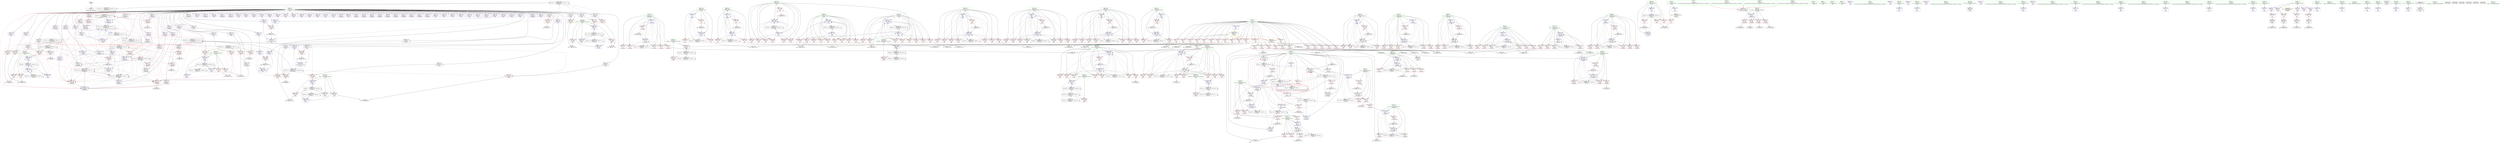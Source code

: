 digraph "SVFG" {
	label="SVFG";

	Node0x55d6f122eec0 [shape=record,color=grey,label="{NodeID: 0\nNullPtr}"];
	Node0x55d6f122eec0 -> Node0x55d6f129bad0[style=solid];
	Node0x55d6f12c1db0 [shape=record,color=grey,label="{NodeID: 609\n733 = cmp(727, 732, )\n}"];
	Node0x55d6f12a5c60 [shape=record,color=blue,label="{NodeID: 443\n79\<--5\ni100\<--\n_Z5mergex\n}"];
	Node0x55d6f12a5c60 -> Node0x55d6f12a7da0[style=dashed];
	Node0x55d6f12a5c60 -> Node0x55d6f12a7e70[style=dashed];
	Node0x55d6f12a5c60 -> Node0x55d6f12a7f40[style=dashed];
	Node0x55d6f12a5c60 -> Node0x55d6f12a8010[style=dashed];
	Node0x55d6f12a5c60 -> Node0x55d6f12a80e0[style=dashed];
	Node0x55d6f12a5c60 -> Node0x55d6f12a81b0[style=dashed];
	Node0x55d6f12a5c60 -> Node0x55d6f12a63b0[style=dashed];
	Node0x55d6f12a5c60 -> Node0x55d6f1307220[style=dashed];
	Node0x55d6f12a8eb0 [shape=record,color=red,label="{NodeID: 277\n406\<--356\n\<--rr\nmain\n}"];
	Node0x55d6f12a8eb0 -> Node0x55d6f12c1f30[style=solid];
	Node0x55d6f1264480 [shape=record,color=purple,label="{NodeID: 111\n268\<--45\narrayidx89\<--a\n_Z5mergex\n}"];
	Node0x55d6f12bcb30 [shape=record,color=grey,label="{NodeID: 554\n595 = Binary(594, 97, )\n}"];
	Node0x55d6f12bcb30 -> Node0x55d6f12b7460[style=solid];
	Node0x55d6f12a2cb0 [shape=record,color=red,label="{NodeID: 388\n708\<--707\n\<--arrayidx147\nmain\n}"];
	Node0x55d6f12a2cb0 -> Node0x55d6f12c02b0[style=solid];
	Node0x55d6f129e3a0 [shape=record,color=red,label="{NodeID: 222\n149\<--61\n\<--i\n_Z5mergex\n}"];
	Node0x55d6f129e3a0 -> Node0x55d6f12bc230[style=solid];
	Node0x55d6f1264d60 [shape=record,color=green,label="{NodeID: 56\n362\<--363\ni16\<--i16_field_insensitive\nmain\n}"];
	Node0x55d6f1264d60 -> Node0x55d6f12a9600[style=solid];
	Node0x55d6f1264d60 -> Node0x55d6f12a96d0[style=solid];
	Node0x55d6f1264d60 -> Node0x55d6f12a97a0[style=solid];
	Node0x55d6f1264d60 -> Node0x55d6f12a9870[style=solid];
	Node0x55d6f1264d60 -> Node0x55d6f12a9940[style=solid];
	Node0x55d6f1264d60 -> Node0x55d6f12a9a10[style=solid];
	Node0x55d6f1264d60 -> Node0x55d6f12a9ae0[style=solid];
	Node0x55d6f1264d60 -> Node0x55d6f12a9bb0[style=solid];
	Node0x55d6f1264d60 -> Node0x55d6f12b65c0[style=solid];
	Node0x55d6f1264d60 -> Node0x55d6f12b6d10[style=solid];
	Node0x55d6f12e9600 [shape=record,color=black,label="{NodeID: 665\nMR_58V_2 = PHI(MR_58V_3, MR_58V_1, )\npts\{375 \}\n}"];
	Node0x55d6f12e9600 -> Node0x55d6f12e9600[style=dashed];
	Node0x55d6f12e9600 -> Node0x55d6f131e320[style=dashed];
	Node0x55d6f12b8640 [shape=record,color=blue,label="{NodeID: 499\n394\<--5\ni178\<--\nmain\n}"];
	Node0x55d6f12b8640 -> Node0x55d6f12ad3c0[style=dashed];
	Node0x55d6f12b8640 -> Node0x55d6f12ad490[style=dashed];
	Node0x55d6f12b8640 -> Node0x55d6f12ad560[style=dashed];
	Node0x55d6f12b8640 -> Node0x55d6f12b88b0[style=dashed];
	Node0x55d6f12b8640 -> Node0x55d6f12ec800[style=dashed];
	Node0x55d6f12abc30 [shape=record,color=red,label="{NodeID: 333\n648\<--380\n\<--cur97\nmain\n}"];
	Node0x55d6f12abc30 -> Node0x55d6f12bf3b0[style=solid];
	Node0x55d6f12a1520 [shape=record,color=purple,label="{NodeID: 167\n736\<--45\narrayidx161\<--a\nmain\n}"];
	Node0x55d6f1263ee0 [shape=record,color=green,label="{NodeID: 1\n5\<--1\n\<--dummyObj\nCan only get source location for instruction, argument, global var or function.|{<s0>6}}"];
	Node0x55d6f1263ee0:s0 -> Node0x55d6f135d0d0[style=solid,color=red];
	Node0x55d6f12c1f30 [shape=record,color=grey,label="{NodeID: 610\n408 = cmp(406, 407, )\n}"];
	Node0x55d6f12a5d30 [shape=record,color=blue,label="{NodeID: 444\n13\<--294\nw\<--sub104\n_Z5mergex\n}"];
	Node0x55d6f12a5d30 -> Node0x55d6f131cf20[style=dashed];
	Node0x55d6f12a8f80 [shape=record,color=red,label="{NodeID: 278\n410\<--356\n\<--rr\nmain\n}"];
	Node0x55d6f1264550 [shape=record,color=purple,label="{NodeID: 112\n270\<--45\narrayidx90\<--a\n_Z5mergex\n}"];
	Node0x55d6f1264550 -> Node0x55d6f12a59f0[style=solid];
	Node0x55d6f12bccb0 [shape=record,color=grey,label="{NodeID: 555\n462 = Binary(461, 97, )\n}"];
	Node0x55d6f12bccb0 -> Node0x55d6f12b6760[style=solid];
	Node0x55d6f12a2d80 [shape=record,color=red,label="{NodeID: 389\n715\<--714\n\<--arrayidx151\nmain\n}"];
	Node0x55d6f12a2d80 -> Node0x55d6f12c0a30[style=solid];
	Node0x55d6f129e470 [shape=record,color=red,label="{NodeID: 223\n103\<--63\n\<--j\n_Z5mergex\n}"];
	Node0x55d6f129e470 -> Node0x55d6f12c0bb0[style=solid];
	Node0x55d6f1264e30 [shape=record,color=green,label="{NodeID: 57\n364\<--365\ncur\<--cur_field_insensitive\nmain\n}"];
	Node0x55d6f1264e30 -> Node0x55d6f12a9c80[style=solid];
	Node0x55d6f1264e30 -> Node0x55d6f12a9d50[style=solid];
	Node0x55d6f1264e30 -> Node0x55d6f12b6690[style=solid];
	Node0x55d6f1264e30 -> Node0x55d6f12b6900[style=solid];
	Node0x55d6f1264e30 -> Node0x55d6f12b6b70[style=solid];
	Node0x55d6f12e9b00 [shape=record,color=black,label="{NodeID: 666\nMR_60V_2 = PHI(MR_60V_3, MR_60V_1, )\npts\{377 \}\n}"];
	Node0x55d6f12e9b00 -> Node0x55d6f12b6f80[style=dashed];
	Node0x55d6f12e9b00 -> Node0x55d6f12e9b00[style=dashed];
	Node0x55d6f12b8710 [shape=record,color=blue,label="{NodeID: 500\n396\<--5\nj182\<--\nmain\n}"];
	Node0x55d6f12b8710 -> Node0x55d6f12ad630[style=dashed];
	Node0x55d6f12b8710 -> Node0x55d6f12ad700[style=dashed];
	Node0x55d6f12b8710 -> Node0x55d6f12ad7d0[style=dashed];
	Node0x55d6f12b8710 -> Node0x55d6f12ad8a0[style=dashed];
	Node0x55d6f12b8710 -> Node0x55d6f12b8710[style=dashed];
	Node0x55d6f12b8710 -> Node0x55d6f12b87e0[style=dashed];
	Node0x55d6f12b8710 -> Node0x55d6f12ecd00[style=dashed];
	Node0x55d6f12abd00 [shape=record,color=red,label="{NodeID: 334\n661\<--382\n\<--index98\nmain\n}"];
	Node0x55d6f12a15f0 [shape=record,color=purple,label="{NodeID: 168\n738\<--45\narrayidx162\<--a\nmain\n}"];
	Node0x55d6f12a15f0 -> Node0x55d6f12b8230[style=solid];
	Node0x55d6f122f930 [shape=record,color=green,label="{NodeID: 2\n47\<--1\n.str\<--dummyObj\nGlob }"];
	Node0x55d6f12c20b0 [shape=record,color=grey,label="{NodeID: 611\n559 = cmp(558, 5, )\n}"];
	Node0x55d6f12a5e00 [shape=record,color=blue,label="{NodeID: 445\n81\<--297\nj105\<--sub106\n_Z5mergex\n}"];
	Node0x55d6f12a5e00 -> Node0x55d6f12a8280[style=dashed];
	Node0x55d6f12a5e00 -> Node0x55d6f12a8350[style=dashed];
	Node0x55d6f12a5e00 -> Node0x55d6f12a8420[style=dashed];
	Node0x55d6f12a5e00 -> Node0x55d6f12a84f0[style=dashed];
	Node0x55d6f12a5e00 -> Node0x55d6f12a5e00[style=dashed];
	Node0x55d6f12a5e00 -> Node0x55d6f12a6070[style=dashed];
	Node0x55d6f12a5e00 -> Node0x55d6f1307720[style=dashed];
	Node0x55d6f12a9050 [shape=record,color=red,label="{NodeID: 279\n804\<--356\n\<--rr\nmain\n}"];
	Node0x55d6f12a9050 -> Node0x55d6f12bdd30[style=solid];
	Node0x55d6f1264620 [shape=record,color=purple,label="{NodeID: 113\n304\<--45\narrayidx110\<--a\n_Z5mergex\n}"];
	Node0x55d6f12bce30 [shape=record,color=grey,label="{NodeID: 556\n600 = Binary(599, 97, )\n}"];
	Node0x55d6f12bce30 -> Node0x55d6f12b7530[style=solid];
	Node0x55d6f12a2e50 [shape=record,color=red,label="{NodeID: 390\n724\<--723\n\<--arrayidx155\nmain\n}"];
	Node0x55d6f12a2e50 -> Node0x55d6f12b8160[style=solid];
	Node0x55d6f129e540 [shape=record,color=red,label="{NodeID: 224\n108\<--63\n\<--j\n_Z5mergex\n}"];
	Node0x55d6f1231740 [shape=record,color=green,label="{NodeID: 58\n366\<--367\nindex\<--index_field_insensitive\nmain\n}"];
	Node0x55d6f1231740 -> Node0x55d6f12a9e20[style=solid];
	Node0x55d6f1231740 -> Node0x55d6f12b6830[style=solid];
	Node0x55d6f12ea000 [shape=record,color=black,label="{NodeID: 667\nMR_62V_2 = PHI(MR_62V_3, MR_62V_1, )\npts\{379 \}\n}"];
	Node0x55d6f12ea000 -> Node0x55d6f12b7600[style=dashed];
	Node0x55d6f12ea000 -> Node0x55d6f12ea000[style=dashed];
	Node0x55d6f12b87e0 [shape=record,color=blue,label="{NodeID: 501\n396\<--795\nj182\<--inc193\nmain\n}"];
	Node0x55d6f12b87e0 -> Node0x55d6f12ad630[style=dashed];
	Node0x55d6f12b87e0 -> Node0x55d6f12ad700[style=dashed];
	Node0x55d6f12b87e0 -> Node0x55d6f12ad7d0[style=dashed];
	Node0x55d6f12b87e0 -> Node0x55d6f12ad8a0[style=dashed];
	Node0x55d6f12b87e0 -> Node0x55d6f12b8710[style=dashed];
	Node0x55d6f12b87e0 -> Node0x55d6f12b87e0[style=dashed];
	Node0x55d6f12b87e0 -> Node0x55d6f12ecd00[style=dashed];
	Node0x55d6f12abdd0 [shape=record,color=red,label="{NodeID: 335\n620\<--384\n\<--j99\nmain\n}"];
	Node0x55d6f12abdd0 -> Node0x55d6f12c1630[style=solid];
	Node0x55d6f12a16c0 [shape=record,color=purple,label="{NodeID: 169\n741\<--45\narrayidx163\<--a\nmain\n}"];
	Node0x55d6f129b120 [shape=record,color=green,label="{NodeID: 3\n49\<--1\n.str.1\<--dummyObj\nGlob }"];
	Node0x55d6f12c2230 [shape=record,color=grey,label="{NodeID: 612\n175 = cmp(174, 5, )\n}"];
	Node0x55d6f12a5ed0 [shape=record,color=blue,label="{NodeID: 446\n13\<--316\nw\<--dec116\n_Z5mergex\n}"];
	Node0x55d6f12a5ed0 -> Node0x55d6f131cf20[style=dashed];
	Node0x55d6f12a9120 [shape=record,color=red,label="{NodeID: 280\n422\<--358\n\<--i\nmain\n}"];
	Node0x55d6f12a9120 -> Node0x55d6f12c23b0[style=solid];
	Node0x55d6f12646f0 [shape=record,color=purple,label="{NodeID: 114\n306\<--45\narrayidx111\<--a\n_Z5mergex\n}"];
	Node0x55d6f12646f0 -> Node0x55d6f12a8d10[style=solid];
	Node0x55d6f12bcfb0 [shape=record,color=grey,label="{NodeID: 557\n129 = Binary(128, 122, )\n}"];
	Node0x55d6f12bcfb0 -> Node0x55d6f12a4810[style=solid];
	Node0x55d6f12a2f20 [shape=record,color=red,label="{NodeID: 391\n732\<--731\n\<--arrayidx158\nmain\n}"];
	Node0x55d6f12a2f20 -> Node0x55d6f12c1db0[style=solid];
	Node0x55d6f129e610 [shape=record,color=red,label="{NodeID: 225\n115\<--63\n\<--j\n_Z5mergex\n}"];
	Node0x55d6f1231810 [shape=record,color=green,label="{NodeID: 59\n368\<--369\nj20\<--j20_field_insensitive\nmain\n}"];
	Node0x55d6f1231810 -> Node0x55d6f12a9ef0[style=solid];
	Node0x55d6f1231810 -> Node0x55d6f12a9fc0[style=solid];
	Node0x55d6f1231810 -> Node0x55d6f12aa090[style=solid];
	Node0x55d6f1231810 -> Node0x55d6f12aa160[style=solid];
	Node0x55d6f1231810 -> Node0x55d6f12aa230[style=solid];
	Node0x55d6f1231810 -> Node0x55d6f12aa300[style=solid];
	Node0x55d6f1231810 -> Node0x55d6f12aa3d0[style=solid];
	Node0x55d6f1231810 -> Node0x55d6f12aa4a0[style=solid];
	Node0x55d6f1231810 -> Node0x55d6f12b6760[style=solid];
	Node0x55d6f1231810 -> Node0x55d6f12b6c40[style=solid];
	Node0x55d6f12ea500 [shape=record,color=black,label="{NodeID: 668\nMR_64V_2 = PHI(MR_64V_3, MR_64V_1, )\npts\{381 \}\n}"];
	Node0x55d6f12ea500 -> Node0x55d6f12b76d0[style=dashed];
	Node0x55d6f12ea500 -> Node0x55d6f12ea500[style=dashed];
	Node0x55d6f12b88b0 [shape=record,color=blue,label="{NodeID: 502\n394\<--800\ni178\<--inc196\nmain\n}"];
	Node0x55d6f12b88b0 -> Node0x55d6f12ad3c0[style=dashed];
	Node0x55d6f12b88b0 -> Node0x55d6f12ad490[style=dashed];
	Node0x55d6f12b88b0 -> Node0x55d6f12ad560[style=dashed];
	Node0x55d6f12b88b0 -> Node0x55d6f12b88b0[style=dashed];
	Node0x55d6f12b88b0 -> Node0x55d6f12ec800[style=dashed];
	Node0x55d6f12abea0 [shape=record,color=red,label="{NodeID: 336\n625\<--384\n\<--j99\nmain\n}"];
	Node0x55d6f12a1790 [shape=record,color=purple,label="{NodeID: 170\n743\<--45\narrayidx164\<--a\nmain\n}"];
	Node0x55d6f12a1790 -> Node0x55d6f12a2ff0[style=solid];
	Node0x55d6f12a1790 -> Node0x55d6f12b8300[style=solid];
	Node0x55d6f129b1b0 [shape=record,color=green,label="{NodeID: 4\n51\<--1\n.str.2\<--dummyObj\nGlob }"];
	Node0x55d6f12c23b0 [shape=record,color=grey,label="{NodeID: 613\n424 = cmp(422, 423, )\n}"];
	Node0x55d6f12a5fa0 [shape=record,color=blue,label="{NodeID: 447\n320\<--314\narrayidx118\<--\n_Z5mergex\n}"];
	Node0x55d6f12a5fa0 -> Node0x55d6f131d920[style=dashed];
	Node0x55d6f12a91f0 [shape=record,color=red,label="{NodeID: 281\n432\<--358\n\<--i\nmain\n}"];
	Node0x55d6f129eb60 [shape=record,color=purple,label="{NodeID: 115\n311\<--45\narrayidx114\<--a\n_Z5mergex\n}"];
	Node0x55d6f12bd130 [shape=record,color=grey,label="{NodeID: 558\n346 = Binary(345, 97, )\n}"];
	Node0x55d6f12bd130 -> Node0x55d6f12a63b0[style=solid];
	Node0x55d6f12a2ff0 [shape=record,color=red,label="{NodeID: 392\n744\<--743\n\<--arrayidx164\nmain\n}"];
	Node0x55d6f12a2ff0 -> Node0x55d6f12bc9b0[style=solid];
	Node0x55d6f129e6e0 [shape=record,color=red,label="{NodeID: 226\n128\<--63\n\<--j\n_Z5mergex\n}"];
	Node0x55d6f129e6e0 -> Node0x55d6f12bcfb0[style=solid];
	Node0x55d6f12318e0 [shape=record,color=green,label="{NodeID: 60\n370\<--371\ni51\<--i51_field_insensitive\nmain\n}"];
	Node0x55d6f12318e0 -> Node0x55d6f12aa570[style=solid];
	Node0x55d6f12318e0 -> Node0x55d6f12aa640[style=solid];
	Node0x55d6f12318e0 -> Node0x55d6f12aa710[style=solid];
	Node0x55d6f12318e0 -> Node0x55d6f12aa7e0[style=solid];
	Node0x55d6f12318e0 -> Node0x55d6f12aa8b0[style=solid];
	Node0x55d6f12318e0 -> Node0x55d6f12aa980[style=solid];
	Node0x55d6f12318e0 -> Node0x55d6f12aaa50[style=solid];
	Node0x55d6f12318e0 -> Node0x55d6f12aab20[style=solid];
	Node0x55d6f12318e0 -> Node0x55d6f12b6de0[style=solid];
	Node0x55d6f12318e0 -> Node0x55d6f12b7530[style=solid];
	Node0x55d6f12eaa00 [shape=record,color=black,label="{NodeID: 669\nMR_66V_2 = PHI(MR_66V_3, MR_66V_1, )\npts\{383 \}\n}"];
	Node0x55d6f12eaa00 -> Node0x55d6f12eaa00[style=dashed];
	Node0x55d6f12eaa00 -> Node0x55d6f12f9f00[style=dashed];
	Node0x55d6f12b8980 [shape=record,color=blue,label="{NodeID: 503\n356\<--805\nrr\<--inc199\nmain\n}"];
	Node0x55d6f12b8980 -> Node0x55d6f12e6900[style=dashed];
	Node0x55d6f12abf70 [shape=record,color=red,label="{NodeID: 337\n632\<--384\n\<--j99\nmain\n}"];
	Node0x55d6f12a1860 [shape=record,color=purple,label="{NodeID: 171\n778\<--45\narrayidx186\<--a\nmain\n}"];
	Node0x55d6f1231fe0 [shape=record,color=green,label="{NodeID: 5\n53\<--1\n.str.3\<--dummyObj\nGlob }"];
	Node0x55d6f12c2530 [shape=record,color=grey,label="{NodeID: 614\n265 = cmp(263, 264, )\n}"];
	Node0x55d6f12a6070 [shape=record,color=blue,label="{NodeID: 448\n81\<--325\nj105\<--dec121\n_Z5mergex\n}"];
	Node0x55d6f12a6070 -> Node0x55d6f12a8280[style=dashed];
	Node0x55d6f12a6070 -> Node0x55d6f12a8350[style=dashed];
	Node0x55d6f12a6070 -> Node0x55d6f12a8420[style=dashed];
	Node0x55d6f12a6070 -> Node0x55d6f12a84f0[style=dashed];
	Node0x55d6f12a6070 -> Node0x55d6f12a5e00[style=dashed];
	Node0x55d6f12a6070 -> Node0x55d6f12a6070[style=dashed];
	Node0x55d6f12a6070 -> Node0x55d6f1307720[style=dashed];
	Node0x55d6f12a92c0 [shape=record,color=red,label="{NodeID: 282\n444\<--358\n\<--i\nmain\n}"];
	Node0x55d6f12a92c0 -> Node0x55d6f12bdeb0[style=solid];
	Node0x55d6f129ebf0 [shape=record,color=purple,label="{NodeID: 116\n313\<--45\narrayidx115\<--a\n_Z5mergex\n}"];
	Node0x55d6f129ebf0 -> Node0x55d6f12a8de0[style=solid];
	Node0x55d6f12bd2b0 [shape=record,color=grey,label="{NodeID: 559\n274 = Binary(273, 97, )\n}"];
	Node0x55d6f12bd2b0 -> Node0x55d6f12a5ac0[style=solid];
	Node0x55d6f12a30c0 [shape=record,color=red,label="{NodeID: 393\n781\<--780\n\<--arrayidx187\nmain\n}"];
	Node0x55d6f129e7b0 [shape=record,color=red,label="{NodeID: 227\n135\<--65\n\<--j14\n_Z5mergex\n}"];
	Node0x55d6f129e7b0 -> Node0x55d6f12c1c30[style=solid];
	Node0x55d6f12319b0 [shape=record,color=green,label="{NodeID: 61\n372\<--373\ncur55\<--cur55_field_insensitive\nmain\n}"];
	Node0x55d6f12319b0 -> Node0x55d6f12aabf0[style=solid];
	Node0x55d6f12319b0 -> Node0x55d6f12aacc0[style=solid];
	Node0x55d6f12319b0 -> Node0x55d6f12b6eb0[style=solid];
	Node0x55d6f12319b0 -> Node0x55d6f12b7120[style=solid];
	Node0x55d6f12319b0 -> Node0x55d6f12b7390[style=solid];
	Node0x55d6f12eaf00 [shape=record,color=black,label="{NodeID: 670\nMR_68V_2 = PHI(MR_68V_3, MR_68V_1, )\npts\{385 \}\n}"];
	Node0x55d6f12eaf00 -> Node0x55d6f12b77a0[style=dashed];
	Node0x55d6f12eaf00 -> Node0x55d6f12eaf00[style=dashed];
	Node0x55d6f12ac040 [shape=record,color=red,label="{NodeID: 338\n639\<--384\n\<--j99\nmain\n}"];
	Node0x55d6f12ac040 -> Node0x55d6f12b7870[style=solid];
	Node0x55d6f12a1930 [shape=record,color=purple,label="{NodeID: 172\n780\<--45\narrayidx187\<--a\nmain\n}"];
	Node0x55d6f12a1930 -> Node0x55d6f12a30c0[style=solid];
	Node0x55d6f1232070 [shape=record,color=green,label="{NodeID: 6\n97\<--1\n\<--dummyObj\nCan only get source location for instruction, argument, global var or function.|{<s0>7}}"];
	Node0x55d6f1232070:s0 -> Node0x55d6f135d0d0[style=solid,color=red];
	Node0x55d6f12c26b0 [shape=record,color=grey,label="{NodeID: 615\n87 = cmp(86, 5, )\n}"];
	Node0x55d6f12a6140 [shape=record,color=blue,label="{NodeID: 449\n83\<--328\nj123\<--\n_Z5mergex\n}"];
	Node0x55d6f12a6140 -> Node0x55d6f12a85c0[style=dashed];
	Node0x55d6f12a6140 -> Node0x55d6f12a8690[style=dashed];
	Node0x55d6f12a6140 -> Node0x55d6f12a8760[style=dashed];
	Node0x55d6f12a6140 -> Node0x55d6f12a6140[style=dashed];
	Node0x55d6f12a6140 -> Node0x55d6f12a62e0[style=dashed];
	Node0x55d6f12a6140 -> Node0x55d6f1307c20[style=dashed];
	Node0x55d6f12a9390 [shape=record,color=red,label="{NodeID: 283\n428\<--360\n\<--j\nmain\n}"];
	Node0x55d6f12a9390 -> Node0x55d6f12c2830[style=solid];
	Node0x55d6f129ec80 [shape=record,color=purple,label="{NodeID: 117\n318\<--45\narrayidx117\<--a\n_Z5mergex\n}"];
	Node0x55d6f12bd430 [shape=record,color=grey,label="{NodeID: 560\n341 = Binary(340, 122, )\n}"];
	Node0x55d6f12bd430 -> Node0x55d6f12a62e0[style=solid];
	Node0x55d6f12a3190 [shape=record,color=blue,label="{NodeID: 394\n4\<--5\nT\<--\nGlob }"];
	Node0x55d6f12a3190 -> Node0x55d6f1320a60[style=dashed];
	Node0x55d6f129e880 [shape=record,color=red,label="{NodeID: 228\n140\<--65\n\<--j14\n_Z5mergex\n}"];
	Node0x55d6f1231a80 [shape=record,color=green,label="{NodeID: 62\n374\<--375\nindex56\<--index56_field_insensitive\nmain\n}"];
	Node0x55d6f1231a80 -> Node0x55d6f12aad90[style=solid];
	Node0x55d6f1231a80 -> Node0x55d6f12b7050[style=solid];
	Node0x55d6f1320a60 [shape=record,color=yellow,style=double,label="{NodeID: 837\n34V_1 = ENCHI(MR_34V_0)\npts\{6 \}\nFun[main]}"];
	Node0x55d6f1320a60 -> Node0x55d6f12a1ee0[style=dashed];
	Node0x55d6f12eb400 [shape=record,color=black,label="{NodeID: 671\nMR_70V_2 = PHI(MR_70V_3, MR_70V_1, )\npts\{387 \}\n}"];
	Node0x55d6f12eb400 -> Node0x55d6f12b7e20[style=dashed];
	Node0x55d6f12eb400 -> Node0x55d6f12eb400[style=dashed];
	Node0x55d6f12ac110 [shape=record,color=red,label="{NodeID: 339\n641\<--384\n\<--j99\nmain\n}"];
	Node0x55d6f12a1a00 [shape=record,color=purple,label="{NodeID: 173\n400\<--47\n\<--.str\nmain\n}"];
	Node0x55d6f1263870 [shape=record,color=green,label="{NodeID: 7\n122\<--1\n\<--dummyObj\nCan only get source location for instruction, argument, global var or function.}"];
	Node0x55d6f1312f20 [shape=record,color=black,label="{NodeID: 782\nMR_32V_11 = PHI(MR_32V_12, MR_32V_2, )\npts\{460000 \}\n|{|<s1>7|<s2>7|<s3>7|<s4>7|<s5>7|<s6>7|<s7>7|<s8>7|<s9>7}}"];
	Node0x55d6f1312f20 -> Node0x55d6f131ed20[style=dashed];
	Node0x55d6f1312f20:s1 -> Node0x55d6f12a8b70[style=dashed,color=red];
	Node0x55d6f1312f20:s2 -> Node0x55d6f12a8c40[style=dashed,color=red];
	Node0x55d6f1312f20:s3 -> Node0x55d6f12a5780[style=dashed,color=red];
	Node0x55d6f1312f20:s4 -> Node0x55d6f12e4600[style=dashed,color=red];
	Node0x55d6f1312f20:s5 -> Node0x55d6f12f2200[style=dashed,color=red];
	Node0x55d6f1312f20:s6 -> Node0x55d6f1303b20[style=dashed,color=red];
	Node0x55d6f1312f20:s7 -> Node0x55d6f1308120[style=dashed,color=red];
	Node0x55d6f1312f20:s8 -> Node0x55d6f131a220[style=dashed,color=red];
	Node0x55d6f1312f20:s9 -> Node0x55d6f131d920[style=dashed,color=red];
	Node0x55d6f12c2830 [shape=record,color=grey,label="{NodeID: 616\n430 = cmp(428, 429, )\n}"];
	Node0x55d6f12a6210 [shape=record,color=blue,label="{NodeID: 450\n337\<--5\narrayidx128\<--\n_Z5mergex\n}"];
	Node0x55d6f12a6210 -> Node0x55d6f12a6210[style=dashed];
	Node0x55d6f12a6210 -> Node0x55d6f1308120[style=dashed];
	Node0x55d6f12a6210 -> Node0x55d6f131d920[style=dashed];
	Node0x55d6f12a9460 [shape=record,color=red,label="{NodeID: 284\n434\<--360\n\<--j\nmain\n}"];
	Node0x55d6f129ed50 [shape=record,color=purple,label="{NodeID: 118\n320\<--45\narrayidx118\<--a\n_Z5mergex\n}"];
	Node0x55d6f129ed50 -> Node0x55d6f12a5fa0[style=solid];
	Node0x55d6f12bd5b0 [shape=record,color=grey,label="{NodeID: 561\n325 = Binary(324, 122, )\n}"];
	Node0x55d6f12bd5b0 -> Node0x55d6f12a6070[style=solid];
	Node0x55d6f12a3260 [shape=record,color=blue,label="{NodeID: 395\n7\<--5\nm\<--\nGlob }"];
	Node0x55d6f12a3260 -> Node0x55d6f1320b70[style=dashed];
	Node0x55d6f129e950 [shape=record,color=red,label="{NodeID: 229\n144\<--65\n\<--j14\n_Z5mergex\n}"];
	Node0x55d6f129e950 -> Node0x55d6f12bc3b0[style=solid];
	Node0x55d6f1231b50 [shape=record,color=green,label="{NodeID: 63\n376\<--377\nj57\<--j57_field_insensitive\nmain\n}"];
	Node0x55d6f1231b50 -> Node0x55d6f12aae60[style=solid];
	Node0x55d6f1231b50 -> Node0x55d6f12aaf30[style=solid];
	Node0x55d6f1231b50 -> Node0x55d6f12ab000[style=solid];
	Node0x55d6f1231b50 -> Node0x55d6f12ab0d0[style=solid];
	Node0x55d6f1231b50 -> Node0x55d6f12ab1a0[style=solid];
	Node0x55d6f1231b50 -> Node0x55d6f12ab270[style=solid];
	Node0x55d6f1231b50 -> Node0x55d6f12ab340[style=solid];
	Node0x55d6f1231b50 -> Node0x55d6f12ab410[style=solid];
	Node0x55d6f1231b50 -> Node0x55d6f12b6f80[style=solid];
	Node0x55d6f1231b50 -> Node0x55d6f12b7460[style=solid];
	Node0x55d6f1320b70 [shape=record,color=yellow,style=double,label="{NodeID: 838\n2V_1 = ENCHI(MR_2V_0)\npts\{8 \}\nFun[main]|{|<s13>6|<s14>7|<s15>8|<s16>9}}"];
	Node0x55d6f1320b70 -> Node0x55d6f129cb40[style=dashed];
	Node0x55d6f1320b70 -> Node0x55d6f129cc10[style=dashed];
	Node0x55d6f1320b70 -> Node0x55d6f129cce0[style=dashed];
	Node0x55d6f1320b70 -> Node0x55d6f129cdb0[style=dashed];
	Node0x55d6f1320b70 -> Node0x55d6f129ce80[style=dashed];
	Node0x55d6f1320b70 -> Node0x55d6f129cf50[style=dashed];
	Node0x55d6f1320b70 -> Node0x55d6f129d020[style=dashed];
	Node0x55d6f1320b70 -> Node0x55d6f129d0f0[style=dashed];
	Node0x55d6f1320b70 -> Node0x55d6f129d1c0[style=dashed];
	Node0x55d6f1320b70 -> Node0x55d6f129d290[style=dashed];
	Node0x55d6f1320b70 -> Node0x55d6f129d360[style=dashed];
	Node0x55d6f1320b70 -> Node0x55d6f129d430[style=dashed];
	Node0x55d6f1320b70 -> Node0x55d6f129d500[style=dashed];
	Node0x55d6f1320b70:s13 -> Node0x55d6f131f220[style=dashed,color=red];
	Node0x55d6f1320b70:s14 -> Node0x55d6f131f220[style=dashed,color=red];
	Node0x55d6f1320b70:s15 -> Node0x55d6f131f220[style=dashed,color=red];
	Node0x55d6f1320b70:s16 -> Node0x55d6f131f220[style=dashed,color=red];
	Node0x55d6f12eb900 [shape=record,color=black,label="{NodeID: 672\nMR_72V_2 = PHI(MR_72V_3, MR_72V_1, )\npts\{389 \}\n}"];
	Node0x55d6f12eb900 -> Node0x55d6f12b7ef0[style=dashed];
	Node0x55d6f12eb900 -> Node0x55d6f12eb900[style=dashed];
	Node0x55d6f12ac1e0 [shape=record,color=red,label="{NodeID: 340\n649\<--384\n\<--j99\nmain\n}"];
	Node0x55d6f12a1ad0 [shape=record,color=purple,label="{NodeID: 174\n415\<--47\n\<--.str\nmain\n}"];
	Node0x55d6f1263900 [shape=record,color=green,label="{NodeID: 8\n220\<--1\n\<--dummyObj\nCan only get source location for instruction, argument, global var or function.|{<s0>8}}"];
	Node0x55d6f1263900:s0 -> Node0x55d6f135d0d0[style=solid,color=red];
	Node0x55d6f12c29b0 [shape=record,color=grey,label="{NodeID: 617\n240 = cmp(239, 5, )\n}"];
	Node0x55d6f12a62e0 [shape=record,color=blue,label="{NodeID: 451\n83\<--341\nj123\<--dec130\n_Z5mergex\n}"];
	Node0x55d6f12a62e0 -> Node0x55d6f12a85c0[style=dashed];
	Node0x55d6f12a62e0 -> Node0x55d6f12a8690[style=dashed];
	Node0x55d6f12a62e0 -> Node0x55d6f12a8760[style=dashed];
	Node0x55d6f12a62e0 -> Node0x55d6f12a6140[style=dashed];
	Node0x55d6f12a62e0 -> Node0x55d6f12a62e0[style=dashed];
	Node0x55d6f12a62e0 -> Node0x55d6f1307c20[style=dashed];
	Node0x55d6f12a9530 [shape=record,color=red,label="{NodeID: 285\n439\<--360\n\<--j\nmain\n}"];
	Node0x55d6f12a9530 -> Node0x55d6f12be030[style=solid];
	Node0x55d6f129ee20 [shape=record,color=purple,label="{NodeID: 119\n335\<--45\narrayidx127\<--a\n_Z5mergex\n}"];
	Node0x55d6f12bd730 [shape=record,color=grey,label="{NodeID: 562\n795 = Binary(794, 97, )\n}"];
	Node0x55d6f12bd730 -> Node0x55d6f12b87e0[style=solid];
	Node0x55d6f12a3330 [shape=record,color=blue,label="{NodeID: 396\n9\<--5\nn\<--\nGlob }"];
	Node0x55d6f129ea20 [shape=record,color=red,label="{NodeID: 230\n159\<--67\n\<--i28\n_Z5mergex\n}"];
	Node0x55d6f129ea20 -> Node0x55d6f12bf530[style=solid];
	Node0x55d6f1231c20 [shape=record,color=green,label="{NodeID: 64\n378\<--379\ni93\<--i93_field_insensitive\nmain\n}"];
	Node0x55d6f1231c20 -> Node0x55d6f12ab4e0[style=solid];
	Node0x55d6f1231c20 -> Node0x55d6f12ab5b0[style=solid];
	Node0x55d6f1231c20 -> Node0x55d6f12ab680[style=solid];
	Node0x55d6f1231c20 -> Node0x55d6f12ab750[style=solid];
	Node0x55d6f1231c20 -> Node0x55d6f12ab820[style=solid];
	Node0x55d6f1231c20 -> Node0x55d6f12ab8f0[style=solid];
	Node0x55d6f1231c20 -> Node0x55d6f12ab9c0[style=solid];
	Node0x55d6f1231c20 -> Node0x55d6f12aba90[style=solid];
	Node0x55d6f1231c20 -> Node0x55d6f12b7600[style=solid];
	Node0x55d6f1231c20 -> Node0x55d6f12b7d50[style=solid];
	Node0x55d6f12ebe00 [shape=record,color=black,label="{NodeID: 673\nMR_74V_2 = PHI(MR_74V_3, MR_74V_1, )\npts\{391 \}\n}"];
	Node0x55d6f12ebe00 -> Node0x55d6f12e2d00[style=dashed];
	Node0x55d6f12ebe00 -> Node0x55d6f12ebe00[style=dashed];
	Node0x55d6f12ac2b0 [shape=record,color=red,label="{NodeID: 341\n656\<--384\n\<--j99\nmain\n}"];
	Node0x55d6f12a1ba0 [shape=record,color=purple,label="{NodeID: 175\n436\<--47\n\<--.str\nmain\n}"];
	Node0x55d6f1263990 [shape=record,color=green,label="{NodeID: 9\n285\<--1\n\<--dummyObj\nCan only get source location for instruction, argument, global var or function.|{<s0>9}}"];
	Node0x55d6f1263990:s0 -> Node0x55d6f135d0d0[style=solid,color=red];
	Node0x55d6f12c2b30 [shape=record,color=grey,label="{NodeID: 618\n576 = cmp(570, 575, )\n}"];
	Node0x55d6f12a63b0 [shape=record,color=blue,label="{NodeID: 452\n79\<--346\ni100\<--inc133\n_Z5mergex\n}"];
	Node0x55d6f12a63b0 -> Node0x55d6f12a7da0[style=dashed];
	Node0x55d6f12a63b0 -> Node0x55d6f12a7e70[style=dashed];
	Node0x55d6f12a63b0 -> Node0x55d6f12a7f40[style=dashed];
	Node0x55d6f12a63b0 -> Node0x55d6f12a8010[style=dashed];
	Node0x55d6f12a63b0 -> Node0x55d6f12a80e0[style=dashed];
	Node0x55d6f12a63b0 -> Node0x55d6f12a81b0[style=dashed];
	Node0x55d6f12a63b0 -> Node0x55d6f12a63b0[style=dashed];
	Node0x55d6f12a63b0 -> Node0x55d6f1307220[style=dashed];
	Node0x55d6f12a9600 [shape=record,color=red,label="{NodeID: 286\n456\<--362\n\<--i16\nmain\n}"];
	Node0x55d6f12a9600 -> Node0x55d6f12c0d30[style=solid];
	Node0x55d6f129eef0 [shape=record,color=purple,label="{NodeID: 120\n337\<--45\narrayidx128\<--a\n_Z5mergex\n}"];
	Node0x55d6f129eef0 -> Node0x55d6f12a6210[style=solid];
	Node0x55d6f12bd8b0 [shape=record,color=grey,label="{NodeID: 563\n588 = Binary(587, 220, )\n}"];
	Node0x55d6f12bd8b0 -> Node0x55d6f12b72c0[style=solid];
	Node0x55d6f12a3430 [shape=record,color=blue,label="{NodeID: 397\n11\<--5\nq\<--\nGlob }"];
	Node0x55d6f12a6990 [shape=record,color=red,label="{NodeID: 231\n170\<--67\n\<--i28\n_Z5mergex\n}"];
	Node0x55d6f1231cf0 [shape=record,color=green,label="{NodeID: 65\n380\<--381\ncur97\<--cur97_field_insensitive\nmain\n}"];
	Node0x55d6f1231cf0 -> Node0x55d6f12abb60[style=solid];
	Node0x55d6f1231cf0 -> Node0x55d6f12abc30[style=solid];
	Node0x55d6f1231cf0 -> Node0x55d6f12b76d0[style=solid];
	Node0x55d6f1231cf0 -> Node0x55d6f12b7940[style=solid];
	Node0x55d6f1231cf0 -> Node0x55d6f12b7bb0[style=solid];
	Node0x55d6f12ec300 [shape=record,color=black,label="{NodeID: 674\nMR_76V_2 = PHI(MR_76V_3, MR_76V_1, )\npts\{393 \}\n}"];
	Node0x55d6f12ec300 -> Node0x55d6f12b7fc0[style=dashed];
	Node0x55d6f12ec300 -> Node0x55d6f12ec300[style=dashed];
	Node0x55d6f12ac380 [shape=record,color=red,label="{NodeID: 342\n672\<--384\n\<--j99\nmain\n}"];
	Node0x55d6f12ac380 -> Node0x55d6f12baeb0[style=solid];
	Node0x55d6f12a1c70 [shape=record,color=purple,label="{NodeID: 176\n411\<--49\n\<--.str.1\nmain\n}"];
	Node0x55d6f12300b0 [shape=record,color=green,label="{NodeID: 10\n399\<--1\n\<--dummyObj\nCan only get source location for instruction, argument, global var or function.}"];
	Node0x55d6f12c2cb0 [shape=record,color=grey,label="{NodeID: 619\n332 = cmp(331, 5, )\n}"];
	Node0x55d6f12a6480 [shape=record,color=blue,label="{NodeID: 453\n354\<--399\nretval\<--\nmain\n}"];
	Node0x55d6f12a96d0 [shape=record,color=red,label="{NodeID: 287\n469\<--362\n\<--i16\nmain\n}"];
	Node0x55d6f129efc0 [shape=record,color=purple,label="{NodeID: 121\n433\<--45\narrayidx\<--a\nmain\n}"];
	Node0x55d6f12bda30 [shape=record,color=grey,label="{NodeID: 564\n800 = Binary(799, 97, )\n}"];
	Node0x55d6f12bda30 -> Node0x55d6f12b88b0[style=solid];
	Node0x55d6f12a3530 [shape=record,color=blue,label="{NodeID: 398\n13\<--5\nw\<--\nGlob }"];
	Node0x55d6f12a3530 -> Node0x55d6f12e6400[style=dashed];
	Node0x55d6f12a6a20 [shape=record,color=red,label="{NodeID: 232\n177\<--67\n\<--i28\n_Z5mergex\n}"];
	Node0x55d6f1231dc0 [shape=record,color=green,label="{NodeID: 66\n382\<--383\nindex98\<--index98_field_insensitive\nmain\n}"];
	Node0x55d6f1231dc0 -> Node0x55d6f12abd00[style=solid];
	Node0x55d6f1231dc0 -> Node0x55d6f12b7870[style=solid];
	Node0x55d6f12ec800 [shape=record,color=black,label="{NodeID: 675\nMR_78V_2 = PHI(MR_78V_4, MR_78V_1, )\npts\{395 \}\n}"];
	Node0x55d6f12ec800 -> Node0x55d6f12b8640[style=dashed];
	Node0x55d6f12ac450 [shape=record,color=red,label="{NodeID: 343\n691\<--386\n\<--i135\nmain\n}"];
	Node0x55d6f12ac450 -> Node0x55d6f12bf6b0[style=solid];
	Node0x55d6f12a1d40 [shape=record,color=purple,label="{NodeID: 177\n417\<--51\n\<--.str.2\nmain\n}"];
	Node0x55d6f1230180 [shape=record,color=green,label="{NodeID: 11\n452\<--1\n\<--dummyObj\nCan only get source location for instruction, argument, global var or function.}"];
	Node0x55d6f12a6550 [shape=record,color=blue,label="{NodeID: 454\n356\<--97\nrr\<--\nmain\n}"];
	Node0x55d6f12a6550 -> Node0x55d6f12e6900[style=dashed];
	Node0x55d6f12a97a0 [shape=record,color=red,label="{NodeID: 288\n476\<--362\n\<--i16\nmain\n}"];
	Node0x55d6f129f090 [shape=record,color=purple,label="{NodeID: 122\n435\<--45\narrayidx10\<--a\nmain\n}"];
	Node0x55d6f12bdbb0 [shape=record,color=grey,label="{NodeID: 565\n257 = Binary(256, 97, )\n}"];
	Node0x55d6f12bdbb0 -> Node0x55d6f12a5850[style=solid];
	Node0x55d6f12a3630 [shape=record,color=blue,label="{NodeID: 399\n15\<--5\nmi\<--\nGlob }"];
	Node0x55d6f12a6af0 [shape=record,color=red,label="{NodeID: 233\n182\<--67\n\<--i28\n_Z5mergex\n}"];
	Node0x55d6f1231e90 [shape=record,color=green,label="{NodeID: 67\n384\<--385\nj99\<--j99_field_insensitive\nmain\n}"];
	Node0x55d6f1231e90 -> Node0x55d6f12abdd0[style=solid];
	Node0x55d6f1231e90 -> Node0x55d6f12abea0[style=solid];
	Node0x55d6f1231e90 -> Node0x55d6f12abf70[style=solid];
	Node0x55d6f1231e90 -> Node0x55d6f12ac040[style=solid];
	Node0x55d6f1231e90 -> Node0x55d6f12ac110[style=solid];
	Node0x55d6f1231e90 -> Node0x55d6f12ac1e0[style=solid];
	Node0x55d6f1231e90 -> Node0x55d6f12ac2b0[style=solid];
	Node0x55d6f1231e90 -> Node0x55d6f12ac380[style=solid];
	Node0x55d6f1231e90 -> Node0x55d6f12b77a0[style=solid];
	Node0x55d6f1231e90 -> Node0x55d6f12b7c80[style=solid];
	Node0x55d6f12ecd00 [shape=record,color=black,label="{NodeID: 676\nMR_80V_2 = PHI(MR_80V_3, MR_80V_1, )\npts\{397 \}\n}"];
	Node0x55d6f12ecd00 -> Node0x55d6f12b8710[style=dashed];
	Node0x55d6f12ecd00 -> Node0x55d6f12ecd00[style=dashed];
	Node0x55d6f12ac520 [shape=record,color=red,label="{NodeID: 344\n706\<--386\n\<--i135\nmain\n}"];
	Node0x55d6f12a1e10 [shape=record,color=purple,label="{NodeID: 178\n791\<--53\n\<--.str.3\nmain\n}"];
	Node0x55d6f12321a0 [shape=record,color=green,label="{NodeID: 12\n531\<--1\n\<--dummyObj\nCan only get source location for instruction, argument, global var or function.}"];
	Node0x55d6f12a6620 [shape=record,color=blue,label="{NodeID: 455\n358\<--5\ni\<--\nmain\n}"];
	Node0x55d6f12a6620 -> Node0x55d6f12a9120[style=dashed];
	Node0x55d6f12a6620 -> Node0x55d6f12a91f0[style=dashed];
	Node0x55d6f12a6620 -> Node0x55d6f12a92c0[style=dashed];
	Node0x55d6f12a6620 -> Node0x55d6f12a6890[style=dashed];
	Node0x55d6f12a6620 -> Node0x55d6f12e6e00[style=dashed];
	Node0x55d6f12a9870 [shape=record,color=red,label="{NodeID: 289\n485\<--362\n\<--i16\nmain\n}"];
	Node0x55d6f129f160 [shape=record,color=purple,label="{NodeID: 123\n470\<--45\narrayidx24\<--a\nmain\n}"];
	Node0x55d6f12ff520 [shape=record,color=black,label="{NodeID: 732\nMR_32V_27 = PHI(MR_32V_28, MR_32V_2, )\npts\{460000 \}\n|{|<s1>9|<s2>9|<s3>9|<s4>9|<s5>9|<s6>9|<s7>9|<s8>9|<s9>9}}"];
	Node0x55d6f12ff520 -> Node0x55d6f12e3700[style=dashed];
	Node0x55d6f12ff520:s1 -> Node0x55d6f12a8b70[style=dashed,color=red];
	Node0x55d6f12ff520:s2 -> Node0x55d6f12a8c40[style=dashed,color=red];
	Node0x55d6f12ff520:s3 -> Node0x55d6f12a5780[style=dashed,color=red];
	Node0x55d6f12ff520:s4 -> Node0x55d6f12e4600[style=dashed,color=red];
	Node0x55d6f12ff520:s5 -> Node0x55d6f12f2200[style=dashed,color=red];
	Node0x55d6f12ff520:s6 -> Node0x55d6f1303b20[style=dashed,color=red];
	Node0x55d6f12ff520:s7 -> Node0x55d6f1308120[style=dashed,color=red];
	Node0x55d6f12ff520:s8 -> Node0x55d6f131a220[style=dashed,color=red];
	Node0x55d6f12ff520:s9 -> Node0x55d6f131d920[style=dashed,color=red];
	Node0x55d6f12bdd30 [shape=record,color=grey,label="{NodeID: 566\n805 = Binary(804, 97, )\n}"];
	Node0x55d6f12bdd30 -> Node0x55d6f12b8980[style=solid];
	Node0x55d6f12a3730 [shape=record,color=blue,label="{NodeID: 400\n17\<--5\nma\<--\nGlob }"];
	Node0x55d6f12a6bc0 [shape=record,color=red,label="{NodeID: 234\n202\<--67\n\<--i28\n_Z5mergex\n}"];
	Node0x55d6f129b460 [shape=record,color=green,label="{NodeID: 68\n386\<--387\ni135\<--i135_field_insensitive\nmain\n}"];
	Node0x55d6f129b460 -> Node0x55d6f12ac450[style=solid];
	Node0x55d6f129b460 -> Node0x55d6f12ac520[style=solid];
	Node0x55d6f129b460 -> Node0x55d6f12ac5f0[style=solid];
	Node0x55d6f129b460 -> Node0x55d6f12ac6c0[style=solid];
	Node0x55d6f129b460 -> Node0x55d6f12ac790[style=solid];
	Node0x55d6f129b460 -> Node0x55d6f12ac860[style=solid];
	Node0x55d6f129b460 -> Node0x55d6f12ac930[style=solid];
	Node0x55d6f129b460 -> Node0x55d6f12aca00[style=solid];
	Node0x55d6f129b460 -> Node0x55d6f12b7e20[style=solid];
	Node0x55d6f129b460 -> Node0x55d6f12b8570[style=solid];
	Node0x55d6f12ed200 [shape=record,color=black,label="{NodeID: 677\nMR_32V_2 = PHI(MR_32V_10, MR_32V_1, )\npts\{460000 \}\n}"];
	Node0x55d6f12ed200 -> Node0x55d6f12a30c0[style=dashed];
	Node0x55d6f12ed200 -> Node0x55d6f12ed200[style=dashed];
	Node0x55d6f12ed200 -> Node0x55d6f12ff520[style=dashed];
	Node0x55d6f12ed200 -> Node0x55d6f1305420[style=dashed];
	Node0x55d6f12ed200 -> Node0x55d6f12b07b0[style=dashed];
	Node0x55d6f12ed200 -> Node0x55d6f1312f20[style=dashed];
	Node0x55d6f12ac5f0 [shape=record,color=red,label="{NodeID: 345\n713\<--386\n\<--i135\nmain\n}"];
	Node0x55d6f12a1ee0 [shape=record,color=red,label="{NodeID: 179\n407\<--4\n\<--T\nmain\n}"];
	Node0x55d6f12a1ee0 -> Node0x55d6f12c1f30[style=solid];
	Node0x55d6f1232230 [shape=record,color=green,label="{NodeID: 13\n609\<--1\n\<--dummyObj\nCan only get source location for instruction, argument, global var or function.}"];
	Node0x55d6f12a66f0 [shape=record,color=blue,label="{NodeID: 456\n360\<--5\nj\<--\nmain\n}"];
	Node0x55d6f12a66f0 -> Node0x55d6f12a9390[style=dashed];
	Node0x55d6f12a66f0 -> Node0x55d6f12a9460[style=dashed];
	Node0x55d6f12a66f0 -> Node0x55d6f12a9530[style=dashed];
	Node0x55d6f12a66f0 -> Node0x55d6f12a66f0[style=dashed];
	Node0x55d6f12a66f0 -> Node0x55d6f12a67c0[style=dashed];
	Node0x55d6f12a66f0 -> Node0x55d6f12e7300[style=dashed];
	Node0x55d6f12a9940 [shape=record,color=red,label="{NodeID: 290\n493\<--362\n\<--i16\nmain\n}"];
	Node0x55d6f129f230 [shape=record,color=purple,label="{NodeID: 124\n472\<--45\narrayidx25\<--a\nmain\n}"];
	Node0x55d6f129f230 -> Node0x55d6f12ada40[style=solid];
	Node0x55d6f12bdeb0 [shape=record,color=grey,label="{NodeID: 567\n445 = Binary(444, 97, )\n}"];
	Node0x55d6f12bdeb0 -> Node0x55d6f12a6890[style=solid];
	Node0x55d6f12a3830 [shape=record,color=blue,label="{NodeID: 401\n19\<--5\ncnt\<--\nGlob }"];
	Node0x55d6f12a6c90 [shape=record,color=red,label="{NodeID: 235\n213\<--67\n\<--i28\n_Z5mergex\n}"];
	Node0x55d6f12a6c90 -> Node0x55d6f12bb7b0[style=solid];
	Node0x55d6f129b4f0 [shape=record,color=green,label="{NodeID: 69\n388\<--389\ncur139\<--cur139_field_insensitive\nmain\n}"];
	Node0x55d6f129b4f0 -> Node0x55d6f12acad0[style=solid];
	Node0x55d6f129b4f0 -> Node0x55d6f12acba0[style=solid];
	Node0x55d6f129b4f0 -> Node0x55d6f12b7ef0[style=solid];
	Node0x55d6f129b4f0 -> Node0x55d6f12b8160[style=solid];
	Node0x55d6f129b4f0 -> Node0x55d6f12b83d0[style=solid];
	Node0x55d6f12ac6c0 [shape=record,color=red,label="{NodeID: 346\n722\<--386\n\<--i135\nmain\n}"];
	Node0x55d6f12a1fb0 [shape=record,color=red,label="{NodeID: 180\n92\<--7\n\<--m\n_Z5mergex\n}"];
	Node0x55d6f12a1fb0 -> Node0x55d6f12c1330[style=solid];
	Node0x55d6f1232300 [shape=record,color=green,label="{NodeID: 14\n687\<--1\n\<--dummyObj\nCan only get source location for instruction, argument, global var or function.}"];
	Node0x55d6f12a67c0 [shape=record,color=blue,label="{NodeID: 457\n360\<--440\nj\<--inc\nmain\n}"];
	Node0x55d6f12a67c0 -> Node0x55d6f12a9390[style=dashed];
	Node0x55d6f12a67c0 -> Node0x55d6f12a9460[style=dashed];
	Node0x55d6f12a67c0 -> Node0x55d6f12a9530[style=dashed];
	Node0x55d6f12a67c0 -> Node0x55d6f12a66f0[style=dashed];
	Node0x55d6f12a67c0 -> Node0x55d6f12a67c0[style=dashed];
	Node0x55d6f12a67c0 -> Node0x55d6f12e7300[style=dashed];
	Node0x55d6f12a9a10 [shape=record,color=red,label="{NodeID: 291\n500\<--362\n\<--i16\nmain\n}"];
	Node0x55d6f129f300 [shape=record,color=purple,label="{NodeID: 125\n477\<--45\narrayidx27\<--a\nmain\n}"];
	Node0x55d6f12fff20 [shape=record,color=black,label="{NodeID: 734\nMR_20V_5 = PHI(MR_20V_3, MR_20V_1, )\npts\{74 \}\n}"];
	Node0x55d6f12be030 [shape=record,color=grey,label="{NodeID: 568\n440 = Binary(439, 97, )\n}"];
	Node0x55d6f12be030 -> Node0x55d6f12a67c0[style=solid];
	Node0x55d6f12a3930 [shape=record,color=blue,label="{NodeID: 402\n21\<--5\ns\<--\nGlob }"];
	Node0x55d6f12a6d60 [shape=record,color=red,label="{NodeID: 236\n166\<--69\n\<--j32\n_Z5mergex\n}"];
	Node0x55d6f12a6d60 -> Node0x55d6f12bfb30[style=solid];
	Node0x55d6f129b5c0 [shape=record,color=green,label="{NodeID: 70\n390\<--391\nindex140\<--index140_field_insensitive\nmain\n}"];
	Node0x55d6f129b5c0 -> Node0x55d6f12acc70[style=solid];
	Node0x55d6f129b5c0 -> Node0x55d6f12b8090[style=solid];
	Node0x55d6f12ac790 [shape=record,color=red,label="{NodeID: 347\n730\<--386\n\<--i135\nmain\n}"];
	Node0x55d6f12a2080 [shape=record,color=red,label="{NodeID: 181\n95\<--7\n\<--m\n_Z5mergex\n}"];
	Node0x55d6f12a2080 -> Node0x55d6f12bc830[style=solid];
	Node0x55d6f1263610 [shape=record,color=green,label="{NodeID: 15\n788\<--1\n\<--dummyObj\nCan only get source location for instruction, argument, global var or function.}"];
	Node0x55d6f12a6890 [shape=record,color=blue,label="{NodeID: 458\n358\<--445\ni\<--inc13\nmain\n}"];
	Node0x55d6f12a6890 -> Node0x55d6f12a9120[style=dashed];
	Node0x55d6f12a6890 -> Node0x55d6f12a91f0[style=dashed];
	Node0x55d6f12a6890 -> Node0x55d6f12a92c0[style=dashed];
	Node0x55d6f12a6890 -> Node0x55d6f12a6890[style=dashed];
	Node0x55d6f12a6890 -> Node0x55d6f12e6e00[style=dashed];
	Node0x55d6f12a9ae0 [shape=record,color=red,label="{NodeID: 292\n505\<--362\n\<--i16\nmain\n}"];
	Node0x55d6f129f3d0 [shape=record,color=purple,label="{NodeID: 126\n479\<--45\narrayidx28\<--a\nmain\n}"];
	Node0x55d6f129f3d0 -> Node0x55d6f12adb10[style=solid];
	Node0x55d6f1300420 [shape=record,color=black,label="{NodeID: 735\nMR_22V_6 = PHI(MR_22V_2, MR_22V_1, )\npts\{76 \}\n}"];
	Node0x55d6f12be1b0 [shape=record,color=grey,label="{NodeID: 569\n248 = Binary(247, 97, )\n}"];
	Node0x55d6f12be1b0 -> Node0x55d6f12a56b0[style=solid];
	Node0x55d6f12a3a30 [shape=record,color=blue,label="{NodeID: 403\n23\<--5\nt\<--\nGlob }"];
	Node0x55d6f12a6e30 [shape=record,color=red,label="{NodeID: 237\n172\<--69\n\<--j32\n_Z5mergex\n}"];
	Node0x55d6f129b690 [shape=record,color=green,label="{NodeID: 71\n392\<--393\nj141\<--j141_field_insensitive\nmain\n}"];
	Node0x55d6f129b690 -> Node0x55d6f12acd40[style=solid];
	Node0x55d6f129b690 -> Node0x55d6f12ace10[style=solid];
	Node0x55d6f129b690 -> Node0x55d6f12acee0[style=solid];
	Node0x55d6f129b690 -> Node0x55d6f12acfb0[style=solid];
	Node0x55d6f129b690 -> Node0x55d6f12ad080[style=solid];
	Node0x55d6f129b690 -> Node0x55d6f12ad150[style=solid];
	Node0x55d6f129b690 -> Node0x55d6f12ad220[style=solid];
	Node0x55d6f129b690 -> Node0x55d6f12ad2f0[style=solid];
	Node0x55d6f129b690 -> Node0x55d6f12b7fc0[style=solid];
	Node0x55d6f129b690 -> Node0x55d6f12b84a0[style=solid];
	Node0x55d6f12ac860 [shape=record,color=red,label="{NodeID: 348\n737\<--386\n\<--i135\nmain\n}"];
	Node0x55d6f12a2150 [shape=record,color=red,label="{NodeID: 182\n99\<--7\n\<--m\n_Z5mergex\n}"];
	Node0x55d6f12a2150 -> Node0x55d6f12bc6b0[style=solid];
	Node0x55d6f12636e0 [shape=record,color=green,label="{NodeID: 16\n789\<--1\n\<--dummyObj\nCan only get source location for instruction, argument, global var or function.}"];
	Node0x55d6f12b65c0 [shape=record,color=blue,label="{NodeID: 459\n362\<--5\ni16\<--\nmain\n}"];
	Node0x55d6f12b65c0 -> Node0x55d6f12a9600[style=dashed];
	Node0x55d6f12b65c0 -> Node0x55d6f12a96d0[style=dashed];
	Node0x55d6f12b65c0 -> Node0x55d6f12a97a0[style=dashed];
	Node0x55d6f12b65c0 -> Node0x55d6f12a9870[style=dashed];
	Node0x55d6f12b65c0 -> Node0x55d6f12a9940[style=dashed];
	Node0x55d6f12b65c0 -> Node0x55d6f12a9a10[style=dashed];
	Node0x55d6f12b65c0 -> Node0x55d6f12a9ae0[style=dashed];
	Node0x55d6f12b65c0 -> Node0x55d6f12a9bb0[style=dashed];
	Node0x55d6f12b65c0 -> Node0x55d6f12b6d10[style=dashed];
	Node0x55d6f12b65c0 -> Node0x55d6f12e7800[style=dashed];
	Node0x55d6f12a9bb0 [shape=record,color=red,label="{NodeID: 293\n521\<--362\n\<--i16\nmain\n}"];
	Node0x55d6f12a9bb0 -> Node0x55d6f12ba730[style=solid];
	Node0x55d6f129f4a0 [shape=record,color=purple,label="{NodeID: 127\n486\<--45\narrayidx31\<--a\nmain\n}"];
	Node0x55d6f1300920 [shape=record,color=black,label="{NodeID: 736\nMR_24V_6 = PHI(MR_24V_2, MR_24V_1, )\npts\{78 \}\n}"];
	Node0x55d6f12be330 [shape=record,color=grey,label="{NodeID: 570\n200 = cmp(198, 199, )\n}"];
	Node0x55d6f12a3b30 [shape=record,color=blue,label="{NodeID: 404\n25\<--5\nfi\<--\nGlob }"];
	Node0x55d6f12a6f00 [shape=record,color=red,label="{NodeID: 238\n179\<--69\n\<--j32\n_Z5mergex\n}"];
	Node0x55d6f129b760 [shape=record,color=green,label="{NodeID: 72\n394\<--395\ni178\<--i178_field_insensitive\nmain\n}"];
	Node0x55d6f129b760 -> Node0x55d6f12ad3c0[style=solid];
	Node0x55d6f129b760 -> Node0x55d6f12ad490[style=solid];
	Node0x55d6f129b760 -> Node0x55d6f12ad560[style=solid];
	Node0x55d6f129b760 -> Node0x55d6f12b8640[style=solid];
	Node0x55d6f129b760 -> Node0x55d6f12b88b0[style=solid];
	Node0x55d6f12ac930 [shape=record,color=red,label="{NodeID: 349\n742\<--386\n\<--i135\nmain\n}"];
	Node0x55d6f12a2220 [shape=record,color=red,label="{NodeID: 183\n160\<--7\n\<--m\n_Z5mergex\n}"];
	Node0x55d6f12a2220 -> Node0x55d6f12bf530[style=solid];
	Node0x55d6f12637b0 [shape=record,color=green,label="{NodeID: 17\n4\<--6\nT\<--T_field_insensitive\nGlob }"];
	Node0x55d6f12637b0 -> Node0x55d6f12a1ee0[style=solid];
	Node0x55d6f12637b0 -> Node0x55d6f12a3190[style=solid];
	Node0x55d6f12b6690 [shape=record,color=blue,label="{NodeID: 460\n364\<--122\ncur\<--\nmain\n}"];
	Node0x55d6f12b6690 -> Node0x55d6f12a9c80[style=dashed];
	Node0x55d6f12b6690 -> Node0x55d6f12a9d50[style=dashed];
	Node0x55d6f12b6690 -> Node0x55d6f12b6690[style=dashed];
	Node0x55d6f12b6690 -> Node0x55d6f12b6900[style=dashed];
	Node0x55d6f12b6690 -> Node0x55d6f12b6b70[style=dashed];
	Node0x55d6f12b6690 -> Node0x55d6f12e7d00[style=dashed];
	Node0x55d6f12b6690 -> Node0x55d6f12f8b00[style=dashed];
	Node0x55d6f12a9c80 [shape=record,color=red,label="{NodeID: 294\n468\<--364\n\<--cur\nmain\n}"];
	Node0x55d6f12a9c80 -> Node0x55d6f12c14b0[style=solid];
	Node0x55d6f129f570 [shape=record,color=purple,label="{NodeID: 128\n488\<--45\narrayidx32\<--a\nmain\n}"];
	Node0x55d6f129f570 -> Node0x55d6f12adbe0[style=solid];
	Node0x55d6f12be4b0 [shape=record,color=grey,label="{NodeID: 571\n308 = cmp(307, 5, )\n}"];
	Node0x55d6f12a3c30 [shape=record,color=blue,label="{NodeID: 405\n27\<--5\ncc\<--\nGlob }"];
	Node0x55d6f12a6fd0 [shape=record,color=red,label="{NodeID: 239\n191\<--69\n\<--j32\n_Z5mergex\n}"];
	Node0x55d6f12a6fd0 -> Node0x55d6f12bbab0[style=solid];
	Node0x55d6f129b830 [shape=record,color=green,label="{NodeID: 73\n396\<--397\nj182\<--j182_field_insensitive\nmain\n}"];
	Node0x55d6f129b830 -> Node0x55d6f12ad630[style=solid];
	Node0x55d6f129b830 -> Node0x55d6f12ad700[style=solid];
	Node0x55d6f129b830 -> Node0x55d6f12ad7d0[style=solid];
	Node0x55d6f129b830 -> Node0x55d6f12ad8a0[style=solid];
	Node0x55d6f129b830 -> Node0x55d6f12b8710[style=solid];
	Node0x55d6f129b830 -> Node0x55d6f12b87e0[style=solid];
	Node0x55d6f12aca00 [shape=record,color=red,label="{NodeID: 350\n756\<--386\n\<--i135\nmain\n}"];
	Node0x55d6f12aca00 -> Node0x55d6f12bbdb0[style=solid];
	Node0x55d6f12a22f0 [shape=record,color=red,label="{NodeID: 184\n167\<--7\n\<--m\n_Z5mergex\n}"];
	Node0x55d6f12a22f0 -> Node0x55d6f12bfb30[style=solid];
	Node0x55d6f122ebe0 [shape=record,color=green,label="{NodeID: 18\n7\<--8\nm\<--m_field_insensitive\nGlob }"];
	Node0x55d6f122ebe0 -> Node0x55d6f12a1fb0[style=solid];
	Node0x55d6f122ebe0 -> Node0x55d6f12a2080[style=solid];
	Node0x55d6f122ebe0 -> Node0x55d6f12a2150[style=solid];
	Node0x55d6f122ebe0 -> Node0x55d6f12a2220[style=solid];
	Node0x55d6f122ebe0 -> Node0x55d6f12a22f0[style=solid];
	Node0x55d6f122ebe0 -> Node0x55d6f12a23c0[style=solid];
	Node0x55d6f122ebe0 -> Node0x55d6f12a2490[style=solid];
	Node0x55d6f122ebe0 -> Node0x55d6f12a2560[style=solid];
	Node0x55d6f122ebe0 -> Node0x55d6f12a2630[style=solid];
	Node0x55d6f122ebe0 -> Node0x55d6f12a2700[style=solid];
	Node0x55d6f122ebe0 -> Node0x55d6f12a27d0[style=solid];
	Node0x55d6f122ebe0 -> Node0x55d6f12a28a0[style=solid];
	Node0x55d6f122ebe0 -> Node0x55d6f129cb40[style=solid];
	Node0x55d6f122ebe0 -> Node0x55d6f129cc10[style=solid];
	Node0x55d6f122ebe0 -> Node0x55d6f129cce0[style=solid];
	Node0x55d6f122ebe0 -> Node0x55d6f129cdb0[style=solid];
	Node0x55d6f122ebe0 -> Node0x55d6f129ce80[style=solid];
	Node0x55d6f122ebe0 -> Node0x55d6f129cf50[style=solid];
	Node0x55d6f122ebe0 -> Node0x55d6f129d020[style=solid];
	Node0x55d6f122ebe0 -> Node0x55d6f129d0f0[style=solid];
	Node0x55d6f122ebe0 -> Node0x55d6f129d1c0[style=solid];
	Node0x55d6f122ebe0 -> Node0x55d6f129d290[style=solid];
	Node0x55d6f122ebe0 -> Node0x55d6f129d360[style=solid];
	Node0x55d6f122ebe0 -> Node0x55d6f129d430[style=solid];
	Node0x55d6f122ebe0 -> Node0x55d6f129d500[style=solid];
	Node0x55d6f122ebe0 -> Node0x55d6f12a3260[style=solid];
	Node0x55d6f12b6760 [shape=record,color=blue,label="{NodeID: 461\n368\<--462\nj20\<--sub\nmain\n}"];
	Node0x55d6f12b6760 -> Node0x55d6f12a9ef0[style=dashed];
	Node0x55d6f12b6760 -> Node0x55d6f12a9fc0[style=dashed];
	Node0x55d6f12b6760 -> Node0x55d6f12aa090[style=dashed];
	Node0x55d6f12b6760 -> Node0x55d6f12aa160[style=dashed];
	Node0x55d6f12b6760 -> Node0x55d6f12aa230[style=dashed];
	Node0x55d6f12b6760 -> Node0x55d6f12aa300[style=dashed];
	Node0x55d6f12b6760 -> Node0x55d6f12aa3d0[style=dashed];
	Node0x55d6f12b6760 -> Node0x55d6f12aa4a0[style=dashed];
	Node0x55d6f12b6760 -> Node0x55d6f12b6760[style=dashed];
	Node0x55d6f12b6760 -> Node0x55d6f12b6c40[style=dashed];
	Node0x55d6f12b6760 -> Node0x55d6f12e8700[style=dashed];
	Node0x55d6f12a9d50 [shape=record,color=red,label="{NodeID: 295\n492\<--364\n\<--cur\nmain\n}"];
	Node0x55d6f12a9d50 -> Node0x55d6f12c0730[style=solid];
	Node0x55d6f129f640 [shape=record,color=purple,label="{NodeID: 129\n494\<--45\narrayidx33\<--a\nmain\n}"];
	Node0x55d6f12be630 [shape=record,color=grey,label="{NodeID: 572\n530 = cmp(529, 531, )\n}"];
	Node0x55d6f12a3d30 [shape=record,color=blue,label="{NodeID: 406\n29\<--5\ne\<--\nGlob }"];
	Node0x55d6f12a70a0 [shape=record,color=red,label="{NodeID: 240\n198\<--71\n\<--j49\n_Z5mergex\n}"];
	Node0x55d6f12a70a0 -> Node0x55d6f12be330[style=solid];
	Node0x55d6f129b900 [shape=record,color=green,label="{NodeID: 74\n402\<--403\nscanf\<--scanf_field_insensitive\n}"];
	Node0x55d6f12acad0 [shape=record,color=red,label="{NodeID: 351\n703\<--388\n\<--cur139\nmain\n}"];
	Node0x55d6f12acad0 -> Node0x55d6f12c02b0[style=solid];
	Node0x55d6f12a23c0 [shape=record,color=red,label="{NodeID: 185\n199\<--7\n\<--m\n_Z5mergex\n}"];
	Node0x55d6f12a23c0 -> Node0x55d6f12be330[style=solid];
	Node0x55d6f122ec70 [shape=record,color=green,label="{NodeID: 19\n9\<--10\nn\<--n_field_insensitive\nGlob }"];
	Node0x55d6f122ec70 -> Node0x55d6f12a3330[style=solid];
	Node0x55d6f1316b20 [shape=record,color=black,label="{NodeID: 794\nMR_32V_21 = PHI(MR_32V_24, MR_32V_20, )\npts\{460000 \}\n}"];
	Node0x55d6f1316b20 -> Node0x55d6f12ae400[style=dashed];
	Node0x55d6f1316b20 -> Node0x55d6f12ae4d0[style=dashed];
	Node0x55d6f1316b20 -> Node0x55d6f12a2970[style=dashed];
	Node0x55d6f1316b20 -> Node0x55d6f12a2a40[style=dashed];
	Node0x55d6f1316b20 -> Node0x55d6f12b7a10[style=dashed];
	Node0x55d6f1316b20 -> Node0x55d6f12b07b0[style=dashed];
	Node0x55d6f1316b20 -> Node0x55d6f1316b20[style=dashed];
	Node0x55d6f12b6830 [shape=record,color=blue,label="{NodeID: 462\n366\<--483\nindex\<--\nmain\n}"];
	Node0x55d6f12b6830 -> Node0x55d6f12f9000[style=dashed];
	Node0x55d6f12a9e20 [shape=record,color=red,label="{NodeID: 296\n507\<--366\n\<--index\nmain\n}"];
	Node0x55d6f129f710 [shape=record,color=purple,label="{NodeID: 130\n496\<--45\narrayidx34\<--a\nmain\n}"];
	Node0x55d6f129f710 -> Node0x55d6f12adcb0[style=solid];
	Node0x55d6f12be7b0 [shape=record,color=grey,label="{NodeID: 573\n537 = cmp(535, 536, )\n}"];
	Node0x55d6f12a3e30 [shape=record,color=blue,label="{NodeID: 407\n31\<--5\nr\<--\nGlob }"];
	Node0x55d6f12a7170 [shape=record,color=red,label="{NodeID: 241\n204\<--71\n\<--j49\n_Z5mergex\n}"];
	Node0x55d6f129b9d0 [shape=record,color=green,label="{NodeID: 75\n413\<--414\nprintf\<--printf_field_insensitive\n}"];
	Node0x55d6f12acba0 [shape=record,color=red,label="{NodeID: 352\n727\<--388\n\<--cur139\nmain\n}"];
	Node0x55d6f12acba0 -> Node0x55d6f12c1db0[style=solid];
	Node0x55d6f12a2490 [shape=record,color=red,label="{NodeID: 186\n225\<--7\n\<--m\n_Z5mergex\n}"];
	Node0x55d6f12a2490 -> Node0x55d6f12c0130[style=solid];
	Node0x55d6f122ed40 [shape=record,color=green,label="{NodeID: 20\n11\<--12\nq\<--q_field_insensitive\nGlob }"];
	Node0x55d6f122ed40 -> Node0x55d6f12a3430[style=solid];
	Node0x55d6f12b6900 [shape=record,color=blue,label="{NodeID: 463\n364\<--489\ncur\<--\nmain\n}"];
	Node0x55d6f12b6900 -> Node0x55d6f12f8b00[style=dashed];
	Node0x55d6f12a9ef0 [shape=record,color=red,label="{NodeID: 297\n465\<--368\n\<--j20\nmain\n}"];
	Node0x55d6f12a9ef0 -> Node0x55d6f12c11b0[style=solid];
	Node0x55d6f129f7e0 [shape=record,color=purple,label="{NodeID: 131\n501\<--45\narrayidx37\<--a\nmain\n}"];
	Node0x55d6f12be930 [shape=record,color=grey,label="{NodeID: 574\n301 = cmp(300, 5, )\n}"];
	Node0x55d6f12a3f30 [shape=record,color=blue,label="{NodeID: 408\n33\<--5\nz\<--\nGlob }"];
	Node0x55d6f12a7240 [shape=record,color=red,label="{NodeID: 242\n208\<--71\n\<--j49\n_Z5mergex\n}"];
	Node0x55d6f12a7240 -> Node0x55d6f12bb4b0[style=solid];
	Node0x55d6f129bad0 [shape=record,color=black,label="{NodeID: 76\n2\<--3\ndummyVal\<--dummyVal\n}"];
	Node0x55d6f12acc70 [shape=record,color=red,label="{NodeID: 353\n740\<--390\n\<--index140\nmain\n}"];
	Node0x55d6f12a2560 [shape=record,color=red,label="{NodeID: 187\n232\<--7\n\<--m\n_Z5mergex\n}"];
	Node0x55d6f12a2560 -> Node0x55d6f12c0430[style=solid];
	Node0x55d6f122ee10 [shape=record,color=green,label="{NodeID: 21\n13\<--14\nw\<--w_field_insensitive\nGlob }"];
	Node0x55d6f122ee10 -> Node0x55d6f129d5d0[style=solid];
	Node0x55d6f122ee10 -> Node0x55d6f129d6a0[style=solid];
	Node0x55d6f122ee10 -> Node0x55d6f129d770[style=solid];
	Node0x55d6f122ee10 -> Node0x55d6f129d840[style=solid];
	Node0x55d6f122ee10 -> Node0x55d6f129d910[style=solid];
	Node0x55d6f122ee10 -> Node0x55d6f129d9e0[style=solid];
	Node0x55d6f122ee10 -> Node0x55d6f129dab0[style=solid];
	Node0x55d6f122ee10 -> Node0x55d6f129db80[style=solid];
	Node0x55d6f122ee10 -> Node0x55d6f12a3530[style=solid];
	Node0x55d6f122ee10 -> Node0x55d6f12a44d0[style=solid];
	Node0x55d6f122ee10 -> Node0x55d6f12a4670[style=solid];
	Node0x55d6f122ee10 -> Node0x55d6f12a4cf0[style=solid];
	Node0x55d6f122ee10 -> Node0x55d6f12a4e90[style=solid];
	Node0x55d6f122ee10 -> Node0x55d6f12a5510[style=solid];
	Node0x55d6f122ee10 -> Node0x55d6f12a56b0[style=solid];
	Node0x55d6f122ee10 -> Node0x55d6f12a5d30[style=solid];
	Node0x55d6f122ee10 -> Node0x55d6f12a5ed0[style=solid];
	Node0x55d6f12b69d0 [shape=record,color=blue,label="{NodeID: 464\n503\<--5\narrayidx38\<--\nmain\n}"];
	Node0x55d6f12b69d0 -> Node0x55d6f12add80[style=dashed];
	Node0x55d6f12b69d0 -> Node0x55d6f12b6aa0[style=dashed];
	Node0x55d6f12a9fc0 [shape=record,color=red,label="{NodeID: 298\n471\<--368\n\<--j20\nmain\n}"];
	Node0x55d6f129f8b0 [shape=record,color=purple,label="{NodeID: 132\n503\<--45\narrayidx38\<--a\nmain\n}"];
	Node0x55d6f129f8b0 -> Node0x55d6f12b69d0[style=solid];
	Node0x55d6f12beab0 [shape=record,color=grey,label="{NodeID: 575\n544 = cmp(542, 543, )\n}"];
	Node0x55d6f12a4030 [shape=record,color=blue,label="{NodeID: 409\n35\<--5\nx\<--\nGlob }"];
	Node0x55d6f12a7310 [shape=record,color=red,label="{NodeID: 243\n224\<--73\n\<--i64\n_Z5mergex\n}"];
	Node0x55d6f12a7310 -> Node0x55d6f12c0130[style=solid];
	Node0x55d6f129bbd0 [shape=record,color=black,label="{NodeID: 77\n353\<--399\nmain_ret\<--\nmain\n}"];
	Node0x55d6f12acd40 [shape=record,color=red,label="{NodeID: 354\n700\<--392\n\<--j141\nmain\n}"];
	Node0x55d6f12acd40 -> Node0x55d6f12bedb0[style=solid];
	Node0x55d6f12a2630 [shape=record,color=red,label="{NodeID: 188\n264\<--7\n\<--m\n_Z5mergex\n}"];
	Node0x55d6f12a2630 -> Node0x55d6f12c2530[style=solid];
	Node0x55d6f1239cd0 [shape=record,color=green,label="{NodeID: 22\n15\<--16\nmi\<--mi_field_insensitive\nGlob }"];
	Node0x55d6f1239cd0 -> Node0x55d6f12a3630[style=solid];
	Node0x55d6f12b6aa0 [shape=record,color=blue,label="{NodeID: 465\n508\<--510\narrayidx40\<--mul\nmain\n}"];
	Node0x55d6f12b6aa0 -> Node0x55d6f12f9500[style=dashed];
	Node0x55d6f12aa090 [shape=record,color=red,label="{NodeID: 299\n478\<--368\n\<--j20\nmain\n}"];
	Node0x55d6f129f980 [shape=record,color=purple,label="{NodeID: 133\n506\<--45\narrayidx39\<--a\nmain\n}"];
	Node0x55d6f12bec30 [shape=record,color=grey,label="{NodeID: 576\n785 = cmp(782, 784, )\n}"];
	Node0x55d6f12bec30 -> Node0x55d6f129bfe0[style=solid];
	Node0x55d6f12a4130 [shape=record,color=blue,label="{NodeID: 410\n37\<--5\nan\<--\nGlob }"];
	Node0x55d6f12a73e0 [shape=record,color=red,label="{NodeID: 244\n237\<--73\n\<--i64\n_Z5mergex\n}"];
	Node0x55d6f129bca0 [shape=record,color=black,label="{NodeID: 78\n450\<--449\nconv\<--\nmain\n}"];
	Node0x55d6f129bca0 -> Node0x55d6f12c0eb0[style=solid];
	Node0x55d6f12ace10 [shape=record,color=red,label="{NodeID: 355\n704\<--392\n\<--j141\nmain\n}"];
	Node0x55d6f12a2700 [shape=record,color=red,label="{NodeID: 189\n290\<--7\n\<--m\n_Z5mergex\n}"];
	Node0x55d6f12a2700 -> Node0x55d6f12bf0b0[style=solid];
	Node0x55d6f1239da0 [shape=record,color=green,label="{NodeID: 23\n17\<--18\nma\<--ma_field_insensitive\nGlob }"];
	Node0x55d6f1239da0 -> Node0x55d6f12a3730[style=solid];
	Node0x55d6f12b6b70 [shape=record,color=blue,label="{NodeID: 466\n364\<--122\ncur\<--\nmain\n}"];
	Node0x55d6f12b6b70 -> Node0x55d6f12f8b00[style=dashed];
	Node0x55d6f12aa160 [shape=record,color=red,label="{NodeID: 300\n483\<--368\n\<--j20\nmain\n}"];
	Node0x55d6f12aa160 -> Node0x55d6f12b6830[style=solid];
	Node0x55d6f129fa50 [shape=record,color=purple,label="{NodeID: 134\n508\<--45\narrayidx40\<--a\nmain\n}"];
	Node0x55d6f129fa50 -> Node0x55d6f12add80[style=solid];
	Node0x55d6f129fa50 -> Node0x55d6f12b6aa0[style=solid];
	Node0x55d6f12bedb0 [shape=record,color=grey,label="{NodeID: 577\n701 = cmp(700, 5, )\n}"];
	Node0x55d6f12a4230 [shape=record,color=blue,label="{NodeID: 411\n39\<--5\nans\<--\nGlob }"];
	Node0x55d6f12a74b0 [shape=record,color=red,label="{NodeID: 245\n244\<--73\n\<--i64\n_Z5mergex\n}"];
	Node0x55d6f129bd70 [shape=record,color=black,label="{NodeID: 79\n529\<--528\nconv48\<--\nmain\n}"];
	Node0x55d6f129bd70 -> Node0x55d6f12be630[style=solid];
	Node0x55d6f12acee0 [shape=record,color=red,label="{NodeID: 356\n711\<--392\n\<--j141\nmain\n}"];
	Node0x55d6f12a27d0 [shape=record,color=red,label="{NodeID: 190\n293\<--7\n\<--m\n_Z5mergex\n}"];
	Node0x55d6f12a27d0 -> Node0x55d6f12bb1b0[style=solid];
	Node0x55d6f1239e70 [shape=record,color=green,label="{NodeID: 24\n19\<--20\ncnt\<--cnt_field_insensitive\nGlob }"];
	Node0x55d6f1239e70 -> Node0x55d6f12a3830[style=solid];
	Node0x55d6f12b6c40 [shape=record,color=blue,label="{NodeID: 467\n368\<--517\nj20\<--dec\nmain\n}"];
	Node0x55d6f12b6c40 -> Node0x55d6f12a9ef0[style=dashed];
	Node0x55d6f12b6c40 -> Node0x55d6f12a9fc0[style=dashed];
	Node0x55d6f12b6c40 -> Node0x55d6f12aa090[style=dashed];
	Node0x55d6f12b6c40 -> Node0x55d6f12aa160[style=dashed];
	Node0x55d6f12b6c40 -> Node0x55d6f12aa230[style=dashed];
	Node0x55d6f12b6c40 -> Node0x55d6f12aa300[style=dashed];
	Node0x55d6f12b6c40 -> Node0x55d6f12aa3d0[style=dashed];
	Node0x55d6f12b6c40 -> Node0x55d6f12aa4a0[style=dashed];
	Node0x55d6f12b6c40 -> Node0x55d6f12b6760[style=dashed];
	Node0x55d6f12b6c40 -> Node0x55d6f12b6c40[style=dashed];
	Node0x55d6f12b6c40 -> Node0x55d6f12e8700[style=dashed];
	Node0x55d6f12aa230 [shape=record,color=red,label="{NodeID: 301\n487\<--368\n\<--j20\nmain\n}"];
	Node0x55d6f129fb20 [shape=record,color=purple,label="{NodeID: 135\n548\<--45\narrayidx61\<--a\nmain\n}"];
	Node0x55d6f1303120 [shape=record,color=black,label="{NodeID: 744\nMR_4V_10 = PHI(MR_4V_12, MR_4V_9, )\npts\{14 \}\n}"];
	Node0x55d6f1303120 -> Node0x55d6f129d770[style=dashed];
	Node0x55d6f1303120 -> Node0x55d6f129d840[style=dashed];
	Node0x55d6f1303120 -> Node0x55d6f12a4cf0[style=dashed];
	Node0x55d6f1303120 -> Node0x55d6f12a4e90[style=dashed];
	Node0x55d6f1303120 -> Node0x55d6f12a5510[style=dashed];
	Node0x55d6f1303120 -> Node0x55d6f12a5d30[style=dashed];
	Node0x55d6f1303120 -> Node0x55d6f1303120[style=dashed];
	Node0x55d6f1303120 -> Node0x55d6f1306d20[style=dashed];
	Node0x55d6f12bef30 [shape=record,color=grey,label="{NodeID: 578\n155 = cmp(154, 97, )\n}"];
	Node0x55d6f12a4330 [shape=record,color=blue,label="{NodeID: 412\n59\<--58\nx.addr\<--x\n_Z5mergex\n}"];
	Node0x55d6f12a4330 -> Node0x55d6f129dc50[style=dashed];
	Node0x55d6f12a4330 -> Node0x55d6f129dd20[style=dashed];
	Node0x55d6f12a4330 -> Node0x55d6f129ddf0[style=dashed];
	Node0x55d6f12a4330 -> Node0x55d6f129dec0[style=dashed];
	Node0x55d6f12a7580 [shape=record,color=red,label="{NodeID: 246\n251\<--73\n\<--i64\n_Z5mergex\n}"];
	Node0x55d6f129be40 [shape=record,color=black,label="{NodeID: 80\n607\<--606\nconv90\<--\nmain\n}"];
	Node0x55d6f129be40 -> Node0x55d6f12c1030[style=solid];
	Node0x55d6f12acfb0 [shape=record,color=red,label="{NodeID: 357\n718\<--392\n\<--j141\nmain\n}"];
	Node0x55d6f12acfb0 -> Node0x55d6f12b8090[style=solid];
	Node0x55d6f12a28a0 [shape=record,color=red,label="{NodeID: 191\n296\<--7\n\<--m\n_Z5mergex\n}"];
	Node0x55d6f12a28a0 -> Node0x55d6f12babb0[style=solid];
	Node0x55d6f1239f40 [shape=record,color=green,label="{NodeID: 25\n21\<--22\ns\<--s_field_insensitive\nGlob }"];
	Node0x55d6f1239f40 -> Node0x55d6f12a3930[style=solid];
	Node0x55d6f1318920 [shape=record,color=black,label="{NodeID: 800\nMR_8V_5 = PHI(MR_8V_3, MR_8V_1, )\npts\{62 \}\n}"];
	Node0x55d6f12b6d10 [shape=record,color=blue,label="{NodeID: 468\n362\<--522\ni16\<--inc45\nmain\n}"];
	Node0x55d6f12b6d10 -> Node0x55d6f12a9600[style=dashed];
	Node0x55d6f12b6d10 -> Node0x55d6f12a96d0[style=dashed];
	Node0x55d6f12b6d10 -> Node0x55d6f12a97a0[style=dashed];
	Node0x55d6f12b6d10 -> Node0x55d6f12a9870[style=dashed];
	Node0x55d6f12b6d10 -> Node0x55d6f12a9940[style=dashed];
	Node0x55d6f12b6d10 -> Node0x55d6f12a9a10[style=dashed];
	Node0x55d6f12b6d10 -> Node0x55d6f12a9ae0[style=dashed];
	Node0x55d6f12b6d10 -> Node0x55d6f12a9bb0[style=dashed];
	Node0x55d6f12b6d10 -> Node0x55d6f12b6d10[style=dashed];
	Node0x55d6f12b6d10 -> Node0x55d6f12e7800[style=dashed];
	Node0x55d6f12aa300 [shape=record,color=red,label="{NodeID: 302\n495\<--368\n\<--j20\nmain\n}"];
	Node0x55d6f129fbf0 [shape=record,color=purple,label="{NodeID: 136\n550\<--45\narrayidx62\<--a\nmain\n}"];
	Node0x55d6f129fbf0 -> Node0x55d6f12adf20[style=solid];
	Node0x55d6f12bf0b0 [shape=record,color=grey,label="{NodeID: 579\n291 = cmp(289, 290, )\n}"];
	Node0x55d6f12a4400 [shape=record,color=blue,label="{NodeID: 413\n61\<--5\ni\<--\n_Z5mergex\n}"];
	Node0x55d6f12a4400 -> Node0x55d6f129df90[style=dashed];
	Node0x55d6f12a4400 -> Node0x55d6f129e060[style=dashed];
	Node0x55d6f12a4400 -> Node0x55d6f129e130[style=dashed];
	Node0x55d6f12a4400 -> Node0x55d6f129e200[style=dashed];
	Node0x55d6f12a4400 -> Node0x55d6f129e2d0[style=dashed];
	Node0x55d6f12a4400 -> Node0x55d6f129e3a0[style=dashed];
	Node0x55d6f12a4400 -> Node0x55d6f12a4b50[style=dashed];
	Node0x55d6f12a4400 -> Node0x55d6f1318920[style=dashed];
	Node0x55d6f12a7650 [shape=record,color=red,label="{NodeID: 247\n269\<--73\n\<--i64\n_Z5mergex\n}"];
	Node0x55d6f129bf10 [shape=record,color=black,label="{NodeID: 81\n685\<--684\nconv132\<--\nmain\n}"];
	Node0x55d6f129bf10 -> Node0x55d6f12bf9b0[style=solid];
	Node0x55d6f12ad080 [shape=record,color=red,label="{NodeID: 358\n720\<--392\n\<--j141\nmain\n}"];
	Node0x55d6f129cb40 [shape=record,color=red,label="{NodeID: 192\n423\<--7\n\<--m\nmain\n}"];
	Node0x55d6f129cb40 -> Node0x55d6f12c23b0[style=solid];
	Node0x55d6f1263a50 [shape=record,color=green,label="{NodeID: 26\n23\<--24\nt\<--t_field_insensitive\nGlob }"];
	Node0x55d6f1263a50 -> Node0x55d6f12a3a30[style=solid];
	Node0x55d6f1318e20 [shape=record,color=black,label="{NodeID: 801\nMR_10V_6 = PHI(MR_10V_2, MR_10V_1, )\npts\{64 \}\n}"];
	Node0x55d6f12b6de0 [shape=record,color=blue,label="{NodeID: 469\n370\<--5\ni51\<--\nmain\n}"];
	Node0x55d6f12b6de0 -> Node0x55d6f12aa570[style=dashed];
	Node0x55d6f12b6de0 -> Node0x55d6f12aa640[style=dashed];
	Node0x55d6f12b6de0 -> Node0x55d6f12aa710[style=dashed];
	Node0x55d6f12b6de0 -> Node0x55d6f12aa7e0[style=dashed];
	Node0x55d6f12b6de0 -> Node0x55d6f12aa8b0[style=dashed];
	Node0x55d6f12b6de0 -> Node0x55d6f12aa980[style=dashed];
	Node0x55d6f12b6de0 -> Node0x55d6f12aaa50[style=dashed];
	Node0x55d6f12b6de0 -> Node0x55d6f12aab20[style=dashed];
	Node0x55d6f12b6de0 -> Node0x55d6f12b7530[style=dashed];
	Node0x55d6f12b6de0 -> Node0x55d6f12e8c00[style=dashed];
	Node0x55d6f12aa3d0 [shape=record,color=red,label="{NodeID: 303\n502\<--368\n\<--j20\nmain\n}"];
	Node0x55d6f129fcc0 [shape=record,color=purple,label="{NodeID: 137\n555\<--45\narrayidx65\<--a\nmain\n}"];
	Node0x55d6f1303b20 [shape=record,color=black,label="{NodeID: 746\nMR_32V_10 = PHI(MR_32V_12, MR_32V_9, )\npts\{460000 \}\n}"];
	Node0x55d6f1303b20 -> Node0x55d6f12a89d0[style=dashed];
	Node0x55d6f1303b20 -> Node0x55d6f12a8aa0[style=dashed];
	Node0x55d6f1303b20 -> Node0x55d6f12a8b70[style=dashed];
	Node0x55d6f1303b20 -> Node0x55d6f12a8c40[style=dashed];
	Node0x55d6f1303b20 -> Node0x55d6f12a4f60[style=dashed];
	Node0x55d6f1303b20 -> Node0x55d6f12a51d0[style=dashed];
	Node0x55d6f1303b20 -> Node0x55d6f12a5780[style=dashed];
	Node0x55d6f1303b20 -> Node0x55d6f12f2200[style=dashed];
	Node0x55d6f1303b20 -> Node0x55d6f1303b20[style=dashed];
	Node0x55d6f1303b20 -> Node0x55d6f1308120[style=dashed];
	Node0x55d6f1303b20 -> Node0x55d6f131a220[style=dashed];
	Node0x55d6f1303b20 -> Node0x55d6f131d920[style=dashed];
	Node0x55d6f12bf230 [shape=record,color=grey,label="{NodeID: 580\n111 = cmp(110, 5, )\n}"];
	Node0x55d6f12a44d0 [shape=record,color=blue,label="{NodeID: 414\n13\<--96\nw\<--sub\n_Z5mergex\n}"];
	Node0x55d6f12a44d0 -> Node0x55d6f12e3c00[style=dashed];
	Node0x55d6f12a7720 [shape=record,color=red,label="{NodeID: 248\n278\<--73\n\<--i64\n_Z5mergex\n}"];
	Node0x55d6f12a7720 -> Node0x55d6f12bad30[style=solid];
	Node0x55d6f129bfe0 [shape=record,color=black,label="{NodeID: 82\n786\<--785\n\<--cmp189\nmain\n}"];
	Node0x55d6f12ad150 [shape=record,color=red,label="{NodeID: 359\n728\<--392\n\<--j141\nmain\n}"];
	Node0x55d6f129cc10 [shape=record,color=red,label="{NodeID: 193\n429\<--7\n\<--m\nmain\n}"];
	Node0x55d6f129cc10 -> Node0x55d6f12c2830[style=solid];
	Node0x55d6f1263b50 [shape=record,color=green,label="{NodeID: 27\n25\<--26\nfi\<--fi_field_insensitive\nGlob }"];
	Node0x55d6f1263b50 -> Node0x55d6f12a3b30[style=solid];
	Node0x55d6f1319320 [shape=record,color=black,label="{NodeID: 802\nMR_12V_6 = PHI(MR_12V_2, MR_12V_1, )\npts\{66 \}\n}"];
	Node0x55d6f12b6eb0 [shape=record,color=blue,label="{NodeID: 470\n372\<--122\ncur55\<--\nmain\n}"];
	Node0x55d6f12b6eb0 -> Node0x55d6f131de20[style=dashed];
	Node0x55d6f12aa4a0 [shape=record,color=red,label="{NodeID: 304\n516\<--368\n\<--j20\nmain\n}"];
	Node0x55d6f12aa4a0 -> Node0x55d6f12bb630[style=solid];
	Node0x55d6f129fd90 [shape=record,color=purple,label="{NodeID: 138\n557\<--45\narrayidx66\<--a\nmain\n}"];
	Node0x55d6f129fd90 -> Node0x55d6f12adff0[style=solid];
	Node0x55d6f12bf3b0 [shape=record,color=grey,label="{NodeID: 581\n654 = cmp(648, 653, )\n}"];
	Node0x55d6f12a45a0 [shape=record,color=blue,label="{NodeID: 415\n63\<--100\nj\<--sub2\n_Z5mergex\n}"];
	Node0x55d6f12a45a0 -> Node0x55d6f129e470[style=dashed];
	Node0x55d6f12a45a0 -> Node0x55d6f129e540[style=dashed];
	Node0x55d6f12a45a0 -> Node0x55d6f129e610[style=dashed];
	Node0x55d6f12a45a0 -> Node0x55d6f129e6e0[style=dashed];
	Node0x55d6f12a45a0 -> Node0x55d6f12a45a0[style=dashed];
	Node0x55d6f12a45a0 -> Node0x55d6f12a4810[style=dashed];
	Node0x55d6f12a45a0 -> Node0x55d6f1318e20[style=dashed];
	Node0x55d6f12a77f0 [shape=record,color=red,label="{NodeID: 249\n231\<--75\n\<--j68\n_Z5mergex\n}"];
	Node0x55d6f12a77f0 -> Node0x55d6f12c0430[style=solid];
	Node0x55d6f129c0b0 [shape=record,color=black,label="{NodeID: 83\n790\<--787\nconv190\<--cond\nmain\n}"];
	Node0x55d6f12ad220 [shape=record,color=red,label="{NodeID: 360\n735\<--392\n\<--j141\nmain\n}"];
	Node0x55d6f129cce0 [shape=record,color=red,label="{NodeID: 194\n457\<--7\n\<--m\nmain\n}"];
	Node0x55d6f129cce0 -> Node0x55d6f12c0d30[style=solid];
	Node0x55d6f1263c50 [shape=record,color=green,label="{NodeID: 28\n27\<--28\ncc\<--cc_field_insensitive\nGlob }"];
	Node0x55d6f1263c50 -> Node0x55d6f12a3c30[style=solid];
	Node0x55d6f12b6f80 [shape=record,color=blue,label="{NodeID: 471\n376\<--5\nj57\<--\nmain\n}"];
	Node0x55d6f12b6f80 -> Node0x55d6f12aae60[style=dashed];
	Node0x55d6f12b6f80 -> Node0x55d6f12aaf30[style=dashed];
	Node0x55d6f12b6f80 -> Node0x55d6f12ab000[style=dashed];
	Node0x55d6f12b6f80 -> Node0x55d6f12ab0d0[style=dashed];
	Node0x55d6f12b6f80 -> Node0x55d6f12ab1a0[style=dashed];
	Node0x55d6f12b6f80 -> Node0x55d6f12ab270[style=dashed];
	Node0x55d6f12b6f80 -> Node0x55d6f12ab340[style=dashed];
	Node0x55d6f12b6f80 -> Node0x55d6f12ab410[style=dashed];
	Node0x55d6f12b6f80 -> Node0x55d6f12b6f80[style=dashed];
	Node0x55d6f12b6f80 -> Node0x55d6f12b7460[style=dashed];
	Node0x55d6f12b6f80 -> Node0x55d6f12e9b00[style=dashed];
	Node0x55d6f12aa570 [shape=record,color=red,label="{NodeID: 305\n535\<--370\n\<--i51\nmain\n}"];
	Node0x55d6f12aa570 -> Node0x55d6f12be7b0[style=solid];
	Node0x55d6f129fe60 [shape=record,color=purple,label="{NodeID: 139\n564\<--45\narrayidx69\<--a\nmain\n}"];
	Node0x55d6f12bf530 [shape=record,color=grey,label="{NodeID: 582\n161 = cmp(159, 160, )\n}"];
	Node0x55d6f12a4670 [shape=record,color=blue,label="{NodeID: 416\n13\<--121\nw\<--dec\n_Z5mergex\n}"];
	Node0x55d6f12a4670 -> Node0x55d6f12e3c00[style=dashed];
	Node0x55d6f12a78c0 [shape=record,color=red,label="{NodeID: 250\n235\<--75\n\<--j68\n_Z5mergex\n}"];
	Node0x55d6f129c180 [shape=record,color=purple,label="{NodeID: 84\n418\<--41\n\<--temp\nmain\n}"];
	Node0x55d6f12f2200 [shape=record,color=black,label="{NodeID: 693\nMR_32V_20 = PHI(MR_32V_21, MR_32V_17, )\npts\{460000 \}\n}"];
	Node0x55d6f12f2200 -> Node0x55d6f12a8b70[style=dashed];
	Node0x55d6f12f2200 -> Node0x55d6f12a8c40[style=dashed];
	Node0x55d6f12f2200 -> Node0x55d6f12a5780[style=dashed];
	Node0x55d6f12f2200 -> Node0x55d6f12a59f0[style=dashed];
	Node0x55d6f12f2200 -> Node0x55d6f12f2200[style=dashed];
	Node0x55d6f12f2200 -> Node0x55d6f1308120[style=dashed];
	Node0x55d6f12f2200 -> Node0x55d6f131a220[style=dashed];
	Node0x55d6f12f2200 -> Node0x55d6f131d920[style=dashed];
	Node0x55d6f12ad2f0 [shape=record,color=red,label="{NodeID: 361\n751\<--392\n\<--j141\nmain\n}"];
	Node0x55d6f12ad2f0 -> Node0x55d6f12bc0b0[style=solid];
	Node0x55d6f129cdb0 [shape=record,color=red,label="{NodeID: 195\n461\<--7\n\<--m\nmain\n}"];
	Node0x55d6f129cdb0 -> Node0x55d6f12bccb0[style=solid];
	Node0x55d6f1263d50 [shape=record,color=green,label="{NodeID: 29\n29\<--30\ne\<--e_field_insensitive\nGlob }"];
	Node0x55d6f1263d50 -> Node0x55d6f12a3d30[style=solid];
	Node0x55d6f1319d20 [shape=record,color=black,label="{NodeID: 804\nMR_4V_18 = PHI(MR_4V_17, MR_4V_16, )\npts\{14 \}\n}"];
	Node0x55d6f1319d20 -> Node0x55d6f129d910[style=dashed];
	Node0x55d6f1319d20 -> Node0x55d6f129d9e0[style=dashed];
	Node0x55d6f1319d20 -> Node0x55d6f12a5510[style=dashed];
	Node0x55d6f1319d20 -> Node0x55d6f12a56b0[style=dashed];
	Node0x55d6f1319d20 -> Node0x55d6f12a5d30[style=dashed];
	Node0x55d6f1319d20 -> Node0x55d6f1306d20[style=dashed];
	Node0x55d6f1319d20 -> Node0x55d6f1319d20[style=dashed];
	Node0x55d6f12b7050 [shape=record,color=blue,label="{NodeID: 472\n374\<--561\nindex56\<--\nmain\n}"];
	Node0x55d6f12b7050 -> Node0x55d6f131e320[style=dashed];
	Node0x55d6f12aa640 [shape=record,color=red,label="{NodeID: 306\n547\<--370\n\<--i51\nmain\n}"];
	Node0x55d6f129ff30 [shape=record,color=purple,label="{NodeID: 140\n566\<--45\narrayidx70\<--a\nmain\n}"];
	Node0x55d6f129ff30 -> Node0x55d6f12ae0c0[style=solid];
	Node0x55d6f1304a20 [shape=record,color=black,label="{NodeID: 749\nMR_50V_3 = PHI(MR_50V_4, MR_50V_2, )\npts\{367 \}\n}"];
	Node0x55d6f1304a20 -> Node0x55d6f12a9e20[style=dashed];
	Node0x55d6f1304a20 -> Node0x55d6f12b6830[style=dashed];
	Node0x55d6f1304a20 -> Node0x55d6f12e8200[style=dashed];
	Node0x55d6f1304a20 -> Node0x55d6f12f9000[style=dashed];
	Node0x55d6f1304a20 -> Node0x55d6f1304a20[style=dashed];
	Node0x55d6f12bf6b0 [shape=record,color=grey,label="{NodeID: 583\n693 = cmp(691, 692, )\n}"];
	Node0x55d6f12a4740 [shape=record,color=blue,label="{NodeID: 417\n124\<--117\narrayidx12\<--\n_Z5mergex\n}"];
	Node0x55d6f12a4740 -> Node0x55d6f12e4600[style=dashed];
	Node0x55d6f12a7990 [shape=record,color=red,label="{NodeID: 251\n242\<--75\n\<--j68\n_Z5mergex\n}"];
	Node0x55d6f129c250 [shape=record,color=purple,label="{NodeID: 85\n448\<--41\n\<--temp\nmain\n}"];
	Node0x55d6f129c250 -> Node0x55d6f12ad970[style=solid];
	Node0x55d6f12ad3c0 [shape=record,color=red,label="{NodeID: 362\n767\<--394\n\<--i178\nmain\n}"];
	Node0x55d6f12ad3c0 -> Node0x55d6f12c08b0[style=solid];
	Node0x55d6f129ce80 [shape=record,color=red,label="{NodeID: 196\n536\<--7\n\<--m\nmain\n}"];
	Node0x55d6f129ce80 -> Node0x55d6f12be7b0[style=solid];
	Node0x55d6f1239770 [shape=record,color=green,label="{NodeID: 30\n31\<--32\nr\<--r_field_insensitive\nGlob }"];
	Node0x55d6f1239770 -> Node0x55d6f12a3e30[style=solid];
	Node0x55d6f131a220 [shape=record,color=black,label="{NodeID: 805\nMR_32V_19 = PHI(MR_32V_18, MR_32V_17, )\npts\{460000 \}\n}"];
	Node0x55d6f131a220 -> Node0x55d6f12a8b70[style=dashed];
	Node0x55d6f131a220 -> Node0x55d6f12a8c40[style=dashed];
	Node0x55d6f131a220 -> Node0x55d6f12a5780[style=dashed];
	Node0x55d6f131a220 -> Node0x55d6f12f2200[style=dashed];
	Node0x55d6f131a220 -> Node0x55d6f131a220[style=dashed];
	Node0x55d6f12b7120 [shape=record,color=blue,label="{NodeID: 473\n372\<--567\ncur55\<--\nmain\n}"];
	Node0x55d6f12b7120 -> Node0x55d6f131de20[style=dashed];
	Node0x55d6f12aa710 [shape=record,color=red,label="{NodeID: 307\n554\<--370\n\<--i51\nmain\n}"];
	Node0x55d6f12a0000 [shape=record,color=purple,label="{NodeID: 141\n572\<--45\narrayidx72\<--a\nmain\n}"];
	Node0x55d6f12bf830 [shape=record,color=grey,label="{NodeID: 584\n284 = cmp(283, 285, )\n}"];
	Node0x55d6f12a4810 [shape=record,color=blue,label="{NodeID: 418\n63\<--129\nj\<--dec13\n_Z5mergex\n}"];
	Node0x55d6f12a4810 -> Node0x55d6f129e470[style=dashed];
	Node0x55d6f12a4810 -> Node0x55d6f129e540[style=dashed];
	Node0x55d6f12a4810 -> Node0x55d6f129e610[style=dashed];
	Node0x55d6f12a4810 -> Node0x55d6f129e6e0[style=dashed];
	Node0x55d6f12a4810 -> Node0x55d6f12a45a0[style=dashed];
	Node0x55d6f12a4810 -> Node0x55d6f12a4810[style=dashed];
	Node0x55d6f12a4810 -> Node0x55d6f1318e20[style=dashed];
	Node0x55d6f12a7a60 [shape=record,color=red,label="{NodeID: 252\n256\<--75\n\<--j68\n_Z5mergex\n}"];
	Node0x55d6f12a7a60 -> Node0x55d6f12bdbb0[style=solid];
	Node0x55d6f129c320 [shape=record,color=purple,label="{NodeID: 86\n527\<--41\n\<--temp\nmain\n}"];
	Node0x55d6f129c320 -> Node0x55d6f12ade50[style=solid];
	Node0x55d6f0c4b4b0 [shape=record,color=black,label="{NodeID: 529\n787 = PHI(788, 789, )\n}"];
	Node0x55d6f0c4b4b0 -> Node0x55d6f129c0b0[style=solid];
	Node0x55d6f12ad490 [shape=record,color=red,label="{NodeID: 363\n777\<--394\n\<--i178\nmain\n}"];
	Node0x55d6f129cf50 [shape=record,color=red,label="{NodeID: 197\n543\<--7\n\<--m\nmain\n}"];
	Node0x55d6f129cf50 -> Node0x55d6f12beab0[style=solid];
	Node0x55d6f1239870 [shape=record,color=green,label="{NodeID: 31\n33\<--34\nz\<--z_field_insensitive\nGlob }"];
	Node0x55d6f1239870 -> Node0x55d6f12a3f30[style=solid];
	Node0x55d6f12b71f0 [shape=record,color=blue,label="{NodeID: 474\n581\<--5\narrayidx77\<--\nmain\n}"];
	Node0x55d6f12b71f0 -> Node0x55d6f12ae260[style=dashed];
	Node0x55d6f12b71f0 -> Node0x55d6f12b72c0[style=dashed];
	Node0x55d6f12aa7e0 [shape=record,color=red,label="{NodeID: 308\n563\<--370\n\<--i51\nmain\n}"];
	Node0x55d6f12a00d0 [shape=record,color=purple,label="{NodeID: 142\n574\<--45\narrayidx73\<--a\nmain\n}"];
	Node0x55d6f12a00d0 -> Node0x55d6f12ae190[style=solid];
	Node0x55d6f1305420 [shape=record,color=black,label="{NodeID: 751\nMR_32V_3 = PHI(MR_32V_4, MR_32V_2, )\npts\{460000 \}\n|{|<s7>6|<s8>6|<s9>6|<s10>6|<s11>6|<s12>6|<s13>6|<s14>6|<s15>6}}"];
	Node0x55d6f1305420 -> Node0x55d6f12ada40[style=dashed];
	Node0x55d6f1305420 -> Node0x55d6f12adb10[style=dashed];
	Node0x55d6f1305420 -> Node0x55d6f12adbe0[style=dashed];
	Node0x55d6f1305420 -> Node0x55d6f12adcb0[style=dashed];
	Node0x55d6f1305420 -> Node0x55d6f12b69d0[style=dashed];
	Node0x55d6f1305420 -> Node0x55d6f12f9500[style=dashed];
	Node0x55d6f1305420 -> Node0x55d6f1305420[style=dashed];
	Node0x55d6f1305420:s7 -> Node0x55d6f12a8b70[style=dashed,color=red];
	Node0x55d6f1305420:s8 -> Node0x55d6f12a8c40[style=dashed,color=red];
	Node0x55d6f1305420:s9 -> Node0x55d6f12a5780[style=dashed,color=red];
	Node0x55d6f1305420:s10 -> Node0x55d6f12e4600[style=dashed,color=red];
	Node0x55d6f1305420:s11 -> Node0x55d6f12f2200[style=dashed,color=red];
	Node0x55d6f1305420:s12 -> Node0x55d6f1303b20[style=dashed,color=red];
	Node0x55d6f1305420:s13 -> Node0x55d6f1308120[style=dashed,color=red];
	Node0x55d6f1305420:s14 -> Node0x55d6f131a220[style=dashed,color=red];
	Node0x55d6f1305420:s15 -> Node0x55d6f131d920[style=dashed,color=red];
	Node0x55d6f12bf9b0 [shape=record,color=grey,label="{NodeID: 585\n686 = cmp(685, 687, )\n}"];
	Node0x55d6f12a48e0 [shape=record,color=blue,label="{NodeID: 419\n65\<--132\nj14\<--\n_Z5mergex\n}"];
	Node0x55d6f12a48e0 -> Node0x55d6f129e7b0[style=dashed];
	Node0x55d6f12a48e0 -> Node0x55d6f129e880[style=dashed];
	Node0x55d6f12a48e0 -> Node0x55d6f129e950[style=dashed];
	Node0x55d6f12a48e0 -> Node0x55d6f12a48e0[style=dashed];
	Node0x55d6f12a48e0 -> Node0x55d6f12a4a80[style=dashed];
	Node0x55d6f12a48e0 -> Node0x55d6f1319320[style=dashed];
	Node0x55d6f12a7b30 [shape=record,color=red,label="{NodeID: 253\n263\<--77\n\<--j85\n_Z5mergex\n}"];
	Node0x55d6f12a7b30 -> Node0x55d6f12c2530[style=solid];
	Node0x55d6f129c3f0 [shape=record,color=purple,label="{NodeID: 87\n605\<--41\n\<--temp\nmain\n}"];
	Node0x55d6f129c3f0 -> Node0x55d6f12ae330[style=solid];
	Node0x55d6f1322070 [shape=record,color=yellow,style=double,label="{NodeID: 862\n82V_1 = ENCHI(MR_82V_0)\npts\{440000 \}\nFun[main]}"];
	Node0x55d6f1322070 -> Node0x55d6f12ad970[style=dashed];
	Node0x55d6f1322070 -> Node0x55d6f12ade50[style=dashed];
	Node0x55d6f1322070 -> Node0x55d6f12ae330[style=dashed];
	Node0x55d6f1322070 -> Node0x55d6f12a2be0[style=dashed];
	Node0x55d6f12ba730 [shape=record,color=grey,label="{NodeID: 530\n522 = Binary(521, 97, )\n}"];
	Node0x55d6f12ba730 -> Node0x55d6f12b6d10[style=solid];
	Node0x55d6f12ad560 [shape=record,color=red,label="{NodeID: 364\n799\<--394\n\<--i178\nmain\n}"];
	Node0x55d6f12ad560 -> Node0x55d6f12bda30[style=solid];
	Node0x55d6f129d020 [shape=record,color=red,label="{NodeID: 198\n614\<--7\n\<--m\nmain\n}"];
	Node0x55d6f129d020 -> Node0x55d6f12c1930[style=solid];
	Node0x55d6f1239970 [shape=record,color=green,label="{NodeID: 32\n35\<--36\nx\<--x_field_insensitive\nGlob }"];
	Node0x55d6f1239970 -> Node0x55d6f12a4030[style=solid];
	Node0x55d6f12b72c0 [shape=record,color=blue,label="{NodeID: 475\n586\<--588\narrayidx79\<--mul80\nmain\n}"];
	Node0x55d6f12b72c0 -> Node0x55d6f131ed20[style=dashed];
	Node0x55d6f12aa8b0 [shape=record,color=red,label="{NodeID: 309\n571\<--370\n\<--i51\nmain\n}"];
	Node0x55d6f12a01a0 [shape=record,color=purple,label="{NodeID: 143\n579\<--45\narrayidx76\<--a\nmain\n}"];
	Node0x55d6f12bfb30 [shape=record,color=grey,label="{NodeID: 586\n168 = cmp(166, 167, )\n}"];
	Node0x55d6f12a49b0 [shape=record,color=blue,label="{NodeID: 420\n141\<--5\narrayidx19\<--\n_Z5mergex\n}"];
	Node0x55d6f12a49b0 -> Node0x55d6f12a8b70[style=dashed];
	Node0x55d6f12a49b0 -> Node0x55d6f12a8c40[style=dashed];
	Node0x55d6f12a49b0 -> Node0x55d6f12a49b0[style=dashed];
	Node0x55d6f12a49b0 -> Node0x55d6f12a5780[style=dashed];
	Node0x55d6f12a49b0 -> Node0x55d6f12e4600[style=dashed];
	Node0x55d6f12a49b0 -> Node0x55d6f12f2200[style=dashed];
	Node0x55d6f12a49b0 -> Node0x55d6f1303b20[style=dashed];
	Node0x55d6f12a49b0 -> Node0x55d6f1308120[style=dashed];
	Node0x55d6f12a49b0 -> Node0x55d6f131a220[style=dashed];
	Node0x55d6f12a49b0 -> Node0x55d6f131d920[style=dashed];
	Node0x55d6f12a7c00 [shape=record,color=red,label="{NodeID: 254\n267\<--77\n\<--j85\n_Z5mergex\n}"];
	Node0x55d6f129c4c0 [shape=record,color=purple,label="{NodeID: 88\n683\<--41\n\<--temp\nmain\n}"];
	Node0x55d6f129c4c0 -> Node0x55d6f12a2be0[style=solid];
	Node0x55d6f12ba8b0 [shape=record,color=grey,label="{NodeID: 531\n678 = Binary(677, 97, )\n}"];
	Node0x55d6f12ba8b0 -> Node0x55d6f12b7d50[style=solid];
	Node0x55d6f12ad630 [shape=record,color=red,label="{NodeID: 365\n773\<--396\n\<--j182\nmain\n}"];
	Node0x55d6f12ad630 -> Node0x55d6f12bfe30[style=solid];
	Node0x55d6f129d0f0 [shape=record,color=red,label="{NodeID: 199\n621\<--7\n\<--m\nmain\n}"];
	Node0x55d6f129d0f0 -> Node0x55d6f12c1630[style=solid];
	Node0x55d6f1239a70 [shape=record,color=green,label="{NodeID: 33\n37\<--38\nan\<--an_field_insensitive\nGlob }"];
	Node0x55d6f1239a70 -> Node0x55d6f12a4130[style=solid];
	Node0x55d6f12b7390 [shape=record,color=blue,label="{NodeID: 476\n372\<--122\ncur55\<--\nmain\n}"];
	Node0x55d6f12b7390 -> Node0x55d6f131de20[style=dashed];
	Node0x55d6f12aa980 [shape=record,color=red,label="{NodeID: 310\n578\<--370\n\<--i51\nmain\n}"];
	Node0x55d6f12a0270 [shape=record,color=purple,label="{NodeID: 144\n581\<--45\narrayidx77\<--a\nmain\n}"];
	Node0x55d6f12a0270 -> Node0x55d6f12b71f0[style=solid];
	Node0x55d6f12bfcb0 [shape=record,color=grey,label="{NodeID: 587\n552 = cmp(546, 551, )\n}"];
	Node0x55d6f12a4a80 [shape=record,color=blue,label="{NodeID: 421\n65\<--145\nj14\<--dec21\n_Z5mergex\n}"];
	Node0x55d6f12a4a80 -> Node0x55d6f129e7b0[style=dashed];
	Node0x55d6f12a4a80 -> Node0x55d6f129e880[style=dashed];
	Node0x55d6f12a4a80 -> Node0x55d6f129e950[style=dashed];
	Node0x55d6f12a4a80 -> Node0x55d6f12a48e0[style=dashed];
	Node0x55d6f12a4a80 -> Node0x55d6f12a4a80[style=dashed];
	Node0x55d6f12a4a80 -> Node0x55d6f1319320[style=dashed];
	Node0x55d6f12a7cd0 [shape=record,color=red,label="{NodeID: 255\n273\<--77\n\<--j85\n_Z5mergex\n}"];
	Node0x55d6f12a7cd0 -> Node0x55d6f12bd2b0[style=solid];
	Node0x55d6f129c590 [shape=record,color=purple,label="{NodeID: 89\n107\<--45\narrayidx\<--a\n_Z5mergex\n}"];
	Node0x55d6f12baa30 [shape=record,color=grey,label="{NodeID: 532\n666 = Binary(665, 220, )\n}"];
	Node0x55d6f12baa30 -> Node0x55d6f12b7ae0[style=solid];
	Node0x55d6f12ad700 [shape=record,color=red,label="{NodeID: 366\n779\<--396\n\<--j182\nmain\n}"];
	Node0x55d6f129d1c0 [shape=record,color=red,label="{NodeID: 200\n692\<--7\n\<--m\nmain\n}"];
	Node0x55d6f129d1c0 -> Node0x55d6f12bf6b0[style=solid];
	Node0x55d6f1239b70 [shape=record,color=green,label="{NodeID: 34\n39\<--40\nans\<--ans_field_insensitive\nGlob }"];
	Node0x55d6f1239b70 -> Node0x55d6f12a4230[style=solid];
	Node0x55d6f12e2800 [shape=record,color=black,label="{NodeID: 643\nMR_72V_8 = PHI(MR_72V_10, MR_72V_7, )\npts\{389 \}\n}"];
	Node0x55d6f12e2800 -> Node0x55d6f12acad0[style=dashed];
	Node0x55d6f12e2800 -> Node0x55d6f12acba0[style=dashed];
	Node0x55d6f12e2800 -> Node0x55d6f12b7ef0[style=dashed];
	Node0x55d6f12e2800 -> Node0x55d6f12b8160[style=dashed];
	Node0x55d6f12e2800 -> Node0x55d6f12b83d0[style=dashed];
	Node0x55d6f12e2800 -> Node0x55d6f12e2800[style=dashed];
	Node0x55d6f12e2800 -> Node0x55d6f12eb900[style=dashed];
	Node0x55d6f12b7460 [shape=record,color=blue,label="{NodeID: 477\n376\<--595\nj57\<--inc84\nmain\n}"];
	Node0x55d6f12b7460 -> Node0x55d6f12aae60[style=dashed];
	Node0x55d6f12b7460 -> Node0x55d6f12aaf30[style=dashed];
	Node0x55d6f12b7460 -> Node0x55d6f12ab000[style=dashed];
	Node0x55d6f12b7460 -> Node0x55d6f12ab0d0[style=dashed];
	Node0x55d6f12b7460 -> Node0x55d6f12ab1a0[style=dashed];
	Node0x55d6f12b7460 -> Node0x55d6f12ab270[style=dashed];
	Node0x55d6f12b7460 -> Node0x55d6f12ab340[style=dashed];
	Node0x55d6f12b7460 -> Node0x55d6f12ab410[style=dashed];
	Node0x55d6f12b7460 -> Node0x55d6f12b6f80[style=dashed];
	Node0x55d6f12b7460 -> Node0x55d6f12b7460[style=dashed];
	Node0x55d6f12b7460 -> Node0x55d6f12e9b00[style=dashed];
	Node0x55d6f12aaa50 [shape=record,color=red,label="{NodeID: 311\n583\<--370\n\<--i51\nmain\n}"];
	Node0x55d6f12a0340 [shape=record,color=purple,label="{NodeID: 145\n584\<--45\narrayidx78\<--a\nmain\n}"];
	Node0x55d6f12bfe30 [shape=record,color=grey,label="{NodeID: 588\n775 = cmp(773, 774, )\n}"];
	Node0x55d6f12a4b50 [shape=record,color=blue,label="{NodeID: 422\n61\<--150\ni\<--inc\n_Z5mergex\n}"];
	Node0x55d6f12a4b50 -> Node0x55d6f129df90[style=dashed];
	Node0x55d6f12a4b50 -> Node0x55d6f129e060[style=dashed];
	Node0x55d6f12a4b50 -> Node0x55d6f129e130[style=dashed];
	Node0x55d6f12a4b50 -> Node0x55d6f129e200[style=dashed];
	Node0x55d6f12a4b50 -> Node0x55d6f129e2d0[style=dashed];
	Node0x55d6f12a4b50 -> Node0x55d6f129e3a0[style=dashed];
	Node0x55d6f12a4b50 -> Node0x55d6f12a4b50[style=dashed];
	Node0x55d6f12a4b50 -> Node0x55d6f1318920[style=dashed];
	Node0x55d6f12a7da0 [shape=record,color=red,label="{NodeID: 256\n289\<--79\n\<--i100\n_Z5mergex\n}"];
	Node0x55d6f12a7da0 -> Node0x55d6f12bf0b0[style=solid];
	Node0x55d6f129c660 [shape=record,color=purple,label="{NodeID: 90\n109\<--45\narrayidx6\<--a\n_Z5mergex\n}"];
	Node0x55d6f129c660 -> Node0x55d6f12a8830[style=solid];
	Node0x55d6f12babb0 [shape=record,color=grey,label="{NodeID: 533\n297 = Binary(296, 97, )\n}"];
	Node0x55d6f12babb0 -> Node0x55d6f12a5e00[style=solid];
	Node0x55d6f12ad7d0 [shape=record,color=red,label="{NodeID: 367\n782\<--396\n\<--j182\nmain\n}"];
	Node0x55d6f12ad7d0 -> Node0x55d6f12bec30[style=solid];
	Node0x55d6f129d290 [shape=record,color=red,label="{NodeID: 201\n696\<--7\n\<--m\nmain\n}"];
	Node0x55d6f129d290 -> Node0x55d6f12bb930[style=solid];
	Node0x55d6f122efa0 [shape=record,color=green,label="{NodeID: 35\n41\<--44\ntemp\<--temp_field_insensitive\nGlob }"];
	Node0x55d6f122efa0 -> Node0x55d6f129c180[style=solid];
	Node0x55d6f122efa0 -> Node0x55d6f129c250[style=solid];
	Node0x55d6f122efa0 -> Node0x55d6f129c320[style=solid];
	Node0x55d6f122efa0 -> Node0x55d6f129c3f0[style=solid];
	Node0x55d6f122efa0 -> Node0x55d6f129c4c0[style=solid];
	Node0x55d6f12e2d00 [shape=record,color=black,label="{NodeID: 644\nMR_74V_7 = PHI(MR_74V_9, MR_74V_6, )\npts\{391 \}\n}"];
	Node0x55d6f12e2d00 -> Node0x55d6f12acc70[style=dashed];
	Node0x55d6f12e2d00 -> Node0x55d6f12b8090[style=dashed];
	Node0x55d6f12e2d00 -> Node0x55d6f12e2d00[style=dashed];
	Node0x55d6f12e2d00 -> Node0x55d6f12ebe00[style=dashed];
	Node0x55d6f12b7530 [shape=record,color=blue,label="{NodeID: 478\n370\<--600\ni51\<--inc87\nmain\n}"];
	Node0x55d6f12b7530 -> Node0x55d6f12aa570[style=dashed];
	Node0x55d6f12b7530 -> Node0x55d6f12aa640[style=dashed];
	Node0x55d6f12b7530 -> Node0x55d6f12aa710[style=dashed];
	Node0x55d6f12b7530 -> Node0x55d6f12aa7e0[style=dashed];
	Node0x55d6f12b7530 -> Node0x55d6f12aa8b0[style=dashed];
	Node0x55d6f12b7530 -> Node0x55d6f12aa980[style=dashed];
	Node0x55d6f12b7530 -> Node0x55d6f12aaa50[style=dashed];
	Node0x55d6f12b7530 -> Node0x55d6f12aab20[style=dashed];
	Node0x55d6f12b7530 -> Node0x55d6f12b7530[style=dashed];
	Node0x55d6f12b7530 -> Node0x55d6f12e8c00[style=dashed];
	Node0x55d6f12aab20 [shape=record,color=red,label="{NodeID: 312\n599\<--370\n\<--i51\nmain\n}"];
	Node0x55d6f12aab20 -> Node0x55d6f12bce30[style=solid];
	Node0x55d6f12a0410 [shape=record,color=purple,label="{NodeID: 146\n586\<--45\narrayidx79\<--a\nmain\n}"];
	Node0x55d6f12a0410 -> Node0x55d6f12ae260[style=solid];
	Node0x55d6f12a0410 -> Node0x55d6f12b72c0[style=solid];
	Node0x55d6f12bffb0 [shape=record,color=grey,label="{NodeID: 589\n219 = cmp(218, 220, )\n}"];
	Node0x55d6f12a4c20 [shape=record,color=blue,label="{NodeID: 423\n67\<--5\ni28\<--\n_Z5mergex\n}"];
	Node0x55d6f12a4c20 -> Node0x55d6f129ea20[style=dashed];
	Node0x55d6f12a4c20 -> Node0x55d6f12a6990[style=dashed];
	Node0x55d6f12a4c20 -> Node0x55d6f12a6a20[style=dashed];
	Node0x55d6f12a4c20 -> Node0x55d6f12a6af0[style=dashed];
	Node0x55d6f12a4c20 -> Node0x55d6f12a6bc0[style=dashed];
	Node0x55d6f12a4c20 -> Node0x55d6f12a6c90[style=dashed];
	Node0x55d6f12a4c20 -> Node0x55d6f12a5370[style=dashed];
	Node0x55d6f12a4c20 -> Node0x55d6f12e5000[style=dashed];
	Node0x55d6f12a7e70 [shape=record,color=red,label="{NodeID: 257\n305\<--79\n\<--i100\n_Z5mergex\n}"];
	Node0x55d6f129c730 [shape=record,color=purple,label="{NodeID: 91\n114\<--45\narrayidx9\<--a\n_Z5mergex\n}"];
	Node0x55d6f12bad30 [shape=record,color=grey,label="{NodeID: 534\n279 = Binary(278, 97, )\n}"];
	Node0x55d6f12bad30 -> Node0x55d6f12a5b90[style=solid];
	Node0x55d6f12ad8a0 [shape=record,color=red,label="{NodeID: 368\n794\<--396\n\<--j182\nmain\n}"];
	Node0x55d6f12ad8a0 -> Node0x55d6f12bd730[style=solid];
	Node0x55d6f129d360 [shape=record,color=red,label="{NodeID: 202\n768\<--7\n\<--m\nmain\n}"];
	Node0x55d6f129d360 -> Node0x55d6f12c08b0[style=solid];
	Node0x55d6f122f0a0 [shape=record,color=green,label="{NodeID: 36\n45\<--46\na\<--a_field_insensitive\nGlob }"];
	Node0x55d6f122f0a0 -> Node0x55d6f129c590[style=solid];
	Node0x55d6f122f0a0 -> Node0x55d6f129c660[style=solid];
	Node0x55d6f122f0a0 -> Node0x55d6f129c730[style=solid];
	Node0x55d6f122f0a0 -> Node0x55d6f129c800[style=solid];
	Node0x55d6f122f0a0 -> Node0x55d6f129c8d0[style=solid];
	Node0x55d6f122f0a0 -> Node0x55d6f129c9a0[style=solid];
	Node0x55d6f122f0a0 -> Node0x55d6f129ca70[style=solid];
	Node0x55d6f122f0a0 -> Node0x55d6f1230ef0[style=solid];
	Node0x55d6f122f0a0 -> Node0x55d6f1230fc0[style=solid];
	Node0x55d6f122f0a0 -> Node0x55d6f1231090[style=solid];
	Node0x55d6f122f0a0 -> Node0x55d6f1231160[style=solid];
	Node0x55d6f122f0a0 -> Node0x55d6f1231230[style=solid];
	Node0x55d6f122f0a0 -> Node0x55d6f1231300[style=solid];
	Node0x55d6f122f0a0 -> Node0x55d6f12313d0[style=solid];
	Node0x55d6f122f0a0 -> Node0x55d6f12314a0[style=solid];
	Node0x55d6f122f0a0 -> Node0x55d6f1231570[style=solid];
	Node0x55d6f122f0a0 -> Node0x55d6f1231640[style=solid];
	Node0x55d6f122f0a0 -> Node0x55d6f1264070[style=solid];
	Node0x55d6f122f0a0 -> Node0x55d6f1264140[style=solid];
	Node0x55d6f122f0a0 -> Node0x55d6f1264210[style=solid];
	Node0x55d6f122f0a0 -> Node0x55d6f12642e0[style=solid];
	Node0x55d6f122f0a0 -> Node0x55d6f12643b0[style=solid];
	Node0x55d6f122f0a0 -> Node0x55d6f1264480[style=solid];
	Node0x55d6f122f0a0 -> Node0x55d6f1264550[style=solid];
	Node0x55d6f122f0a0 -> Node0x55d6f1264620[style=solid];
	Node0x55d6f122f0a0 -> Node0x55d6f12646f0[style=solid];
	Node0x55d6f122f0a0 -> Node0x55d6f129eb60[style=solid];
	Node0x55d6f122f0a0 -> Node0x55d6f129ebf0[style=solid];
	Node0x55d6f122f0a0 -> Node0x55d6f129ec80[style=solid];
	Node0x55d6f122f0a0 -> Node0x55d6f129ed50[style=solid];
	Node0x55d6f122f0a0 -> Node0x55d6f129ee20[style=solid];
	Node0x55d6f122f0a0 -> Node0x55d6f129eef0[style=solid];
	Node0x55d6f122f0a0 -> Node0x55d6f129efc0[style=solid];
	Node0x55d6f122f0a0 -> Node0x55d6f129f090[style=solid];
	Node0x55d6f122f0a0 -> Node0x55d6f129f160[style=solid];
	Node0x55d6f122f0a0 -> Node0x55d6f129f230[style=solid];
	Node0x55d6f122f0a0 -> Node0x55d6f129f300[style=solid];
	Node0x55d6f122f0a0 -> Node0x55d6f129f3d0[style=solid];
	Node0x55d6f122f0a0 -> Node0x55d6f129f4a0[style=solid];
	Node0x55d6f122f0a0 -> Node0x55d6f129f570[style=solid];
	Node0x55d6f122f0a0 -> Node0x55d6f129f640[style=solid];
	Node0x55d6f122f0a0 -> Node0x55d6f129f710[style=solid];
	Node0x55d6f122f0a0 -> Node0x55d6f129f7e0[style=solid];
	Node0x55d6f122f0a0 -> Node0x55d6f129f8b0[style=solid];
	Node0x55d6f122f0a0 -> Node0x55d6f129f980[style=solid];
	Node0x55d6f122f0a0 -> Node0x55d6f129fa50[style=solid];
	Node0x55d6f122f0a0 -> Node0x55d6f129fb20[style=solid];
	Node0x55d6f122f0a0 -> Node0x55d6f129fbf0[style=solid];
	Node0x55d6f122f0a0 -> Node0x55d6f129fcc0[style=solid];
	Node0x55d6f122f0a0 -> Node0x55d6f129fd90[style=solid];
	Node0x55d6f122f0a0 -> Node0x55d6f129fe60[style=solid];
	Node0x55d6f122f0a0 -> Node0x55d6f129ff30[style=solid];
	Node0x55d6f122f0a0 -> Node0x55d6f12a0000[style=solid];
	Node0x55d6f122f0a0 -> Node0x55d6f12a00d0[style=solid];
	Node0x55d6f122f0a0 -> Node0x55d6f12a01a0[style=solid];
	Node0x55d6f122f0a0 -> Node0x55d6f12a0270[style=solid];
	Node0x55d6f122f0a0 -> Node0x55d6f12a0340[style=solid];
	Node0x55d6f122f0a0 -> Node0x55d6f12a0410[style=solid];
	Node0x55d6f122f0a0 -> Node0x55d6f12a04e0[style=solid];
	Node0x55d6f122f0a0 -> Node0x55d6f12a05b0[style=solid];
	Node0x55d6f122f0a0 -> Node0x55d6f12a0680[style=solid];
	Node0x55d6f122f0a0 -> Node0x55d6f12a0750[style=solid];
	Node0x55d6f122f0a0 -> Node0x55d6f12a0820[style=solid];
	Node0x55d6f122f0a0 -> Node0x55d6f12a08f0[style=solid];
	Node0x55d6f122f0a0 -> Node0x55d6f12a09c0[style=solid];
	Node0x55d6f122f0a0 -> Node0x55d6f12a0a90[style=solid];
	Node0x55d6f122f0a0 -> Node0x55d6f12a0b60[style=solid];
	Node0x55d6f122f0a0 -> Node0x55d6f12a0c30[style=solid];
	Node0x55d6f122f0a0 -> Node0x55d6f12a0d00[style=solid];
	Node0x55d6f122f0a0 -> Node0x55d6f12a0dd0[style=solid];
	Node0x55d6f122f0a0 -> Node0x55d6f12a0ea0[style=solid];
	Node0x55d6f122f0a0 -> Node0x55d6f12a0f70[style=solid];
	Node0x55d6f122f0a0 -> Node0x55d6f12a1040[style=solid];
	Node0x55d6f122f0a0 -> Node0x55d6f12a1110[style=solid];
	Node0x55d6f122f0a0 -> Node0x55d6f12a11e0[style=solid];
	Node0x55d6f122f0a0 -> Node0x55d6f12a12b0[style=solid];
	Node0x55d6f122f0a0 -> Node0x55d6f12a1380[style=solid];
	Node0x55d6f122f0a0 -> Node0x55d6f12a1450[style=solid];
	Node0x55d6f122f0a0 -> Node0x55d6f12a1520[style=solid];
	Node0x55d6f122f0a0 -> Node0x55d6f12a15f0[style=solid];
	Node0x55d6f122f0a0 -> Node0x55d6f12a16c0[style=solid];
	Node0x55d6f122f0a0 -> Node0x55d6f12a1790[style=solid];
	Node0x55d6f122f0a0 -> Node0x55d6f12a1860[style=solid];
	Node0x55d6f122f0a0 -> Node0x55d6f12a1930[style=solid];
	Node0x55d6f12b7600 [shape=record,color=blue,label="{NodeID: 479\n378\<--5\ni93\<--\nmain\n}"];
	Node0x55d6f12b7600 -> Node0x55d6f12ab4e0[style=dashed];
	Node0x55d6f12b7600 -> Node0x55d6f12ab5b0[style=dashed];
	Node0x55d6f12b7600 -> Node0x55d6f12ab680[style=dashed];
	Node0x55d6f12b7600 -> Node0x55d6f12ab750[style=dashed];
	Node0x55d6f12b7600 -> Node0x55d6f12ab820[style=dashed];
	Node0x55d6f12b7600 -> Node0x55d6f12ab8f0[style=dashed];
	Node0x55d6f12b7600 -> Node0x55d6f12ab9c0[style=dashed];
	Node0x55d6f12b7600 -> Node0x55d6f12aba90[style=dashed];
	Node0x55d6f12b7600 -> Node0x55d6f12b7d50[style=dashed];
	Node0x55d6f12b7600 -> Node0x55d6f12ea000[style=dashed];
	Node0x55d6f12aabf0 [shape=record,color=red,label="{NodeID: 313\n546\<--372\n\<--cur55\nmain\n}"];
	Node0x55d6f12aabf0 -> Node0x55d6f12bfcb0[style=solid];
	Node0x55d6f12a04e0 [shape=record,color=purple,label="{NodeID: 147\n626\<--45\narrayidx103\<--a\nmain\n}"];
	Node0x55d6f1306d20 [shape=record,color=black,label="{NodeID: 756\nMR_4V_25 = PHI(MR_4V_20, MR_4V_19, )\npts\{14 \}\n|{<s0>6|<s1>7|<s2>8|<s3>9}}"];
	Node0x55d6f1306d20:s0 -> Node0x55d6f12e6400[style=dashed,color=blue];
	Node0x55d6f1306d20:s1 -> Node0x55d6f12e6400[style=dashed,color=blue];
	Node0x55d6f1306d20:s2 -> Node0x55d6f12e6400[style=dashed,color=blue];
	Node0x55d6f1306d20:s3 -> Node0x55d6f12e6400[style=dashed,color=blue];
	Node0x55d6f12c0130 [shape=record,color=grey,label="{NodeID: 590\n226 = cmp(224, 225, )\n}"];
	Node0x55d6f12a4cf0 [shape=record,color=blue,label="{NodeID: 424\n13\<--5\nw\<--\n_Z5mergex\n}"];
	Node0x55d6f12a4cf0 -> Node0x55d6f1303120[style=dashed];
	Node0x55d6f12a7f40 [shape=record,color=red,label="{NodeID: 258\n312\<--79\n\<--i100\n_Z5mergex\n}"];
	Node0x55d6f129c800 [shape=record,color=purple,label="{NodeID: 92\n116\<--45\narrayidx10\<--a\n_Z5mergex\n}"];
	Node0x55d6f129c800 -> Node0x55d6f12a8900[style=solid];
	Node0x55d6f12baeb0 [shape=record,color=grey,label="{NodeID: 535\n673 = Binary(672, 97, )\n}"];
	Node0x55d6f12baeb0 -> Node0x55d6f12b7c80[style=solid];
	Node0x55d6f12ad970 [shape=record,color=red,label="{NodeID: 369\n449\<--448\n\<--\nmain\n}"];
	Node0x55d6f12ad970 -> Node0x55d6f129bca0[style=solid];
	Node0x55d6f129d430 [shape=record,color=red,label="{NodeID: 203\n774\<--7\n\<--m\nmain\n}"];
	Node0x55d6f129d430 -> Node0x55d6f12bfe30[style=solid];
	Node0x55d6f122f1a0 [shape=record,color=green,label="{NodeID: 37\n55\<--56\n_Z5mergex\<--_Z5mergex_field_insensitive\n}"];
	Node0x55d6f12e3700 [shape=record,color=black,label="{NodeID: 646\nMR_32V_28 = PHI(MR_32V_29, MR_32V_27, )\npts\{460000 \}\n}"];
	Node0x55d6f12e3700 -> Node0x55d6f12a2cb0[style=dashed];
	Node0x55d6f12e3700 -> Node0x55d6f12a2d80[style=dashed];
	Node0x55d6f12e3700 -> Node0x55d6f12a2e50[style=dashed];
	Node0x55d6f12e3700 -> Node0x55d6f12a2f20[style=dashed];
	Node0x55d6f12e3700 -> Node0x55d6f12b8230[style=dashed];
	Node0x55d6f12e3700 -> Node0x55d6f12e3700[style=dashed];
	Node0x55d6f12e3700 -> Node0x55d6f12ff520[style=dashed];
	Node0x55d6f12b76d0 [shape=record,color=blue,label="{NodeID: 480\n380\<--122\ncur97\<--\nmain\n}"];
	Node0x55d6f12b76d0 -> Node0x55d6f12f9a00[style=dashed];
	Node0x55d6f12aacc0 [shape=record,color=red,label="{NodeID: 314\n570\<--372\n\<--cur55\nmain\n}"];
	Node0x55d6f12aacc0 -> Node0x55d6f12c2b30[style=solid];
	Node0x55d6f12a05b0 [shape=record,color=purple,label="{NodeID: 148\n628\<--45\narrayidx104\<--a\nmain\n}"];
	Node0x55d6f12a05b0 -> Node0x55d6f12ae400[style=solid];
	Node0x55d6f1307220 [shape=record,color=black,label="{NodeID: 757\nMR_26V_5 = PHI(MR_26V_3, MR_26V_1, )\npts\{80 \}\n}"];
	Node0x55d6f12c02b0 [shape=record,color=grey,label="{NodeID: 591\n709 = cmp(703, 708, )\n}"];
	Node0x55d6f12a4dc0 [shape=record,color=blue,label="{NodeID: 425\n69\<--5\nj32\<--\n_Z5mergex\n}"];
	Node0x55d6f12a4dc0 -> Node0x55d6f12a6d60[style=dashed];
	Node0x55d6f12a4dc0 -> Node0x55d6f12a6e30[style=dashed];
	Node0x55d6f12a4dc0 -> Node0x55d6f12a6f00[style=dashed];
	Node0x55d6f12a4dc0 -> Node0x55d6f12a6fd0[style=dashed];
	Node0x55d6f12a4dc0 -> Node0x55d6f12a4dc0[style=dashed];
	Node0x55d6f12a4dc0 -> Node0x55d6f12a5030[style=dashed];
	Node0x55d6f12a4dc0 -> Node0x55d6f12e5500[style=dashed];
	Node0x55d6f12a8010 [shape=record,color=red,label="{NodeID: 259\n319\<--79\n\<--i100\n_Z5mergex\n}"];
	Node0x55d6f129c8d0 [shape=record,color=purple,label="{NodeID: 93\n119\<--45\narrayidx11\<--a\n_Z5mergex\n}"];
	Node0x55d6f12bb030 [shape=record,color=grey,label="{NodeID: 536\n185 = Binary(184, 97, )\n}"];
	Node0x55d6f12bb030 -> Node0x55d6f12a4e90[style=solid];
	Node0x55d6f12ada40 [shape=record,color=red,label="{NodeID: 370\n473\<--472\n\<--arrayidx25\nmain\n}"];
	Node0x55d6f12ada40 -> Node0x55d6f12c14b0[style=solid];
	Node0x55d6f129d500 [shape=record,color=red,label="{NodeID: 204\n783\<--7\n\<--m\nmain\n}"];
	Node0x55d6f129d500 -> Node0x55d6f12bbc30[style=solid];
	Node0x55d6f122f2a0 [shape=record,color=green,label="{NodeID: 38\n59\<--60\nx.addr\<--x.addr_field_insensitive\n_Z5mergex\n}"];
	Node0x55d6f122f2a0 -> Node0x55d6f129dc50[style=solid];
	Node0x55d6f122f2a0 -> Node0x55d6f129dd20[style=solid];
	Node0x55d6f122f2a0 -> Node0x55d6f129ddf0[style=solid];
	Node0x55d6f122f2a0 -> Node0x55d6f129dec0[style=solid];
	Node0x55d6f122f2a0 -> Node0x55d6f12a4330[style=solid];
	Node0x55d6f12e3c00 [shape=record,color=black,label="{NodeID: 647\nMR_4V_4 = PHI(MR_4V_6, MR_4V_3, )\npts\{14 \}\n}"];
	Node0x55d6f12e3c00 -> Node0x55d6f129d5d0[style=dashed];
	Node0x55d6f12e3c00 -> Node0x55d6f129d6a0[style=dashed];
	Node0x55d6f12e3c00 -> Node0x55d6f12a44d0[style=dashed];
	Node0x55d6f12e3c00 -> Node0x55d6f12a4670[style=dashed];
	Node0x55d6f12e3c00 -> Node0x55d6f12a4cf0[style=dashed];
	Node0x55d6f12e3c00 -> Node0x55d6f12a5510[style=dashed];
	Node0x55d6f12e3c00 -> Node0x55d6f12a5d30[style=dashed];
	Node0x55d6f12e3c00 -> Node0x55d6f12e3c00[style=dashed];
	Node0x55d6f12e3c00 -> Node0x55d6f1306d20[style=dashed];
	Node0x55d6f12b77a0 [shape=record,color=blue,label="{NodeID: 481\n384\<--5\nj99\<--\nmain\n}"];
	Node0x55d6f12b77a0 -> Node0x55d6f12abdd0[style=dashed];
	Node0x55d6f12b77a0 -> Node0x55d6f12abea0[style=dashed];
	Node0x55d6f12b77a0 -> Node0x55d6f12abf70[style=dashed];
	Node0x55d6f12b77a0 -> Node0x55d6f12ac040[style=dashed];
	Node0x55d6f12b77a0 -> Node0x55d6f12ac110[style=dashed];
	Node0x55d6f12b77a0 -> Node0x55d6f12ac1e0[style=dashed];
	Node0x55d6f12b77a0 -> Node0x55d6f12ac2b0[style=dashed];
	Node0x55d6f12b77a0 -> Node0x55d6f12ac380[style=dashed];
	Node0x55d6f12b77a0 -> Node0x55d6f12b77a0[style=dashed];
	Node0x55d6f12b77a0 -> Node0x55d6f12b7c80[style=dashed];
	Node0x55d6f12b77a0 -> Node0x55d6f12eaf00[style=dashed];
	Node0x55d6f12aad90 [shape=record,color=red,label="{NodeID: 315\n585\<--374\n\<--index56\nmain\n}"];
	Node0x55d6f12a0680 [shape=record,color=purple,label="{NodeID: 149\n633\<--45\narrayidx107\<--a\nmain\n}"];
	Node0x55d6f1307720 [shape=record,color=black,label="{NodeID: 758\nMR_28V_6 = PHI(MR_28V_2, MR_28V_1, )\npts\{82 \}\n}"];
	Node0x55d6f12c0430 [shape=record,color=grey,label="{NodeID: 592\n233 = cmp(231, 232, )\n}"];
	Node0x55d6f12a4e90 [shape=record,color=blue,label="{NodeID: 426\n13\<--185\nw\<--inc43\n_Z5mergex\n}"];
	Node0x55d6f12a4e90 -> Node0x55d6f1303120[style=dashed];
	Node0x55d6f12a80e0 [shape=record,color=red,label="{NodeID: 260\n336\<--79\n\<--i100\n_Z5mergex\n}"];
	Node0x55d6f129c9a0 [shape=record,color=purple,label="{NodeID: 94\n124\<--45\narrayidx12\<--a\n_Z5mergex\n}"];
	Node0x55d6f129c9a0 -> Node0x55d6f12a4740[style=solid];
	Node0x55d6f12bb1b0 [shape=record,color=grey,label="{NodeID: 537\n294 = Binary(293, 97, )\n}"];
	Node0x55d6f12bb1b0 -> Node0x55d6f12a5d30[style=solid];
	Node0x55d6f12adb10 [shape=record,color=red,label="{NodeID: 371\n480\<--479\n\<--arrayidx28\nmain\n}"];
	Node0x55d6f12adb10 -> Node0x55d6f12c1ab0[style=solid];
	Node0x55d6f129d5d0 [shape=record,color=red,label="{NodeID: 205\n120\<--13\n\<--w\n_Z5mergex\n}"];
	Node0x55d6f129d5d0 -> Node0x55d6f12bb330[style=solid];
	Node0x55d6f122f370 [shape=record,color=green,label="{NodeID: 39\n61\<--62\ni\<--i_field_insensitive\n_Z5mergex\n}"];
	Node0x55d6f122f370 -> Node0x55d6f129df90[style=solid];
	Node0x55d6f122f370 -> Node0x55d6f129e060[style=solid];
	Node0x55d6f122f370 -> Node0x55d6f129e130[style=solid];
	Node0x55d6f122f370 -> Node0x55d6f129e200[style=solid];
	Node0x55d6f122f370 -> Node0x55d6f129e2d0[style=solid];
	Node0x55d6f122f370 -> Node0x55d6f129e3a0[style=solid];
	Node0x55d6f122f370 -> Node0x55d6f12a4400[style=solid];
	Node0x55d6f122f370 -> Node0x55d6f12a4b50[style=solid];
	Node0x55d6f131cf20 [shape=record,color=black,label="{NodeID: 814\nMR_4V_22 = PHI(MR_4V_24, MR_4V_21, )\npts\{14 \}\n}"];
	Node0x55d6f131cf20 -> Node0x55d6f129dab0[style=dashed];
	Node0x55d6f131cf20 -> Node0x55d6f129db80[style=dashed];
	Node0x55d6f131cf20 -> Node0x55d6f12a5d30[style=dashed];
	Node0x55d6f131cf20 -> Node0x55d6f12a5ed0[style=dashed];
	Node0x55d6f131cf20 -> Node0x55d6f1306d20[style=dashed];
	Node0x55d6f131cf20 -> Node0x55d6f131cf20[style=dashed];
	Node0x55d6f12b7870 [shape=record,color=blue,label="{NodeID: 482\n382\<--639\nindex98\<--\nmain\n}"];
	Node0x55d6f12b7870 -> Node0x55d6f12f9f00[style=dashed];
	Node0x55d6f12aae60 [shape=record,color=red,label="{NodeID: 316\n542\<--376\n\<--j57\nmain\n}"];
	Node0x55d6f12aae60 -> Node0x55d6f12beab0[style=solid];
	Node0x55d6f12a0750 [shape=record,color=purple,label="{NodeID: 150\n635\<--45\narrayidx108\<--a\nmain\n}"];
	Node0x55d6f12a0750 -> Node0x55d6f12ae4d0[style=solid];
	Node0x55d6f1307c20 [shape=record,color=black,label="{NodeID: 759\nMR_30V_6 = PHI(MR_30V_2, MR_30V_1, )\npts\{84 \}\n}"];
	Node0x55d6f12c05b0 [shape=record,color=grey,label="{NodeID: 593\n637 = cmp(636, 5, )\n}"];
	Node0x55d6f12a4f60 [shape=record,color=blue,label="{NodeID: 427\n187\<--181\narrayidx44\<--\n_Z5mergex\n}"];
	Node0x55d6f12a4f60 -> Node0x55d6f1303b20[style=dashed];
	Node0x55d6f12a81b0 [shape=record,color=red,label="{NodeID: 261\n345\<--79\n\<--i100\n_Z5mergex\n}"];
	Node0x55d6f12a81b0 -> Node0x55d6f12bd130[style=solid];
	Node0x55d6f129ca70 [shape=record,color=purple,label="{NodeID: 95\n139\<--45\narrayidx18\<--a\n_Z5mergex\n}"];
	Node0x55d6f12bb330 [shape=record,color=grey,label="{NodeID: 538\n121 = Binary(120, 122, )\n}"];
	Node0x55d6f12bb330 -> Node0x55d6f12a4670[style=solid];
	Node0x55d6f12adbe0 [shape=record,color=red,label="{NodeID: 372\n489\<--488\n\<--arrayidx32\nmain\n}"];
	Node0x55d6f12adbe0 -> Node0x55d6f12b6900[style=solid];
	Node0x55d6f129d6a0 [shape=record,color=red,label="{NodeID: 206\n132\<--13\n\<--w\n_Z5mergex\n}"];
	Node0x55d6f129d6a0 -> Node0x55d6f12a48e0[style=solid];
	Node0x55d6f122f440 [shape=record,color=green,label="{NodeID: 40\n63\<--64\nj\<--j_field_insensitive\n_Z5mergex\n}"];
	Node0x55d6f122f440 -> Node0x55d6f129e470[style=solid];
	Node0x55d6f122f440 -> Node0x55d6f129e540[style=solid];
	Node0x55d6f122f440 -> Node0x55d6f129e610[style=solid];
	Node0x55d6f122f440 -> Node0x55d6f129e6e0[style=solid];
	Node0x55d6f122f440 -> Node0x55d6f12a45a0[style=solid];
	Node0x55d6f122f440 -> Node0x55d6f12a4810[style=solid];
	Node0x55d6f12e4600 [shape=record,color=black,label="{NodeID: 649\nMR_32V_3 = PHI(MR_32V_5, MR_32V_2, )\npts\{460000 \}\n}"];
	Node0x55d6f12e4600 -> Node0x55d6f12a8830[style=dashed];
	Node0x55d6f12e4600 -> Node0x55d6f12a8900[style=dashed];
	Node0x55d6f12e4600 -> Node0x55d6f12a8b70[style=dashed];
	Node0x55d6f12e4600 -> Node0x55d6f12a8c40[style=dashed];
	Node0x55d6f12e4600 -> Node0x55d6f12a4740[style=dashed];
	Node0x55d6f12e4600 -> Node0x55d6f12a49b0[style=dashed];
	Node0x55d6f12e4600 -> Node0x55d6f12a5780[style=dashed];
	Node0x55d6f12e4600 -> Node0x55d6f12e4600[style=dashed];
	Node0x55d6f12e4600 -> Node0x55d6f12f2200[style=dashed];
	Node0x55d6f12e4600 -> Node0x55d6f1303b20[style=dashed];
	Node0x55d6f12e4600 -> Node0x55d6f1308120[style=dashed];
	Node0x55d6f12e4600 -> Node0x55d6f131a220[style=dashed];
	Node0x55d6f12e4600 -> Node0x55d6f131d920[style=dashed];
	Node0x55d6f12b7940 [shape=record,color=blue,label="{NodeID: 483\n380\<--645\ncur97\<--\nmain\n}"];
	Node0x55d6f12b7940 -> Node0x55d6f12f9a00[style=dashed];
	Node0x55d6f12aaf30 [shape=record,color=red,label="{NodeID: 317\n549\<--376\n\<--j57\nmain\n}"];
	Node0x55d6f12a0820 [shape=record,color=purple,label="{NodeID: 151\n642\<--45\narrayidx111\<--a\nmain\n}"];
	Node0x55d6f1308120 [shape=record,color=black,label="{NodeID: 760\nMR_32V_29 = PHI(MR_32V_23, MR_32V_22, )\npts\{460000 \}\n|{<s0>6|<s1>6|<s2>7|<s3>7|<s4>8|<s5>8|<s6>9|<s7>9}}"];
	Node0x55d6f1308120:s0 -> Node0x55d6f12a30c0[style=dashed,color=blue];
	Node0x55d6f1308120:s1 -> Node0x55d6f12ed200[style=dashed,color=blue];
	Node0x55d6f1308120:s2 -> Node0x55d6f12a30c0[style=dashed,color=blue];
	Node0x55d6f1308120:s3 -> Node0x55d6f12ed200[style=dashed,color=blue];
	Node0x55d6f1308120:s4 -> Node0x55d6f12a30c0[style=dashed,color=blue];
	Node0x55d6f1308120:s5 -> Node0x55d6f12ed200[style=dashed,color=blue];
	Node0x55d6f1308120:s6 -> Node0x55d6f12a30c0[style=dashed,color=blue];
	Node0x55d6f1308120:s7 -> Node0x55d6f12ed200[style=dashed,color=blue];
	Node0x55d6f12c0730 [shape=record,color=grey,label="{NodeID: 594\n498 = cmp(492, 497, )\n}"];
	Node0x55d6f12a5030 [shape=record,color=blue,label="{NodeID: 428\n69\<--192\nj32\<--inc47\n_Z5mergex\n}"];
	Node0x55d6f12a5030 -> Node0x55d6f12a6d60[style=dashed];
	Node0x55d6f12a5030 -> Node0x55d6f12a6e30[style=dashed];
	Node0x55d6f12a5030 -> Node0x55d6f12a6f00[style=dashed];
	Node0x55d6f12a5030 -> Node0x55d6f12a6fd0[style=dashed];
	Node0x55d6f12a5030 -> Node0x55d6f12a4dc0[style=dashed];
	Node0x55d6f12a5030 -> Node0x55d6f12a5030[style=dashed];
	Node0x55d6f12a5030 -> Node0x55d6f12e5500[style=dashed];
	Node0x55d6f12a8280 [shape=record,color=red,label="{NodeID: 262\n300\<--81\n\<--j105\n_Z5mergex\n}"];
	Node0x55d6f12a8280 -> Node0x55d6f12be930[style=solid];
	Node0x55d6f1230ef0 [shape=record,color=purple,label="{NodeID: 96\n141\<--45\narrayidx19\<--a\n_Z5mergex\n}"];
	Node0x55d6f1230ef0 -> Node0x55d6f12a49b0[style=solid];
	Node0x55d6f12bb4b0 [shape=record,color=grey,label="{NodeID: 539\n209 = Binary(208, 97, )\n}"];
	Node0x55d6f12bb4b0 -> Node0x55d6f12a52a0[style=solid];
	Node0x55d6f12adcb0 [shape=record,color=red,label="{NodeID: 373\n497\<--496\n\<--arrayidx34\nmain\n}"];
	Node0x55d6f12adcb0 -> Node0x55d6f12c0730[style=solid];
	Node0x55d6f129d770 [shape=record,color=red,label="{NodeID: 207\n184\<--13\n\<--w\n_Z5mergex\n}"];
	Node0x55d6f129d770 -> Node0x55d6f12bb030[style=solid];
	Node0x55d6f12306e0 [shape=record,color=green,label="{NodeID: 41\n65\<--66\nj14\<--j14_field_insensitive\n_Z5mergex\n}"];
	Node0x55d6f12306e0 -> Node0x55d6f129e7b0[style=solid];
	Node0x55d6f12306e0 -> Node0x55d6f129e880[style=solid];
	Node0x55d6f12306e0 -> Node0x55d6f129e950[style=solid];
	Node0x55d6f12306e0 -> Node0x55d6f12a48e0[style=solid];
	Node0x55d6f12306e0 -> Node0x55d6f12a4a80[style=solid];
	Node0x55d6f131d920 [shape=record,color=black,label="{NodeID: 816\nMR_32V_24 = PHI(MR_32V_26, MR_32V_23, )\npts\{460000 \}\n}"];
	Node0x55d6f131d920 -> Node0x55d6f12a8d10[style=dashed];
	Node0x55d6f131d920 -> Node0x55d6f12a8de0[style=dashed];
	Node0x55d6f131d920 -> Node0x55d6f12a5fa0[style=dashed];
	Node0x55d6f131d920 -> Node0x55d6f12a6210[style=dashed];
	Node0x55d6f131d920 -> Node0x55d6f1308120[style=dashed];
	Node0x55d6f131d920 -> Node0x55d6f131d920[style=dashed];
	Node0x55d6f12b7a10 [shape=record,color=blue,label="{NodeID: 484\n659\<--5\narrayidx119\<--\nmain\n}"];
	Node0x55d6f12b7a10 -> Node0x55d6f12a2b10[style=dashed];
	Node0x55d6f12b7a10 -> Node0x55d6f12b7ae0[style=dashed];
	Node0x55d6f12ab000 [shape=record,color=red,label="{NodeID: 318\n556\<--376\n\<--j57\nmain\n}"];
	Node0x55d6f12a08f0 [shape=record,color=purple,label="{NodeID: 152\n644\<--45\narrayidx112\<--a\nmain\n}"];
	Node0x55d6f12a08f0 -> Node0x55d6f12a2970[style=solid];
	Node0x55d6f135cad0 [shape=record,color=black,label="{NodeID: 927\n401 = PHI()\n}"];
	Node0x55d6f12c08b0 [shape=record,color=grey,label="{NodeID: 595\n769 = cmp(767, 768, )\n}"];
	Node0x55d6f12a5100 [shape=record,color=blue,label="{NodeID: 429\n71\<--195\nj49\<--\n_Z5mergex\n}"];
	Node0x55d6f12a5100 -> Node0x55d6f12a70a0[style=dashed];
	Node0x55d6f12a5100 -> Node0x55d6f12a7170[style=dashed];
	Node0x55d6f12a5100 -> Node0x55d6f12a7240[style=dashed];
	Node0x55d6f12a5100 -> Node0x55d6f12a5100[style=dashed];
	Node0x55d6f12a5100 -> Node0x55d6f12a52a0[style=dashed];
	Node0x55d6f12a5100 -> Node0x55d6f12e5a00[style=dashed];
	Node0x55d6f12a8350 [shape=record,color=red,label="{NodeID: 263\n303\<--81\n\<--j105\n_Z5mergex\n}"];
	Node0x55d6f1230fc0 [shape=record,color=purple,label="{NodeID: 97\n171\<--45\narrayidx36\<--a\n_Z5mergex\n}"];
	Node0x55d6f12bb630 [shape=record,color=grey,label="{NodeID: 540\n517 = Binary(516, 122, )\n}"];
	Node0x55d6f12bb630 -> Node0x55d6f12b6c40[style=solid];
	Node0x55d6f12add80 [shape=record,color=red,label="{NodeID: 374\n509\<--508\n\<--arrayidx40\nmain\n}"];
	Node0x55d6f12add80 -> Node0x55d6f12bbf30[style=solid];
	Node0x55d6f129d840 [shape=record,color=red,label="{NodeID: 208\n195\<--13\n\<--w\n_Z5mergex\n}"];
	Node0x55d6f129d840 -> Node0x55d6f12a5100[style=solid];
	Node0x55d6f12307b0 [shape=record,color=green,label="{NodeID: 42\n67\<--68\ni28\<--i28_field_insensitive\n_Z5mergex\n}"];
	Node0x55d6f12307b0 -> Node0x55d6f129ea20[style=solid];
	Node0x55d6f12307b0 -> Node0x55d6f12a6990[style=solid];
	Node0x55d6f12307b0 -> Node0x55d6f12a6a20[style=solid];
	Node0x55d6f12307b0 -> Node0x55d6f12a6af0[style=solid];
	Node0x55d6f12307b0 -> Node0x55d6f12a6bc0[style=solid];
	Node0x55d6f12307b0 -> Node0x55d6f12a6c90[style=solid];
	Node0x55d6f12307b0 -> Node0x55d6f12a4c20[style=solid];
	Node0x55d6f12307b0 -> Node0x55d6f12a5370[style=solid];
	Node0x55d6f131de20 [shape=record,color=black,label="{NodeID: 817\nMR_56V_6 = PHI(MR_56V_8, MR_56V_5, )\npts\{373 \}\n}"];
	Node0x55d6f131de20 -> Node0x55d6f12aabf0[style=dashed];
	Node0x55d6f131de20 -> Node0x55d6f12aacc0[style=dashed];
	Node0x55d6f131de20 -> Node0x55d6f12b6eb0[style=dashed];
	Node0x55d6f131de20 -> Node0x55d6f12b7120[style=dashed];
	Node0x55d6f131de20 -> Node0x55d6f12b7390[style=dashed];
	Node0x55d6f131de20 -> Node0x55d6f12e9100[style=dashed];
	Node0x55d6f131de20 -> Node0x55d6f131de20[style=dashed];
	Node0x55d6f12e5000 [shape=record,color=black,label="{NodeID: 651\nMR_14V_5 = PHI(MR_14V_3, MR_14V_1, )\npts\{68 \}\n}"];
	Node0x55d6f12b7ae0 [shape=record,color=blue,label="{NodeID: 485\n664\<--666\narrayidx121\<--mul122\nmain\n}"];
	Node0x55d6f12b7ae0 -> Node0x55d6f1316b20[style=dashed];
	Node0x55d6f12ab0d0 [shape=record,color=red,label="{NodeID: 319\n561\<--376\n\<--j57\nmain\n}"];
	Node0x55d6f12ab0d0 -> Node0x55d6f12b7050[style=solid];
	Node0x55d6f12a09c0 [shape=record,color=purple,label="{NodeID: 153\n650\<--45\narrayidx114\<--a\nmain\n}"];
	Node0x55d6f135cbd0 [shape=record,color=black,label="{NodeID: 928\n412 = PHI()\n}"];
	Node0x55d6f12c0a30 [shape=record,color=grey,label="{NodeID: 596\n716 = cmp(715, 5, )\n}"];
	Node0x55d6f12a51d0 [shape=record,color=blue,label="{NodeID: 430\n205\<--5\narrayidx54\<--\n_Z5mergex\n}"];
	Node0x55d6f12a51d0 -> Node0x55d6f12a8b70[style=dashed];
	Node0x55d6f12a51d0 -> Node0x55d6f12a8c40[style=dashed];
	Node0x55d6f12a51d0 -> Node0x55d6f12a51d0[style=dashed];
	Node0x55d6f12a51d0 -> Node0x55d6f12a5780[style=dashed];
	Node0x55d6f12a51d0 -> Node0x55d6f12f2200[style=dashed];
	Node0x55d6f12a51d0 -> Node0x55d6f1303b20[style=dashed];
	Node0x55d6f12a51d0 -> Node0x55d6f1308120[style=dashed];
	Node0x55d6f12a51d0 -> Node0x55d6f131a220[style=dashed];
	Node0x55d6f12a51d0 -> Node0x55d6f131d920[style=dashed];
	Node0x55d6f12a8420 [shape=record,color=red,label="{NodeID: 264\n310\<--81\n\<--j105\n_Z5mergex\n}"];
	Node0x55d6f1231090 [shape=record,color=purple,label="{NodeID: 98\n173\<--45\narrayidx37\<--a\n_Z5mergex\n}"];
	Node0x55d6f1231090 -> Node0x55d6f12a89d0[style=solid];
	Node0x55d6f12bb7b0 [shape=record,color=grey,label="{NodeID: 541\n214 = Binary(213, 97, )\n}"];
	Node0x55d6f12bb7b0 -> Node0x55d6f12a5370[style=solid];
	Node0x55d6f12ade50 [shape=record,color=red,label="{NodeID: 375\n528\<--527\n\<--\nmain\n}"];
	Node0x55d6f12ade50 -> Node0x55d6f129bd70[style=solid];
	Node0x55d6f129d910 [shape=record,color=red,label="{NodeID: 209\n247\<--13\n\<--w\n_Z5mergex\n}"];
	Node0x55d6f129d910 -> Node0x55d6f12be1b0[style=solid];
	Node0x55d6f1230880 [shape=record,color=green,label="{NodeID: 43\n69\<--70\nj32\<--j32_field_insensitive\n_Z5mergex\n}"];
	Node0x55d6f1230880 -> Node0x55d6f12a6d60[style=solid];
	Node0x55d6f1230880 -> Node0x55d6f12a6e30[style=solid];
	Node0x55d6f1230880 -> Node0x55d6f12a6f00[style=solid];
	Node0x55d6f1230880 -> Node0x55d6f12a6fd0[style=solid];
	Node0x55d6f1230880 -> Node0x55d6f12a4dc0[style=solid];
	Node0x55d6f1230880 -> Node0x55d6f12a5030[style=solid];
	Node0x55d6f131e320 [shape=record,color=black,label="{NodeID: 818\nMR_58V_5 = PHI(MR_58V_7, MR_58V_4, )\npts\{375 \}\n}"];
	Node0x55d6f131e320 -> Node0x55d6f12aad90[style=dashed];
	Node0x55d6f131e320 -> Node0x55d6f12b7050[style=dashed];
	Node0x55d6f131e320 -> Node0x55d6f12e9600[style=dashed];
	Node0x55d6f131e320 -> Node0x55d6f131e320[style=dashed];
	Node0x55d6f12e5500 [shape=record,color=black,label="{NodeID: 652\nMR_16V_6 = PHI(MR_16V_2, MR_16V_1, )\npts\{70 \}\n}"];
	Node0x55d6f12b7bb0 [shape=record,color=blue,label="{NodeID: 486\n380\<--122\ncur97\<--\nmain\n}"];
	Node0x55d6f12b7bb0 -> Node0x55d6f12f9a00[style=dashed];
	Node0x55d6f12ab1a0 [shape=record,color=red,label="{NodeID: 320\n565\<--376\n\<--j57\nmain\n}"];
	Node0x55d6f12a0a90 [shape=record,color=purple,label="{NodeID: 154\n652\<--45\narrayidx115\<--a\nmain\n}"];
	Node0x55d6f12a0a90 -> Node0x55d6f12a2a40[style=solid];
	Node0x55d6f135ccd0 [shape=record,color=black,label="{NodeID: 929\n416 = PHI()\n}"];
	Node0x55d6f12c0bb0 [shape=record,color=grey,label="{NodeID: 597\n104 = cmp(103, 5, )\n}"];
	Node0x55d6f12a52a0 [shape=record,color=blue,label="{NodeID: 431\n71\<--209\nj49\<--inc56\n_Z5mergex\n}"];
	Node0x55d6f12a52a0 -> Node0x55d6f12a70a0[style=dashed];
	Node0x55d6f12a52a0 -> Node0x55d6f12a7170[style=dashed];
	Node0x55d6f12a52a0 -> Node0x55d6f12a7240[style=dashed];
	Node0x55d6f12a52a0 -> Node0x55d6f12a5100[style=dashed];
	Node0x55d6f12a52a0 -> Node0x55d6f12a52a0[style=dashed];
	Node0x55d6f12a52a0 -> Node0x55d6f12e5a00[style=dashed];
	Node0x55d6f12a84f0 [shape=record,color=red,label="{NodeID: 265\n324\<--81\n\<--j105\n_Z5mergex\n}"];
	Node0x55d6f12a84f0 -> Node0x55d6f12bd5b0[style=solid];
	Node0x55d6f1231160 [shape=record,color=purple,label="{NodeID: 99\n178\<--45\narrayidx40\<--a\n_Z5mergex\n}"];
	Node0x55d6f12bb930 [shape=record,color=grey,label="{NodeID: 542\n697 = Binary(696, 97, )\n}"];
	Node0x55d6f12bb930 -> Node0x55d6f12b7fc0[style=solid];
	Node0x55d6f12adf20 [shape=record,color=red,label="{NodeID: 376\n551\<--550\n\<--arrayidx62\nmain\n}"];
	Node0x55d6f12adf20 -> Node0x55d6f12bfcb0[style=solid];
	Node0x55d6f129d9e0 [shape=record,color=red,label="{NodeID: 210\n260\<--13\n\<--w\n_Z5mergex\n}"];
	Node0x55d6f129d9e0 -> Node0x55d6f12a5920[style=solid];
	Node0x55d6f1230950 [shape=record,color=green,label="{NodeID: 44\n71\<--72\nj49\<--j49_field_insensitive\n_Z5mergex\n}"];
	Node0x55d6f1230950 -> Node0x55d6f12a70a0[style=solid];
	Node0x55d6f1230950 -> Node0x55d6f12a7170[style=solid];
	Node0x55d6f1230950 -> Node0x55d6f12a7240[style=solid];
	Node0x55d6f1230950 -> Node0x55d6f12a5100[style=solid];
	Node0x55d6f1230950 -> Node0x55d6f12a52a0[style=solid];
	Node0x55d6f12e5a00 [shape=record,color=black,label="{NodeID: 653\nMR_18V_6 = PHI(MR_18V_2, MR_18V_1, )\npts\{72 \}\n}"];
	Node0x55d6f12b7c80 [shape=record,color=blue,label="{NodeID: 487\n384\<--673\nj99\<--inc126\nmain\n}"];
	Node0x55d6f12b7c80 -> Node0x55d6f12abdd0[style=dashed];
	Node0x55d6f12b7c80 -> Node0x55d6f12abea0[style=dashed];
	Node0x55d6f12b7c80 -> Node0x55d6f12abf70[style=dashed];
	Node0x55d6f12b7c80 -> Node0x55d6f12ac040[style=dashed];
	Node0x55d6f12b7c80 -> Node0x55d6f12ac110[style=dashed];
	Node0x55d6f12b7c80 -> Node0x55d6f12ac1e0[style=dashed];
	Node0x55d6f12b7c80 -> Node0x55d6f12ac2b0[style=dashed];
	Node0x55d6f12b7c80 -> Node0x55d6f12ac380[style=dashed];
	Node0x55d6f12b7c80 -> Node0x55d6f12b77a0[style=dashed];
	Node0x55d6f12b7c80 -> Node0x55d6f12b7c80[style=dashed];
	Node0x55d6f12b7c80 -> Node0x55d6f12eaf00[style=dashed];
	Node0x55d6f12ab270 [shape=record,color=red,label="{NodeID: 321\n573\<--376\n\<--j57\nmain\n}"];
	Node0x55d6f12a0b60 [shape=record,color=purple,label="{NodeID: 155\n657\<--45\narrayidx118\<--a\nmain\n}"];
	Node0x55d6f135cdd0 [shape=record,color=black,label="{NodeID: 930\n419 = PHI()\n}"];
	Node0x55d6f12c0d30 [shape=record,color=grey,label="{NodeID: 598\n458 = cmp(456, 457, )\n}"];
	Node0x55d6f12a5370 [shape=record,color=blue,label="{NodeID: 432\n67\<--214\ni28\<--inc59\n_Z5mergex\n}"];
	Node0x55d6f12a5370 -> Node0x55d6f129ea20[style=dashed];
	Node0x55d6f12a5370 -> Node0x55d6f12a6990[style=dashed];
	Node0x55d6f12a5370 -> Node0x55d6f12a6a20[style=dashed];
	Node0x55d6f12a5370 -> Node0x55d6f12a6af0[style=dashed];
	Node0x55d6f12a5370 -> Node0x55d6f12a6bc0[style=dashed];
	Node0x55d6f12a5370 -> Node0x55d6f12a6c90[style=dashed];
	Node0x55d6f12a5370 -> Node0x55d6f12a5370[style=dashed];
	Node0x55d6f12a5370 -> Node0x55d6f12e5000[style=dashed];
	Node0x55d6f12a85c0 [shape=record,color=red,label="{NodeID: 266\n331\<--83\n\<--j123\n_Z5mergex\n}"];
	Node0x55d6f12a85c0 -> Node0x55d6f12c2cb0[style=solid];
	Node0x55d6f1231230 [shape=record,color=purple,label="{NodeID: 100\n180\<--45\narrayidx41\<--a\n_Z5mergex\n}"];
	Node0x55d6f1231230 -> Node0x55d6f12a8aa0[style=solid];
	Node0x55d6f12bbab0 [shape=record,color=grey,label="{NodeID: 543\n192 = Binary(191, 97, )\n}"];
	Node0x55d6f12bbab0 -> Node0x55d6f12a5030[style=solid];
	Node0x55d6f12adff0 [shape=record,color=red,label="{NodeID: 377\n558\<--557\n\<--arrayidx66\nmain\n}"];
	Node0x55d6f12adff0 -> Node0x55d6f12c20b0[style=solid];
	Node0x55d6f129dab0 [shape=record,color=red,label="{NodeID: 211\n315\<--13\n\<--w\n_Z5mergex\n}"];
	Node0x55d6f129dab0 -> Node0x55d6f12bc530[style=solid];
	Node0x55d6f1230a20 [shape=record,color=green,label="{NodeID: 45\n73\<--74\ni64\<--i64_field_insensitive\n_Z5mergex\n}"];
	Node0x55d6f1230a20 -> Node0x55d6f12a7310[style=solid];
	Node0x55d6f1230a20 -> Node0x55d6f12a73e0[style=solid];
	Node0x55d6f1230a20 -> Node0x55d6f12a74b0[style=solid];
	Node0x55d6f1230a20 -> Node0x55d6f12a7580[style=solid];
	Node0x55d6f1230a20 -> Node0x55d6f12a7650[style=solid];
	Node0x55d6f1230a20 -> Node0x55d6f12a7720[style=solid];
	Node0x55d6f1230a20 -> Node0x55d6f12a5440[style=solid];
	Node0x55d6f1230a20 -> Node0x55d6f12a5b90[style=solid];
	Node0x55d6f131ed20 [shape=record,color=black,label="{NodeID: 820\nMR_32V_12 = PHI(MR_32V_13, MR_32V_11, )\npts\{460000 \}\n}"];
	Node0x55d6f131ed20 -> Node0x55d6f12adf20[style=dashed];
	Node0x55d6f131ed20 -> Node0x55d6f12adff0[style=dashed];
	Node0x55d6f131ed20 -> Node0x55d6f12ae0c0[style=dashed];
	Node0x55d6f131ed20 -> Node0x55d6f12ae190[style=dashed];
	Node0x55d6f131ed20 -> Node0x55d6f12b71f0[style=dashed];
	Node0x55d6f131ed20 -> Node0x55d6f1312f20[style=dashed];
	Node0x55d6f131ed20 -> Node0x55d6f131ed20[style=dashed];
	Node0x55d6f12b7d50 [shape=record,color=blue,label="{NodeID: 488\n378\<--678\ni93\<--inc129\nmain\n}"];
	Node0x55d6f12b7d50 -> Node0x55d6f12ab4e0[style=dashed];
	Node0x55d6f12b7d50 -> Node0x55d6f12ab5b0[style=dashed];
	Node0x55d6f12b7d50 -> Node0x55d6f12ab680[style=dashed];
	Node0x55d6f12b7d50 -> Node0x55d6f12ab750[style=dashed];
	Node0x55d6f12b7d50 -> Node0x55d6f12ab820[style=dashed];
	Node0x55d6f12b7d50 -> Node0x55d6f12ab8f0[style=dashed];
	Node0x55d6f12b7d50 -> Node0x55d6f12ab9c0[style=dashed];
	Node0x55d6f12b7d50 -> Node0x55d6f12aba90[style=dashed];
	Node0x55d6f12b7d50 -> Node0x55d6f12b7d50[style=dashed];
	Node0x55d6f12b7d50 -> Node0x55d6f12ea000[style=dashed];
	Node0x55d6f12ab340 [shape=record,color=red,label="{NodeID: 322\n580\<--376\n\<--j57\nmain\n}"];
	Node0x55d6f12a0c30 [shape=record,color=purple,label="{NodeID: 156\n659\<--45\narrayidx119\<--a\nmain\n}"];
	Node0x55d6f12a0c30 -> Node0x55d6f12b7a10[style=solid];
	Node0x55d6f135ced0 [shape=record,color=black,label="{NodeID: 931\n437 = PHI()\n}"];
	Node0x55d6f12c0eb0 [shape=record,color=grey,label="{NodeID: 599\n451 = cmp(450, 452, )\n}"];
	Node0x55d6f12a5440 [shape=record,color=blue,label="{NodeID: 433\n73\<--5\ni64\<--\n_Z5mergex\n}"];
	Node0x55d6f12a5440 -> Node0x55d6f12a7310[style=dashed];
	Node0x55d6f12a5440 -> Node0x55d6f12a73e0[style=dashed];
	Node0x55d6f12a5440 -> Node0x55d6f12a74b0[style=dashed];
	Node0x55d6f12a5440 -> Node0x55d6f12a7580[style=dashed];
	Node0x55d6f12a5440 -> Node0x55d6f12a7650[style=dashed];
	Node0x55d6f12a5440 -> Node0x55d6f12a7720[style=dashed];
	Node0x55d6f12a5440 -> Node0x55d6f12a5b90[style=dashed];
	Node0x55d6f12a5440 -> Node0x55d6f12fff20[style=dashed];
	Node0x55d6f12a8690 [shape=record,color=red,label="{NodeID: 267\n334\<--83\n\<--j123\n_Z5mergex\n}"];
	Node0x55d6f1231300 [shape=record,color=purple,label="{NodeID: 101\n183\<--45\narrayidx42\<--a\n_Z5mergex\n}"];
	Node0x55d6f12bbc30 [shape=record,color=grey,label="{NodeID: 544\n784 = Binary(783, 97, )\n}"];
	Node0x55d6f12bbc30 -> Node0x55d6f12bec30[style=solid];
	Node0x55d6f12ae0c0 [shape=record,color=red,label="{NodeID: 378\n567\<--566\n\<--arrayidx70\nmain\n}"];
	Node0x55d6f12ae0c0 -> Node0x55d6f12b7120[style=solid];
	Node0x55d6f129db80 [shape=record,color=red,label="{NodeID: 212\n328\<--13\n\<--w\n_Z5mergex\n}"];
	Node0x55d6f129db80 -> Node0x55d6f12a6140[style=solid];
	Node0x55d6f1230af0 [shape=record,color=green,label="{NodeID: 46\n75\<--76\nj68\<--j68_field_insensitive\n_Z5mergex\n}"];
	Node0x55d6f1230af0 -> Node0x55d6f12a77f0[style=solid];
	Node0x55d6f1230af0 -> Node0x55d6f12a78c0[style=solid];
	Node0x55d6f1230af0 -> Node0x55d6f12a7990[style=solid];
	Node0x55d6f1230af0 -> Node0x55d6f12a7a60[style=solid];
	Node0x55d6f1230af0 -> Node0x55d6f12a55e0[style=solid];
	Node0x55d6f1230af0 -> Node0x55d6f12a5850[style=solid];
	Node0x55d6f131f220 [shape=record,color=yellow,style=double,label="{NodeID: 821\n2V_1 = ENCHI(MR_2V_0)\npts\{8 \}\nFun[_Z5mergex]}"];
	Node0x55d6f131f220 -> Node0x55d6f12a1fb0[style=dashed];
	Node0x55d6f131f220 -> Node0x55d6f12a2080[style=dashed];
	Node0x55d6f131f220 -> Node0x55d6f12a2150[style=dashed];
	Node0x55d6f131f220 -> Node0x55d6f12a2220[style=dashed];
	Node0x55d6f131f220 -> Node0x55d6f12a22f0[style=dashed];
	Node0x55d6f131f220 -> Node0x55d6f12a23c0[style=dashed];
	Node0x55d6f131f220 -> Node0x55d6f12a2490[style=dashed];
	Node0x55d6f131f220 -> Node0x55d6f12a2560[style=dashed];
	Node0x55d6f131f220 -> Node0x55d6f12a2630[style=dashed];
	Node0x55d6f131f220 -> Node0x55d6f12a2700[style=dashed];
	Node0x55d6f131f220 -> Node0x55d6f12a27d0[style=dashed];
	Node0x55d6f131f220 -> Node0x55d6f12a28a0[style=dashed];
	Node0x55d6f12e6400 [shape=record,color=black,label="{NodeID: 655\nMR_4V_2 = PHI(MR_4V_4, MR_4V_1, )\npts\{14 \}\n|{|<s1>6|<s2>6|<s3>6|<s4>6|<s5>6|<s6>7|<s7>7|<s8>7|<s9>7|<s10>7|<s11>8|<s12>8|<s13>8|<s14>8|<s15>8|<s16>9|<s17>9|<s18>9|<s19>9|<s20>9}}"];
	Node0x55d6f12e6400 -> Node0x55d6f12e6400[style=dashed];
	Node0x55d6f12e6400:s1 -> Node0x55d6f12a44d0[style=dashed,color=red];
	Node0x55d6f12e6400:s2 -> Node0x55d6f12a4cf0[style=dashed,color=red];
	Node0x55d6f12e6400:s3 -> Node0x55d6f12a5510[style=dashed,color=red];
	Node0x55d6f12e6400:s4 -> Node0x55d6f12a5d30[style=dashed,color=red];
	Node0x55d6f12e6400:s5 -> Node0x55d6f1306d20[style=dashed,color=red];
	Node0x55d6f12e6400:s6 -> Node0x55d6f12a44d0[style=dashed,color=red];
	Node0x55d6f12e6400:s7 -> Node0x55d6f12a4cf0[style=dashed,color=red];
	Node0x55d6f12e6400:s8 -> Node0x55d6f12a5510[style=dashed,color=red];
	Node0x55d6f12e6400:s9 -> Node0x55d6f12a5d30[style=dashed,color=red];
	Node0x55d6f12e6400:s10 -> Node0x55d6f1306d20[style=dashed,color=red];
	Node0x55d6f12e6400:s11 -> Node0x55d6f12a44d0[style=dashed,color=red];
	Node0x55d6f12e6400:s12 -> Node0x55d6f12a4cf0[style=dashed,color=red];
	Node0x55d6f12e6400:s13 -> Node0x55d6f12a5510[style=dashed,color=red];
	Node0x55d6f12e6400:s14 -> Node0x55d6f12a5d30[style=dashed,color=red];
	Node0x55d6f12e6400:s15 -> Node0x55d6f1306d20[style=dashed,color=red];
	Node0x55d6f12e6400:s16 -> Node0x55d6f12a44d0[style=dashed,color=red];
	Node0x55d6f12e6400:s17 -> Node0x55d6f12a4cf0[style=dashed,color=red];
	Node0x55d6f12e6400:s18 -> Node0x55d6f12a5510[style=dashed,color=red];
	Node0x55d6f12e6400:s19 -> Node0x55d6f12a5d30[style=dashed,color=red];
	Node0x55d6f12e6400:s20 -> Node0x55d6f1306d20[style=dashed,color=red];
	Node0x55d6f12b7e20 [shape=record,color=blue,label="{NodeID: 489\n386\<--5\ni135\<--\nmain\n}"];
	Node0x55d6f12b7e20 -> Node0x55d6f12ac450[style=dashed];
	Node0x55d6f12b7e20 -> Node0x55d6f12ac520[style=dashed];
	Node0x55d6f12b7e20 -> Node0x55d6f12ac5f0[style=dashed];
	Node0x55d6f12b7e20 -> Node0x55d6f12ac6c0[style=dashed];
	Node0x55d6f12b7e20 -> Node0x55d6f12ac790[style=dashed];
	Node0x55d6f12b7e20 -> Node0x55d6f12ac860[style=dashed];
	Node0x55d6f12b7e20 -> Node0x55d6f12ac930[style=dashed];
	Node0x55d6f12b7e20 -> Node0x55d6f12aca00[style=dashed];
	Node0x55d6f12b7e20 -> Node0x55d6f12b8570[style=dashed];
	Node0x55d6f12b7e20 -> Node0x55d6f12eb400[style=dashed];
	Node0x55d6f12ab410 [shape=record,color=red,label="{NodeID: 323\n594\<--376\n\<--j57\nmain\n}"];
	Node0x55d6f12ab410 -> Node0x55d6f12bcb30[style=solid];
	Node0x55d6f12a0d00 [shape=record,color=purple,label="{NodeID: 157\n662\<--45\narrayidx120\<--a\nmain\n}"];
	Node0x55d6f135cfd0 [shape=record,color=black,label="{NodeID: 932\n792 = PHI()\n}"];
	Node0x55d6f12c1030 [shape=record,color=grey,label="{NodeID: 600\n608 = cmp(607, 609, )\n}"];
	Node0x55d6f12a5510 [shape=record,color=blue,label="{NodeID: 434\n13\<--5\nw\<--\n_Z5mergex\n}"];
	Node0x55d6f12a5510 -> Node0x55d6f129d910[style=dashed];
	Node0x55d6f12a5510 -> Node0x55d6f129d9e0[style=dashed];
	Node0x55d6f12a5510 -> Node0x55d6f12a5510[style=dashed];
	Node0x55d6f12a5510 -> Node0x55d6f12a56b0[style=dashed];
	Node0x55d6f12a5510 -> Node0x55d6f12a5d30[style=dashed];
	Node0x55d6f12a5510 -> Node0x55d6f1306d20[style=dashed];
	Node0x55d6f12a5510 -> Node0x55d6f1319d20[style=dashed];
	Node0x55d6f12a8760 [shape=record,color=red,label="{NodeID: 268\n340\<--83\n\<--j123\n_Z5mergex\n}"];
	Node0x55d6f12a8760 -> Node0x55d6f12bd430[style=solid];
	Node0x55d6f12313d0 [shape=record,color=purple,label="{NodeID: 102\n187\<--45\narrayidx44\<--a\n_Z5mergex\n}"];
	Node0x55d6f12313d0 -> Node0x55d6f12a4f60[style=solid];
	Node0x55d6f12bbdb0 [shape=record,color=grey,label="{NodeID: 545\n757 = Binary(756, 97, )\n}"];
	Node0x55d6f12bbdb0 -> Node0x55d6f12b8570[style=solid];
	Node0x55d6f12ae190 [shape=record,color=red,label="{NodeID: 379\n575\<--574\n\<--arrayidx73\nmain\n}"];
	Node0x55d6f12ae190 -> Node0x55d6f12c2b30[style=solid];
	Node0x55d6f129dc50 [shape=record,color=red,label="{NodeID: 213\n86\<--59\n\<--x.addr\n_Z5mergex\n}"];
	Node0x55d6f129dc50 -> Node0x55d6f12c26b0[style=solid];
	Node0x55d6f1230bc0 [shape=record,color=green,label="{NodeID: 47\n77\<--78\nj85\<--j85_field_insensitive\n_Z5mergex\n}"];
	Node0x55d6f1230bc0 -> Node0x55d6f12a7b30[style=solid];
	Node0x55d6f1230bc0 -> Node0x55d6f12a7c00[style=solid];
	Node0x55d6f1230bc0 -> Node0x55d6f12a7cd0[style=solid];
	Node0x55d6f1230bc0 -> Node0x55d6f12a5920[style=solid];
	Node0x55d6f1230bc0 -> Node0x55d6f12a5ac0[style=solid];
	Node0x55d6f12e6900 [shape=record,color=black,label="{NodeID: 656\nMR_40V_3 = PHI(MR_40V_4, MR_40V_2, )\npts\{357 \}\n}"];
	Node0x55d6f12e6900 -> Node0x55d6f12a8eb0[style=dashed];
	Node0x55d6f12e6900 -> Node0x55d6f12a8f80[style=dashed];
	Node0x55d6f12e6900 -> Node0x55d6f12a9050[style=dashed];
	Node0x55d6f12e6900 -> Node0x55d6f12b8980[style=dashed];
	Node0x55d6f12b7ef0 [shape=record,color=blue,label="{NodeID: 490\n388\<--122\ncur139\<--\nmain\n}"];
	Node0x55d6f12b7ef0 -> Node0x55d6f12e2800[style=dashed];
	Node0x55d6f12ab4e0 [shape=record,color=red,label="{NodeID: 324\n613\<--378\n\<--i93\nmain\n}"];
	Node0x55d6f12ab4e0 -> Node0x55d6f12c1930[style=solid];
	Node0x55d6f12a0dd0 [shape=record,color=purple,label="{NodeID: 158\n664\<--45\narrayidx121\<--a\nmain\n}"];
	Node0x55d6f12a0dd0 -> Node0x55d6f12a2b10[style=solid];
	Node0x55d6f12a0dd0 -> Node0x55d6f12b7ae0[style=solid];
	Node0x55d6f135d0d0 [shape=record,color=black,label="{NodeID: 933\n58 = PHI(5, 97, 220, 285, )\n0th arg _Z5mergex }"];
	Node0x55d6f135d0d0 -> Node0x55d6f12a4330[style=solid];
	Node0x55d6f12c11b0 [shape=record,color=grey,label="{NodeID: 601\n466 = cmp(465, 5, )\n}"];
	Node0x55d6f12a55e0 [shape=record,color=blue,label="{NodeID: 435\n75\<--5\nj68\<--\n_Z5mergex\n}"];
	Node0x55d6f12a55e0 -> Node0x55d6f12a77f0[style=dashed];
	Node0x55d6f12a55e0 -> Node0x55d6f12a78c0[style=dashed];
	Node0x55d6f12a55e0 -> Node0x55d6f12a7990[style=dashed];
	Node0x55d6f12a55e0 -> Node0x55d6f12a7a60[style=dashed];
	Node0x55d6f12a55e0 -> Node0x55d6f12a55e0[style=dashed];
	Node0x55d6f12a55e0 -> Node0x55d6f12a5850[style=dashed];
	Node0x55d6f12a55e0 -> Node0x55d6f1300420[style=dashed];
	Node0x55d6f12a8830 [shape=record,color=red,label="{NodeID: 269\n110\<--109\n\<--arrayidx6\n_Z5mergex\n}"];
	Node0x55d6f12a8830 -> Node0x55d6f12bf230[style=solid];
	Node0x55d6f12314a0 [shape=record,color=purple,label="{NodeID: 103\n203\<--45\narrayidx53\<--a\n_Z5mergex\n}"];
	Node0x55d6f12bbf30 [shape=record,color=grey,label="{NodeID: 546\n510 = Binary(509, 220, )\n}"];
	Node0x55d6f12bbf30 -> Node0x55d6f12b6aa0[style=solid];
	Node0x55d6f12ae260 [shape=record,color=red,label="{NodeID: 380\n587\<--586\n\<--arrayidx79\nmain\n}"];
	Node0x55d6f12ae260 -> Node0x55d6f12bd8b0[style=solid];
	Node0x55d6f129dd20 [shape=record,color=red,label="{NodeID: 214\n154\<--59\n\<--x.addr\n_Z5mergex\n}"];
	Node0x55d6f129dd20 -> Node0x55d6f12bef30[style=solid];
	Node0x55d6f1230c90 [shape=record,color=green,label="{NodeID: 48\n79\<--80\ni100\<--i100_field_insensitive\n_Z5mergex\n}"];
	Node0x55d6f1230c90 -> Node0x55d6f12a7da0[style=solid];
	Node0x55d6f1230c90 -> Node0x55d6f12a7e70[style=solid];
	Node0x55d6f1230c90 -> Node0x55d6f12a7f40[style=solid];
	Node0x55d6f1230c90 -> Node0x55d6f12a8010[style=solid];
	Node0x55d6f1230c90 -> Node0x55d6f12a80e0[style=solid];
	Node0x55d6f1230c90 -> Node0x55d6f12a81b0[style=solid];
	Node0x55d6f1230c90 -> Node0x55d6f12a5c60[style=solid];
	Node0x55d6f1230c90 -> Node0x55d6f12a63b0[style=solid];
	Node0x55d6f12e6e00 [shape=record,color=black,label="{NodeID: 657\nMR_42V_2 = PHI(MR_42V_4, MR_42V_1, )\npts\{359 \}\n}"];
	Node0x55d6f12e6e00 -> Node0x55d6f12a6620[style=dashed];
	Node0x55d6f12b7fc0 [shape=record,color=blue,label="{NodeID: 491\n392\<--697\nj141\<--sub142\nmain\n}"];
	Node0x55d6f12b7fc0 -> Node0x55d6f12acd40[style=dashed];
	Node0x55d6f12b7fc0 -> Node0x55d6f12ace10[style=dashed];
	Node0x55d6f12b7fc0 -> Node0x55d6f12acee0[style=dashed];
	Node0x55d6f12b7fc0 -> Node0x55d6f12acfb0[style=dashed];
	Node0x55d6f12b7fc0 -> Node0x55d6f12ad080[style=dashed];
	Node0x55d6f12b7fc0 -> Node0x55d6f12ad150[style=dashed];
	Node0x55d6f12b7fc0 -> Node0x55d6f12ad220[style=dashed];
	Node0x55d6f12b7fc0 -> Node0x55d6f12ad2f0[style=dashed];
	Node0x55d6f12b7fc0 -> Node0x55d6f12b7fc0[style=dashed];
	Node0x55d6f12b7fc0 -> Node0x55d6f12b84a0[style=dashed];
	Node0x55d6f12b7fc0 -> Node0x55d6f12ec300[style=dashed];
	Node0x55d6f12ab5b0 [shape=record,color=red,label="{NodeID: 325\n627\<--378\n\<--i93\nmain\n}"];
	Node0x55d6f12a0ea0 [shape=record,color=purple,label="{NodeID: 159\n705\<--45\narrayidx146\<--a\nmain\n}"];
	Node0x55d6f12c1330 [shape=record,color=grey,label="{NodeID: 602\n93 = cmp(91, 92, )\n}"];
	Node0x55d6f12a56b0 [shape=record,color=blue,label="{NodeID: 436\n13\<--248\nw\<--inc78\n_Z5mergex\n}"];
	Node0x55d6f12a56b0 -> Node0x55d6f1319d20[style=dashed];
	Node0x55d6f12a8900 [shape=record,color=red,label="{NodeID: 270\n117\<--116\n\<--arrayidx10\n_Z5mergex\n}"];
	Node0x55d6f12a8900 -> Node0x55d6f12a4740[style=solid];
	Node0x55d6f1231570 [shape=record,color=purple,label="{NodeID: 104\n205\<--45\narrayidx54\<--a\n_Z5mergex\n}"];
	Node0x55d6f1231570 -> Node0x55d6f12a51d0[style=solid];
	Node0x55d6f12bc0b0 [shape=record,color=grey,label="{NodeID: 547\n752 = Binary(751, 122, )\n}"];
	Node0x55d6f12bc0b0 -> Node0x55d6f12b84a0[style=solid];
	Node0x55d6f12ae330 [shape=record,color=red,label="{NodeID: 381\n606\<--605\n\<--\nmain\n}"];
	Node0x55d6f12ae330 -> Node0x55d6f129be40[style=solid];
	Node0x55d6f129ddf0 [shape=record,color=red,label="{NodeID: 215\n218\<--59\n\<--x.addr\n_Z5mergex\n}"];
	Node0x55d6f129ddf0 -> Node0x55d6f12bffb0[style=solid];
	Node0x55d6f1230d60 [shape=record,color=green,label="{NodeID: 49\n81\<--82\nj105\<--j105_field_insensitive\n_Z5mergex\n}"];
	Node0x55d6f1230d60 -> Node0x55d6f12a8280[style=solid];
	Node0x55d6f1230d60 -> Node0x55d6f12a8350[style=solid];
	Node0x55d6f1230d60 -> Node0x55d6f12a8420[style=solid];
	Node0x55d6f1230d60 -> Node0x55d6f12a84f0[style=solid];
	Node0x55d6f1230d60 -> Node0x55d6f12a5e00[style=solid];
	Node0x55d6f1230d60 -> Node0x55d6f12a6070[style=solid];
	Node0x55d6f12e7300 [shape=record,color=black,label="{NodeID: 658\nMR_44V_2 = PHI(MR_44V_3, MR_44V_1, )\npts\{361 \}\n}"];
	Node0x55d6f12e7300 -> Node0x55d6f12a66f0[style=dashed];
	Node0x55d6f12e7300 -> Node0x55d6f12e7300[style=dashed];
	Node0x55d6f12b8090 [shape=record,color=blue,label="{NodeID: 492\n390\<--718\nindex140\<--\nmain\n}"];
	Node0x55d6f12b8090 -> Node0x55d6f12e2d00[style=dashed];
	Node0x55d6f12ab680 [shape=record,color=red,label="{NodeID: 326\n634\<--378\n\<--i93\nmain\n}"];
	Node0x55d6f12a0f70 [shape=record,color=purple,label="{NodeID: 160\n707\<--45\narrayidx147\<--a\nmain\n}"];
	Node0x55d6f12a0f70 -> Node0x55d6f12a2cb0[style=solid];
	Node0x55d6f12c14b0 [shape=record,color=grey,label="{NodeID: 603\n474 = cmp(468, 473, )\n}"];
	Node0x55d6f12a5780 [shape=record,color=blue,label="{NodeID: 437\n252\<--246\narrayidx80\<--\n_Z5mergex\n}"];
	Node0x55d6f12a5780 -> Node0x55d6f131a220[style=dashed];
	Node0x55d6f12a89d0 [shape=record,color=red,label="{NodeID: 271\n174\<--173\n\<--arrayidx37\n_Z5mergex\n}"];
	Node0x55d6f12a89d0 -> Node0x55d6f12c2230[style=solid];
	Node0x55d6f1231640 [shape=record,color=purple,label="{NodeID: 105\n236\<--45\narrayidx72\<--a\n_Z5mergex\n}"];
	Node0x55d6f12f8b00 [shape=record,color=black,label="{NodeID: 714\nMR_48V_7 = PHI(MR_48V_9, MR_48V_6, )\npts\{365 \}\n}"];
	Node0x55d6f12f8b00 -> Node0x55d6f12a9c80[style=dashed];
	Node0x55d6f12f8b00 -> Node0x55d6f12a9d50[style=dashed];
	Node0x55d6f12f8b00 -> Node0x55d6f12b6690[style=dashed];
	Node0x55d6f12f8b00 -> Node0x55d6f12b6900[style=dashed];
	Node0x55d6f12f8b00 -> Node0x55d6f12b6b70[style=dashed];
	Node0x55d6f12f8b00 -> Node0x55d6f12e7d00[style=dashed];
	Node0x55d6f12f8b00 -> Node0x55d6f12f8b00[style=dashed];
	Node0x55d6f12bc230 [shape=record,color=grey,label="{NodeID: 548\n150 = Binary(149, 97, )\n}"];
	Node0x55d6f12bc230 -> Node0x55d6f12a4b50[style=solid];
	Node0x55d6f12ae400 [shape=record,color=red,label="{NodeID: 382\n629\<--628\n\<--arrayidx104\nmain\n}"];
	Node0x55d6f12ae400 -> Node0x55d6f12c17b0[style=solid];
	Node0x55d6f129dec0 [shape=record,color=red,label="{NodeID: 216\n283\<--59\n\<--x.addr\n_Z5mergex\n}"];
	Node0x55d6f129dec0 -> Node0x55d6f12bf830[style=solid];
	Node0x55d6f1264880 [shape=record,color=green,label="{NodeID: 50\n83\<--84\nj123\<--j123_field_insensitive\n_Z5mergex\n}"];
	Node0x55d6f1264880 -> Node0x55d6f12a85c0[style=solid];
	Node0x55d6f1264880 -> Node0x55d6f12a8690[style=solid];
	Node0x55d6f1264880 -> Node0x55d6f12a8760[style=solid];
	Node0x55d6f1264880 -> Node0x55d6f12a6140[style=solid];
	Node0x55d6f1264880 -> Node0x55d6f12a62e0[style=solid];
	Node0x55d6f12e7800 [shape=record,color=black,label="{NodeID: 659\nMR_46V_2 = PHI(MR_46V_6, MR_46V_1, )\npts\{363 \}\n}"];
	Node0x55d6f12e7800 -> Node0x55d6f12b65c0[style=dashed];
	Node0x55d6f12e7800 -> Node0x55d6f12e7800[style=dashed];
	Node0x55d6f12b8160 [shape=record,color=blue,label="{NodeID: 493\n388\<--724\ncur139\<--\nmain\n}"];
	Node0x55d6f12b8160 -> Node0x55d6f12e2800[style=dashed];
	Node0x55d6f12ab750 [shape=record,color=red,label="{NodeID: 327\n643\<--378\n\<--i93\nmain\n}"];
	Node0x55d6f12a1040 [shape=record,color=purple,label="{NodeID: 161\n712\<--45\narrayidx150\<--a\nmain\n}"];
	Node0x55d6f12c1630 [shape=record,color=grey,label="{NodeID: 604\n622 = cmp(620, 621, )\n}"];
	Node0x55d6f12a5850 [shape=record,color=blue,label="{NodeID: 438\n75\<--257\nj68\<--inc83\n_Z5mergex\n}"];
	Node0x55d6f12a5850 -> Node0x55d6f12a77f0[style=dashed];
	Node0x55d6f12a5850 -> Node0x55d6f12a78c0[style=dashed];
	Node0x55d6f12a5850 -> Node0x55d6f12a7990[style=dashed];
	Node0x55d6f12a5850 -> Node0x55d6f12a7a60[style=dashed];
	Node0x55d6f12a5850 -> Node0x55d6f12a55e0[style=dashed];
	Node0x55d6f12a5850 -> Node0x55d6f12a5850[style=dashed];
	Node0x55d6f12a5850 -> Node0x55d6f1300420[style=dashed];
	Node0x55d6f12a8aa0 [shape=record,color=red,label="{NodeID: 272\n181\<--180\n\<--arrayidx41\n_Z5mergex\n}"];
	Node0x55d6f12a8aa0 -> Node0x55d6f12a4f60[style=solid];
	Node0x55d6f1264070 [shape=record,color=purple,label="{NodeID: 106\n238\<--45\narrayidx73\<--a\n_Z5mergex\n}"];
	Node0x55d6f1264070 -> Node0x55d6f12a8b70[style=solid];
	Node0x55d6f12f9000 [shape=record,color=black,label="{NodeID: 715\nMR_50V_6 = PHI(MR_50V_4, MR_50V_5, )\npts\{367 \}\n}"];
	Node0x55d6f12f9000 -> Node0x55d6f12a9e20[style=dashed];
	Node0x55d6f12f9000 -> Node0x55d6f12b6830[style=dashed];
	Node0x55d6f12f9000 -> Node0x55d6f12f9000[style=dashed];
	Node0x55d6f12f9000 -> Node0x55d6f1304a20[style=dashed];
	Node0x55d6f12bc3b0 [shape=record,color=grey,label="{NodeID: 549\n145 = Binary(144, 122, )\n}"];
	Node0x55d6f12bc3b0 -> Node0x55d6f12a4a80[style=solid];
	Node0x55d6f12ae4d0 [shape=record,color=red,label="{NodeID: 383\n636\<--635\n\<--arrayidx108\nmain\n}"];
	Node0x55d6f12ae4d0 -> Node0x55d6f12c05b0[style=solid];
	Node0x55d6f129df90 [shape=record,color=red,label="{NodeID: 217\n91\<--61\n\<--i\n_Z5mergex\n}"];
	Node0x55d6f129df90 -> Node0x55d6f12c1330[style=solid];
	Node0x55d6f1264950 [shape=record,color=green,label="{NodeID: 51\n351\<--352\nmain\<--main_field_insensitive\n}"];
	Node0x55d6f12e7d00 [shape=record,color=black,label="{NodeID: 660\nMR_48V_2 = PHI(MR_48V_10, MR_48V_1, )\npts\{365 \}\n}"];
	Node0x55d6f12e7d00 -> Node0x55d6f12b6690[style=dashed];
	Node0x55d6f12e7d00 -> Node0x55d6f12e7d00[style=dashed];
	Node0x55d6f12b8230 [shape=record,color=blue,label="{NodeID: 494\n738\<--5\narrayidx162\<--\nmain\n}"];
	Node0x55d6f12b8230 -> Node0x55d6f12a2ff0[style=dashed];
	Node0x55d6f12b8230 -> Node0x55d6f12b8300[style=dashed];
	Node0x55d6f12ab820 [shape=record,color=red,label="{NodeID: 328\n651\<--378\n\<--i93\nmain\n}"];
	Node0x55d6f12a1110 [shape=record,color=purple,label="{NodeID: 162\n714\<--45\narrayidx151\<--a\nmain\n}"];
	Node0x55d6f12a1110 -> Node0x55d6f12a2d80[style=solid];
	Node0x55d6f12c17b0 [shape=record,color=grey,label="{NodeID: 605\n630 = cmp(624, 629, )\n}"];
	Node0x55d6f12a5920 [shape=record,color=blue,label="{NodeID: 439\n77\<--260\nj85\<--\n_Z5mergex\n}"];
	Node0x55d6f12a5920 -> Node0x55d6f12a7b30[style=dashed];
	Node0x55d6f12a5920 -> Node0x55d6f12a7c00[style=dashed];
	Node0x55d6f12a5920 -> Node0x55d6f12a7cd0[style=dashed];
	Node0x55d6f12a5920 -> Node0x55d6f12a5920[style=dashed];
	Node0x55d6f12a5920 -> Node0x55d6f12a5ac0[style=dashed];
	Node0x55d6f12a5920 -> Node0x55d6f1300920[style=dashed];
	Node0x55d6f12a8b70 [shape=record,color=red,label="{NodeID: 273\n239\<--238\n\<--arrayidx73\n_Z5mergex\n}"];
	Node0x55d6f12a8b70 -> Node0x55d6f12c29b0[style=solid];
	Node0x55d6f1264140 [shape=record,color=purple,label="{NodeID: 107\n243\<--45\narrayidx76\<--a\n_Z5mergex\n}"];
	Node0x55d6f12f9500 [shape=record,color=black,label="{NodeID: 716\nMR_32V_5 = PHI(MR_32V_8, MR_32V_4, )\npts\{460000 \}\n}"];
	Node0x55d6f12f9500 -> Node0x55d6f12ada40[style=dashed];
	Node0x55d6f12f9500 -> Node0x55d6f12adb10[style=dashed];
	Node0x55d6f12f9500 -> Node0x55d6f12adbe0[style=dashed];
	Node0x55d6f12f9500 -> Node0x55d6f12adcb0[style=dashed];
	Node0x55d6f12f9500 -> Node0x55d6f12b69d0[style=dashed];
	Node0x55d6f12f9500 -> Node0x55d6f12f9500[style=dashed];
	Node0x55d6f12f9500 -> Node0x55d6f1305420[style=dashed];
	Node0x55d6f12bc530 [shape=record,color=grey,label="{NodeID: 550\n316 = Binary(315, 122, )\n}"];
	Node0x55d6f12bc530 -> Node0x55d6f12a5ed0[style=solid];
	Node0x55d6f12a2970 [shape=record,color=red,label="{NodeID: 384\n645\<--644\n\<--arrayidx112\nmain\n}"];
	Node0x55d6f12a2970 -> Node0x55d6f12b7940[style=solid];
	Node0x55d6f129e060 [shape=record,color=red,label="{NodeID: 218\n106\<--61\n\<--i\n_Z5mergex\n}"];
	Node0x55d6f1264a20 [shape=record,color=green,label="{NodeID: 52\n354\<--355\nretval\<--retval_field_insensitive\nmain\n}"];
	Node0x55d6f1264a20 -> Node0x55d6f12a6480[style=solid];
	Node0x55d6f12e8200 [shape=record,color=black,label="{NodeID: 661\nMR_50V_2 = PHI(MR_50V_7, MR_50V_1, )\npts\{367 \}\n}"];
	Node0x55d6f12e8200 -> Node0x55d6f12e8200[style=dashed];
	Node0x55d6f12e8200 -> Node0x55d6f1304a20[style=dashed];
	Node0x55d6f12b8300 [shape=record,color=blue,label="{NodeID: 495\n743\<--745\narrayidx164\<--mul165\nmain\n}"];
	Node0x55d6f12b8300 -> Node0x55d6f12e3700[style=dashed];
	Node0x55d6f12ab8f0 [shape=record,color=red,label="{NodeID: 329\n658\<--378\n\<--i93\nmain\n}"];
	Node0x55d6f12a11e0 [shape=record,color=purple,label="{NodeID: 163\n721\<--45\narrayidx154\<--a\nmain\n}"];
	Node0x55d6f12c1930 [shape=record,color=grey,label="{NodeID: 606\n615 = cmp(613, 614, )\n}"];
	Node0x55d6f12a59f0 [shape=record,color=blue,label="{NodeID: 440\n270\<--5\narrayidx90\<--\n_Z5mergex\n}"];
	Node0x55d6f12a59f0 -> Node0x55d6f12f2200[style=dashed];
	Node0x55d6f12a8c40 [shape=record,color=red,label="{NodeID: 274\n246\<--245\n\<--arrayidx77\n_Z5mergex\n}"];
	Node0x55d6f12a8c40 -> Node0x55d6f12a5780[style=solid];
	Node0x55d6f1264210 [shape=record,color=purple,label="{NodeID: 108\n245\<--45\narrayidx77\<--a\n_Z5mergex\n}"];
	Node0x55d6f1264210 -> Node0x55d6f12a8c40[style=solid];
	Node0x55d6f12f9a00 [shape=record,color=black,label="{NodeID: 717\nMR_64V_7 = PHI(MR_64V_9, MR_64V_6, )\npts\{381 \}\n}"];
	Node0x55d6f12f9a00 -> Node0x55d6f12abb60[style=dashed];
	Node0x55d6f12f9a00 -> Node0x55d6f12abc30[style=dashed];
	Node0x55d6f12f9a00 -> Node0x55d6f12b76d0[style=dashed];
	Node0x55d6f12f9a00 -> Node0x55d6f12b7940[style=dashed];
	Node0x55d6f12f9a00 -> Node0x55d6f12b7bb0[style=dashed];
	Node0x55d6f12f9a00 -> Node0x55d6f12ea500[style=dashed];
	Node0x55d6f12f9a00 -> Node0x55d6f12f9a00[style=dashed];
	Node0x55d6f12bc6b0 [shape=record,color=grey,label="{NodeID: 551\n100 = Binary(99, 97, )\n}"];
	Node0x55d6f12bc6b0 -> Node0x55d6f12a45a0[style=solid];
	Node0x55d6f12a2a40 [shape=record,color=red,label="{NodeID: 385\n653\<--652\n\<--arrayidx115\nmain\n}"];
	Node0x55d6f12a2a40 -> Node0x55d6f12bf3b0[style=solid];
	Node0x55d6f129e130 [shape=record,color=red,label="{NodeID: 219\n113\<--61\n\<--i\n_Z5mergex\n}"];
	Node0x55d6f1264af0 [shape=record,color=green,label="{NodeID: 53\n356\<--357\nrr\<--rr_field_insensitive\nmain\n}"];
	Node0x55d6f1264af0 -> Node0x55d6f12a8eb0[style=solid];
	Node0x55d6f1264af0 -> Node0x55d6f12a8f80[style=solid];
	Node0x55d6f1264af0 -> Node0x55d6f12a9050[style=solid];
	Node0x55d6f1264af0 -> Node0x55d6f12a6550[style=solid];
	Node0x55d6f1264af0 -> Node0x55d6f12b8980[style=solid];
	Node0x55d6f12e8700 [shape=record,color=black,label="{NodeID: 662\nMR_52V_2 = PHI(MR_52V_7, MR_52V_1, )\npts\{369 \}\n}"];
	Node0x55d6f12e8700 -> Node0x55d6f12b6760[style=dashed];
	Node0x55d6f12e8700 -> Node0x55d6f12e8700[style=dashed];
	Node0x55d6f12b83d0 [shape=record,color=blue,label="{NodeID: 496\n388\<--122\ncur139\<--\nmain\n}"];
	Node0x55d6f12b83d0 -> Node0x55d6f12e2800[style=dashed];
	Node0x55d6f12ab9c0 [shape=record,color=red,label="{NodeID: 330\n663\<--378\n\<--i93\nmain\n}"];
	Node0x55d6f12a12b0 [shape=record,color=purple,label="{NodeID: 164\n723\<--45\narrayidx155\<--a\nmain\n}"];
	Node0x55d6f12a12b0 -> Node0x55d6f12a2e50[style=solid];
	Node0x55d6f12c1ab0 [shape=record,color=grey,label="{NodeID: 607\n481 = cmp(480, 5, )\n}"];
	Node0x55d6f12a5ac0 [shape=record,color=blue,label="{NodeID: 441\n77\<--274\nj85\<--inc92\n_Z5mergex\n}"];
	Node0x55d6f12a5ac0 -> Node0x55d6f12a7b30[style=dashed];
	Node0x55d6f12a5ac0 -> Node0x55d6f12a7c00[style=dashed];
	Node0x55d6f12a5ac0 -> Node0x55d6f12a7cd0[style=dashed];
	Node0x55d6f12a5ac0 -> Node0x55d6f12a5920[style=dashed];
	Node0x55d6f12a5ac0 -> Node0x55d6f12a5ac0[style=dashed];
	Node0x55d6f12a5ac0 -> Node0x55d6f1300920[style=dashed];
	Node0x55d6f12a8d10 [shape=record,color=red,label="{NodeID: 275\n307\<--306\n\<--arrayidx111\n_Z5mergex\n}"];
	Node0x55d6f12a8d10 -> Node0x55d6f12be4b0[style=solid];
	Node0x55d6f12642e0 [shape=record,color=purple,label="{NodeID: 109\n250\<--45\narrayidx79\<--a\n_Z5mergex\n}"];
	Node0x55d6f12f9f00 [shape=record,color=black,label="{NodeID: 718\nMR_66V_6 = PHI(MR_66V_8, MR_66V_5, )\npts\{383 \}\n}"];
	Node0x55d6f12f9f00 -> Node0x55d6f12abd00[style=dashed];
	Node0x55d6f12f9f00 -> Node0x55d6f12b7870[style=dashed];
	Node0x55d6f12f9f00 -> Node0x55d6f12eaa00[style=dashed];
	Node0x55d6f12f9f00 -> Node0x55d6f12f9f00[style=dashed];
	Node0x55d6f12bc830 [shape=record,color=grey,label="{NodeID: 552\n96 = Binary(95, 97, )\n}"];
	Node0x55d6f12bc830 -> Node0x55d6f12a44d0[style=solid];
	Node0x55d6f12a2b10 [shape=record,color=red,label="{NodeID: 386\n665\<--664\n\<--arrayidx121\nmain\n}"];
	Node0x55d6f12a2b10 -> Node0x55d6f12baa30[style=solid];
	Node0x55d6f129e200 [shape=record,color=red,label="{NodeID: 220\n118\<--61\n\<--i\n_Z5mergex\n}"];
	Node0x55d6f1264bc0 [shape=record,color=green,label="{NodeID: 54\n358\<--359\ni\<--i_field_insensitive\nmain\n}"];
	Node0x55d6f1264bc0 -> Node0x55d6f12a9120[style=solid];
	Node0x55d6f1264bc0 -> Node0x55d6f12a91f0[style=solid];
	Node0x55d6f1264bc0 -> Node0x55d6f12a92c0[style=solid];
	Node0x55d6f1264bc0 -> Node0x55d6f12a6620[style=solid];
	Node0x55d6f1264bc0 -> Node0x55d6f12a6890[style=solid];
	Node0x55d6f12e8c00 [shape=record,color=black,label="{NodeID: 663\nMR_54V_2 = PHI(MR_54V_3, MR_54V_1, )\npts\{371 \}\n}"];
	Node0x55d6f12e8c00 -> Node0x55d6f12b6de0[style=dashed];
	Node0x55d6f12e8c00 -> Node0x55d6f12e8c00[style=dashed];
	Node0x55d6f12b84a0 [shape=record,color=blue,label="{NodeID: 497\n392\<--752\nj141\<--dec169\nmain\n}"];
	Node0x55d6f12b84a0 -> Node0x55d6f12acd40[style=dashed];
	Node0x55d6f12b84a0 -> Node0x55d6f12ace10[style=dashed];
	Node0x55d6f12b84a0 -> Node0x55d6f12acee0[style=dashed];
	Node0x55d6f12b84a0 -> Node0x55d6f12acfb0[style=dashed];
	Node0x55d6f12b84a0 -> Node0x55d6f12ad080[style=dashed];
	Node0x55d6f12b84a0 -> Node0x55d6f12ad150[style=dashed];
	Node0x55d6f12b84a0 -> Node0x55d6f12ad220[style=dashed];
	Node0x55d6f12b84a0 -> Node0x55d6f12ad2f0[style=dashed];
	Node0x55d6f12b84a0 -> Node0x55d6f12b7fc0[style=dashed];
	Node0x55d6f12b84a0 -> Node0x55d6f12b84a0[style=dashed];
	Node0x55d6f12b84a0 -> Node0x55d6f12ec300[style=dashed];
	Node0x55d6f12aba90 [shape=record,color=red,label="{NodeID: 331\n677\<--378\n\<--i93\nmain\n}"];
	Node0x55d6f12aba90 -> Node0x55d6f12ba8b0[style=solid];
	Node0x55d6f12a1380 [shape=record,color=purple,label="{NodeID: 165\n729\<--45\narrayidx157\<--a\nmain\n}"];
	Node0x55d6f12b07b0 [shape=record,color=black,label="{NodeID: 774\nMR_32V_19 = PHI(MR_32V_20, MR_32V_2, )\npts\{460000 \}\n|{|<s7>8|<s8>8|<s9>8|<s10>8|<s11>8|<s12>8|<s13>8|<s14>8|<s15>8}}"];
	Node0x55d6f12b07b0 -> Node0x55d6f12ae400[style=dashed];
	Node0x55d6f12b07b0 -> Node0x55d6f12ae4d0[style=dashed];
	Node0x55d6f12b07b0 -> Node0x55d6f12a2970[style=dashed];
	Node0x55d6f12b07b0 -> Node0x55d6f12a2a40[style=dashed];
	Node0x55d6f12b07b0 -> Node0x55d6f12b7a10[style=dashed];
	Node0x55d6f12b07b0 -> Node0x55d6f12b07b0[style=dashed];
	Node0x55d6f12b07b0 -> Node0x55d6f1316b20[style=dashed];
	Node0x55d6f12b07b0:s7 -> Node0x55d6f12a8b70[style=dashed,color=red];
	Node0x55d6f12b07b0:s8 -> Node0x55d6f12a8c40[style=dashed,color=red];
	Node0x55d6f12b07b0:s9 -> Node0x55d6f12a5780[style=dashed,color=red];
	Node0x55d6f12b07b0:s10 -> Node0x55d6f12e4600[style=dashed,color=red];
	Node0x55d6f12b07b0:s11 -> Node0x55d6f12f2200[style=dashed,color=red];
	Node0x55d6f12b07b0:s12 -> Node0x55d6f1303b20[style=dashed,color=red];
	Node0x55d6f12b07b0:s13 -> Node0x55d6f1308120[style=dashed,color=red];
	Node0x55d6f12b07b0:s14 -> Node0x55d6f131a220[style=dashed,color=red];
	Node0x55d6f12b07b0:s15 -> Node0x55d6f131d920[style=dashed,color=red];
	Node0x55d6f12c1c30 [shape=record,color=grey,label="{NodeID: 608\n136 = cmp(135, 5, )\n}"];
	Node0x55d6f12a5b90 [shape=record,color=blue,label="{NodeID: 442\n73\<--279\ni64\<--inc95\n_Z5mergex\n}"];
	Node0x55d6f12a5b90 -> Node0x55d6f12a7310[style=dashed];
	Node0x55d6f12a5b90 -> Node0x55d6f12a73e0[style=dashed];
	Node0x55d6f12a5b90 -> Node0x55d6f12a74b0[style=dashed];
	Node0x55d6f12a5b90 -> Node0x55d6f12a7580[style=dashed];
	Node0x55d6f12a5b90 -> Node0x55d6f12a7650[style=dashed];
	Node0x55d6f12a5b90 -> Node0x55d6f12a7720[style=dashed];
	Node0x55d6f12a5b90 -> Node0x55d6f12a5b90[style=dashed];
	Node0x55d6f12a5b90 -> Node0x55d6f12fff20[style=dashed];
	Node0x55d6f12a8de0 [shape=record,color=red,label="{NodeID: 276\n314\<--313\n\<--arrayidx115\n_Z5mergex\n}"];
	Node0x55d6f12a8de0 -> Node0x55d6f12a5fa0[style=solid];
	Node0x55d6f12643b0 [shape=record,color=purple,label="{NodeID: 110\n252\<--45\narrayidx80\<--a\n_Z5mergex\n}"];
	Node0x55d6f12643b0 -> Node0x55d6f12a5780[style=solid];
	Node0x55d6f12bc9b0 [shape=record,color=grey,label="{NodeID: 553\n745 = Binary(744, 220, )\n}"];
	Node0x55d6f12bc9b0 -> Node0x55d6f12b8300[style=solid];
	Node0x55d6f12a2be0 [shape=record,color=red,label="{NodeID: 387\n684\<--683\n\<--\nmain\n}"];
	Node0x55d6f12a2be0 -> Node0x55d6f129bf10[style=solid];
	Node0x55d6f129e2d0 [shape=record,color=red,label="{NodeID: 221\n138\<--61\n\<--i\n_Z5mergex\n}"];
	Node0x55d6f1264c90 [shape=record,color=green,label="{NodeID: 55\n360\<--361\nj\<--j_field_insensitive\nmain\n}"];
	Node0x55d6f1264c90 -> Node0x55d6f12a9390[style=solid];
	Node0x55d6f1264c90 -> Node0x55d6f12a9460[style=solid];
	Node0x55d6f1264c90 -> Node0x55d6f12a9530[style=solid];
	Node0x55d6f1264c90 -> Node0x55d6f12a66f0[style=solid];
	Node0x55d6f1264c90 -> Node0x55d6f12a67c0[style=solid];
	Node0x55d6f12e9100 [shape=record,color=black,label="{NodeID: 664\nMR_56V_2 = PHI(MR_56V_3, MR_56V_1, )\npts\{373 \}\n}"];
	Node0x55d6f12e9100 -> Node0x55d6f12b6eb0[style=dashed];
	Node0x55d6f12e9100 -> Node0x55d6f12e9100[style=dashed];
	Node0x55d6f12b8570 [shape=record,color=blue,label="{NodeID: 498\n386\<--757\ni135\<--inc172\nmain\n}"];
	Node0x55d6f12b8570 -> Node0x55d6f12ac450[style=dashed];
	Node0x55d6f12b8570 -> Node0x55d6f12ac520[style=dashed];
	Node0x55d6f12b8570 -> Node0x55d6f12ac5f0[style=dashed];
	Node0x55d6f12b8570 -> Node0x55d6f12ac6c0[style=dashed];
	Node0x55d6f12b8570 -> Node0x55d6f12ac790[style=dashed];
	Node0x55d6f12b8570 -> Node0x55d6f12ac860[style=dashed];
	Node0x55d6f12b8570 -> Node0x55d6f12ac930[style=dashed];
	Node0x55d6f12b8570 -> Node0x55d6f12aca00[style=dashed];
	Node0x55d6f12b8570 -> Node0x55d6f12b8570[style=dashed];
	Node0x55d6f12b8570 -> Node0x55d6f12eb400[style=dashed];
	Node0x55d6f12abb60 [shape=record,color=red,label="{NodeID: 332\n624\<--380\n\<--cur97\nmain\n}"];
	Node0x55d6f12abb60 -> Node0x55d6f12c17b0[style=solid];
	Node0x55d6f12a1450 [shape=record,color=purple,label="{NodeID: 166\n731\<--45\narrayidx158\<--a\nmain\n}"];
	Node0x55d6f12a1450 -> Node0x55d6f12a2f20[style=solid];
}
